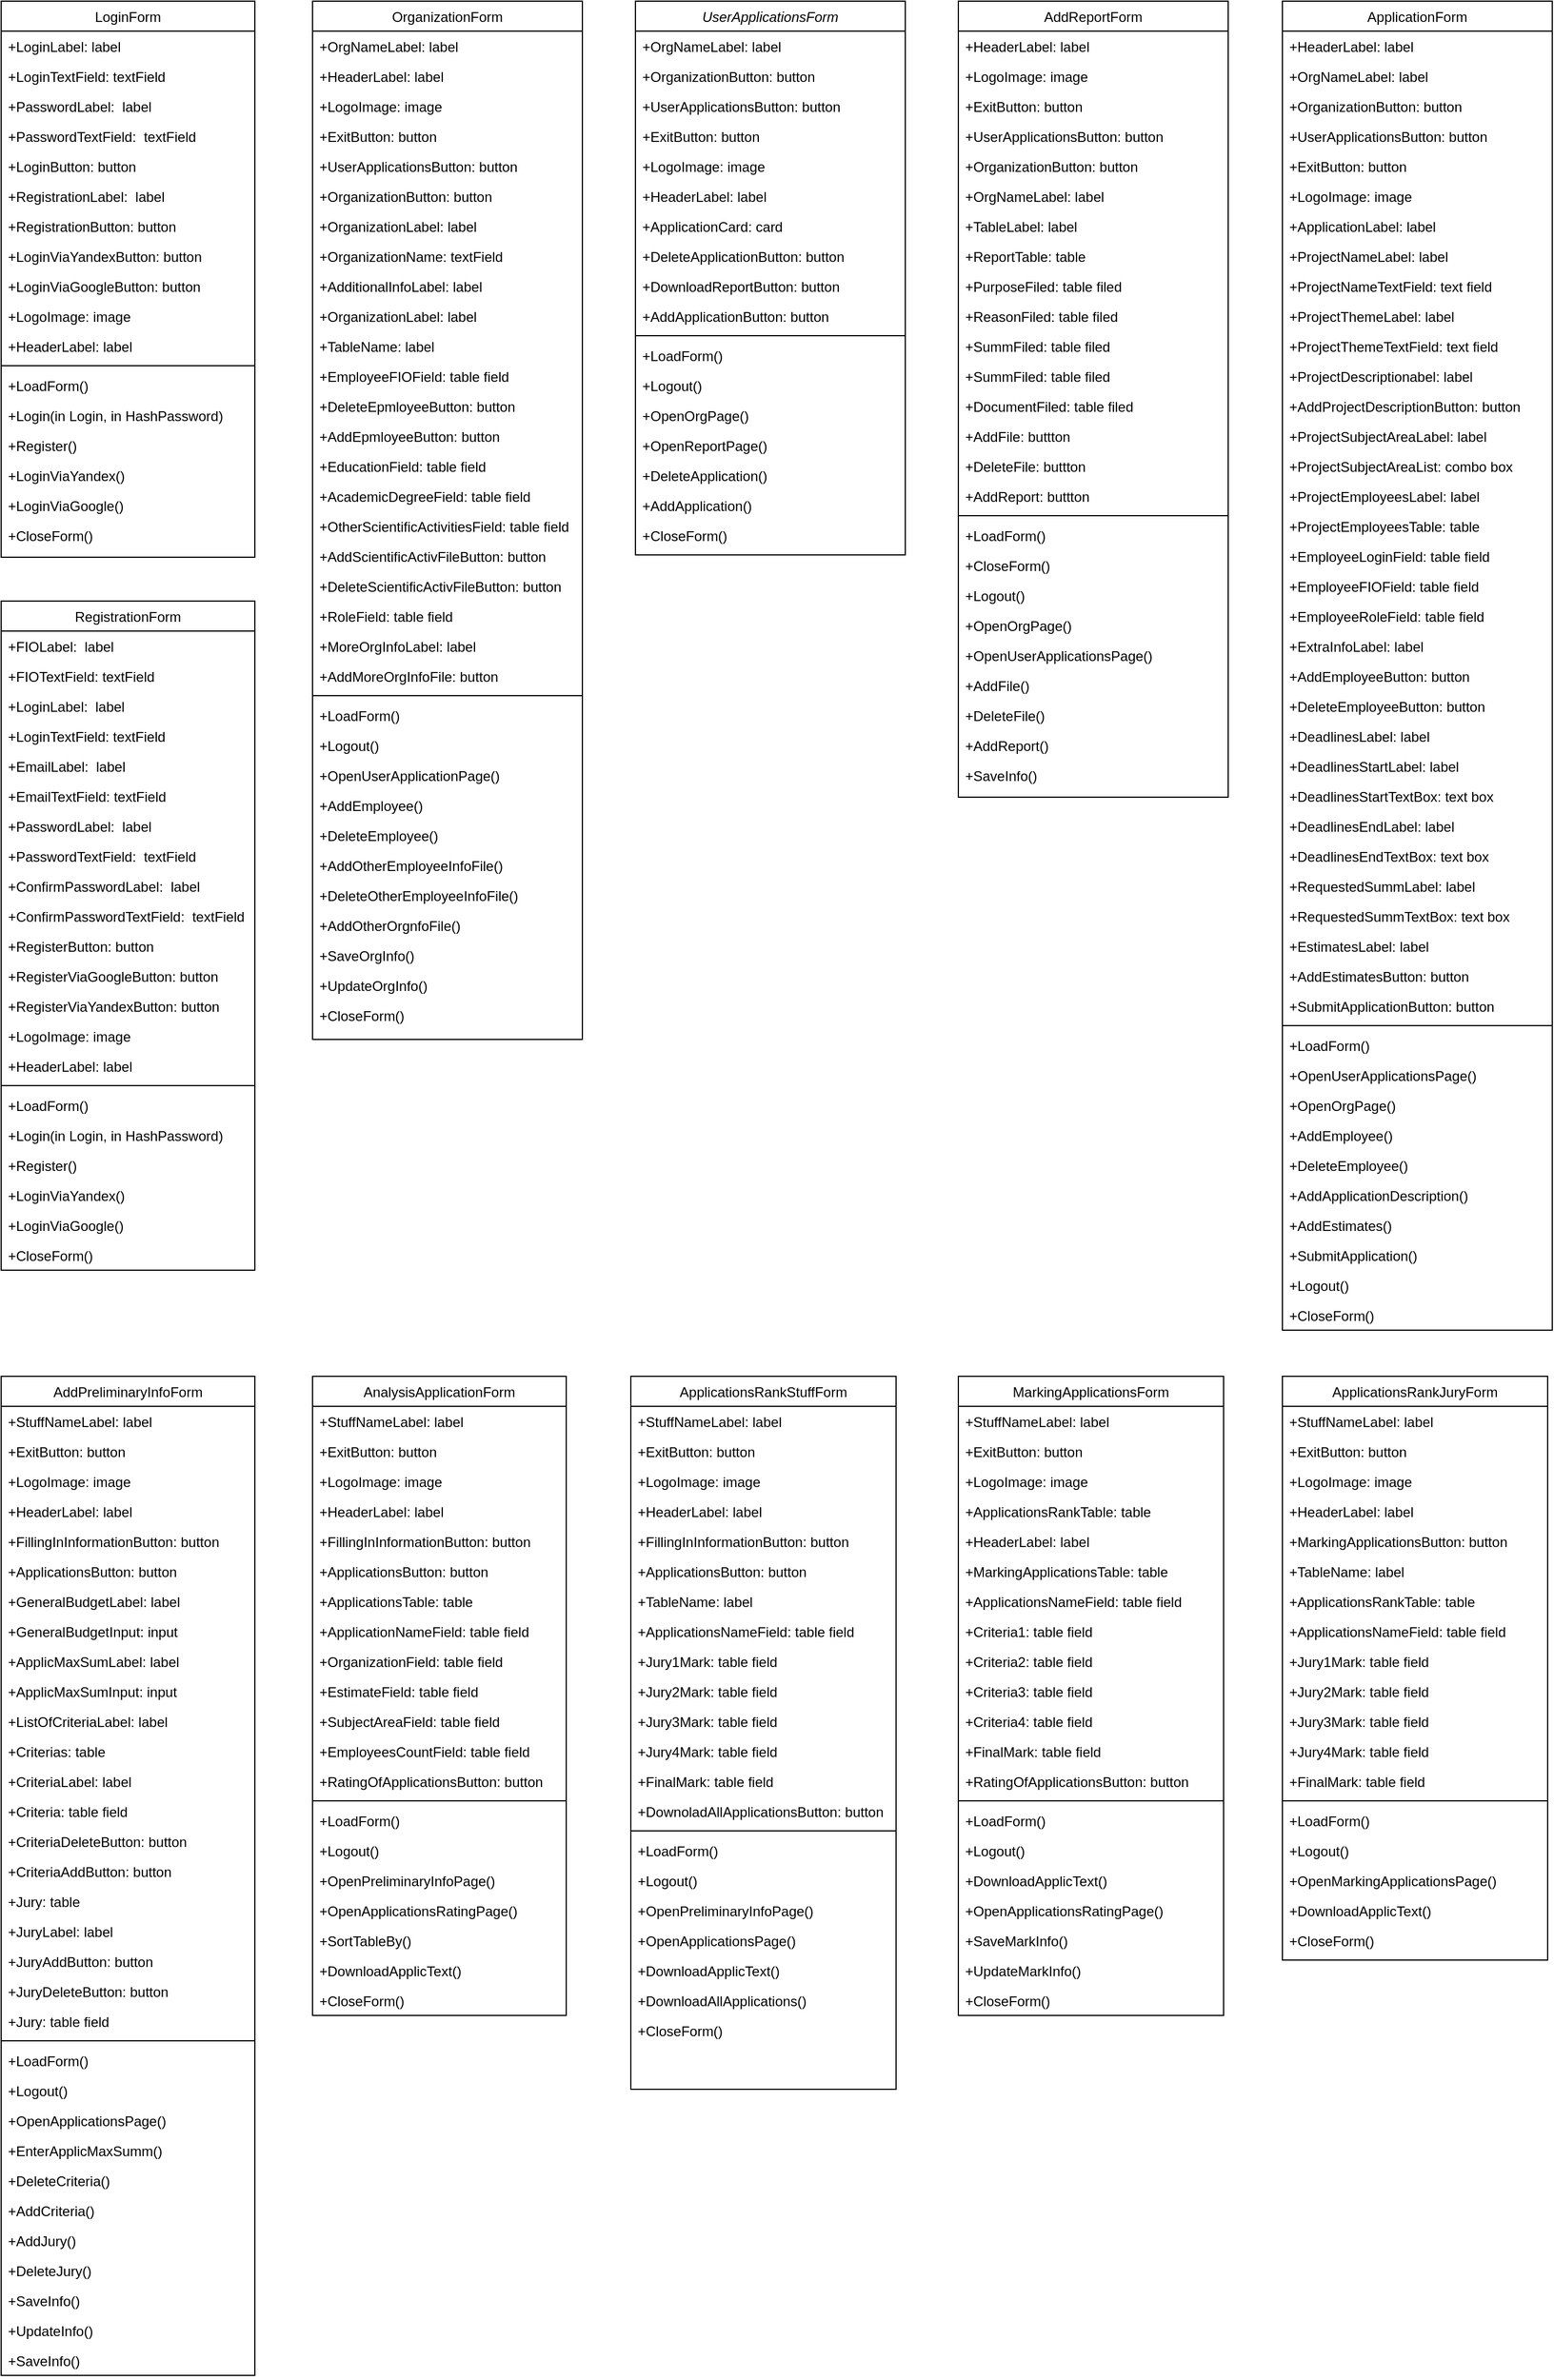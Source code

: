 <mxfile version="24.0.2" type="device" pages="3">
  <diagram id="C5RBs43oDa-KdzZeNtuy" name="Page-1">
    <mxGraphModel dx="1088" dy="1745" grid="1" gridSize="10" guides="1" tooltips="1" connect="1" arrows="1" fold="1" page="1" pageScale="1" pageWidth="827" pageHeight="1169" math="0" shadow="0">
      <root>
        <mxCell id="WIyWlLk6GJQsqaUBKTNV-0" />
        <mxCell id="WIyWlLk6GJQsqaUBKTNV-1" parent="WIyWlLk6GJQsqaUBKTNV-0" />
        <mxCell id="zkfFHV4jXpPFQw0GAbJ--17" value="LoginForm" style="swimlane;fontStyle=0;align=center;verticalAlign=top;childLayout=stackLayout;horizontal=1;startSize=26;horizontalStack=0;resizeParent=1;resizeLast=0;collapsible=1;marginBottom=0;rounded=0;shadow=0;strokeWidth=1;" parent="WIyWlLk6GJQsqaUBKTNV-1" vertex="1">
          <mxGeometry x="130" y="-920" width="220" height="482" as="geometry">
            <mxRectangle x="550" y="140" width="160" height="26" as="alternateBounds" />
          </mxGeometry>
        </mxCell>
        <mxCell id="UXDioaewxrsC8d1dE0oR-112" value="+LoginLabel: label" style="text;align=left;verticalAlign=top;spacingLeft=4;spacingRight=4;overflow=hidden;rotatable=0;points=[[0,0.5],[1,0.5]];portConstraint=eastwest;" parent="zkfFHV4jXpPFQw0GAbJ--17" vertex="1">
          <mxGeometry y="26" width="220" height="26" as="geometry" />
        </mxCell>
        <mxCell id="zkfFHV4jXpPFQw0GAbJ--18" value="+LoginTextField: textField" style="text;align=left;verticalAlign=top;spacingLeft=4;spacingRight=4;overflow=hidden;rotatable=0;points=[[0,0.5],[1,0.5]];portConstraint=eastwest;" parent="zkfFHV4jXpPFQw0GAbJ--17" vertex="1">
          <mxGeometry y="52" width="220" height="26" as="geometry" />
        </mxCell>
        <mxCell id="UXDioaewxrsC8d1dE0oR-113" value="+PasswordLabel:  label" style="text;align=left;verticalAlign=top;spacingLeft=4;spacingRight=4;overflow=hidden;rotatable=0;points=[[0,0.5],[1,0.5]];portConstraint=eastwest;rounded=0;shadow=0;html=0;" parent="zkfFHV4jXpPFQw0GAbJ--17" vertex="1">
          <mxGeometry y="78" width="220" height="26" as="geometry" />
        </mxCell>
        <mxCell id="zkfFHV4jXpPFQw0GAbJ--19" value="+PasswordTextField:  textField" style="text;align=left;verticalAlign=top;spacingLeft=4;spacingRight=4;overflow=hidden;rotatable=0;points=[[0,0.5],[1,0.5]];portConstraint=eastwest;rounded=0;shadow=0;html=0;" parent="zkfFHV4jXpPFQw0GAbJ--17" vertex="1">
          <mxGeometry y="104" width="220" height="26" as="geometry" />
        </mxCell>
        <mxCell id="zkfFHV4jXpPFQw0GAbJ--20" value="+LoginButton: button" style="text;align=left;verticalAlign=top;spacingLeft=4;spacingRight=4;overflow=hidden;rotatable=0;points=[[0,0.5],[1,0.5]];portConstraint=eastwest;rounded=0;shadow=0;html=0;" parent="zkfFHV4jXpPFQw0GAbJ--17" vertex="1">
          <mxGeometry y="130" width="220" height="26" as="geometry" />
        </mxCell>
        <mxCell id="UXDioaewxrsC8d1dE0oR-114" value="+RegistrationLabel:  label" style="text;align=left;verticalAlign=top;spacingLeft=4;spacingRight=4;overflow=hidden;rotatable=0;points=[[0,0.5],[1,0.5]];portConstraint=eastwest;rounded=0;shadow=0;html=0;" parent="zkfFHV4jXpPFQw0GAbJ--17" vertex="1">
          <mxGeometry y="156" width="220" height="26" as="geometry" />
        </mxCell>
        <mxCell id="zkfFHV4jXpPFQw0GAbJ--21" value="+RegistrationButton: button" style="text;align=left;verticalAlign=top;spacingLeft=4;spacingRight=4;overflow=hidden;rotatable=0;points=[[0,0.5],[1,0.5]];portConstraint=eastwest;rounded=0;shadow=0;html=0;" parent="zkfFHV4jXpPFQw0GAbJ--17" vertex="1">
          <mxGeometry y="182" width="220" height="26" as="geometry" />
        </mxCell>
        <mxCell id="zkfFHV4jXpPFQw0GAbJ--22" value="+LoginViaYandexButton: button" style="text;align=left;verticalAlign=top;spacingLeft=4;spacingRight=4;overflow=hidden;rotatable=0;points=[[0,0.5],[1,0.5]];portConstraint=eastwest;rounded=0;shadow=0;html=0;" parent="zkfFHV4jXpPFQw0GAbJ--17" vertex="1">
          <mxGeometry y="208" width="220" height="26" as="geometry" />
        </mxCell>
        <mxCell id="UXDioaewxrsC8d1dE0oR-83" value="+LoginViaGoogleButton: button" style="text;align=left;verticalAlign=top;spacingLeft=4;spacingRight=4;overflow=hidden;rotatable=0;points=[[0,0.5],[1,0.5]];portConstraint=eastwest;rounded=0;shadow=0;html=0;" parent="zkfFHV4jXpPFQw0GAbJ--17" vertex="1">
          <mxGeometry y="234" width="220" height="26" as="geometry" />
        </mxCell>
        <mxCell id="Dim_eWiMRzSfIW2Jhzgd-0" value="+LogoImage: image" style="text;align=left;verticalAlign=top;spacingLeft=4;spacingRight=4;overflow=hidden;rotatable=0;points=[[0,0.5],[1,0.5]];portConstraint=eastwest;rounded=0;shadow=0;html=0;" parent="zkfFHV4jXpPFQw0GAbJ--17" vertex="1">
          <mxGeometry y="260" width="220" height="26" as="geometry" />
        </mxCell>
        <mxCell id="Dim_eWiMRzSfIW2Jhzgd-1" value="+HeaderLabel: label" style="text;align=left;verticalAlign=top;spacingLeft=4;spacingRight=4;overflow=hidden;rotatable=0;points=[[0,0.5],[1,0.5]];portConstraint=eastwest;rounded=0;shadow=0;html=0;" parent="zkfFHV4jXpPFQw0GAbJ--17" vertex="1">
          <mxGeometry y="286" width="220" height="26" as="geometry" />
        </mxCell>
        <mxCell id="zkfFHV4jXpPFQw0GAbJ--23" value="" style="line;html=1;strokeWidth=1;align=left;verticalAlign=middle;spacingTop=-1;spacingLeft=3;spacingRight=3;rotatable=0;labelPosition=right;points=[];portConstraint=eastwest;" parent="zkfFHV4jXpPFQw0GAbJ--17" vertex="1">
          <mxGeometry y="312" width="220" height="8" as="geometry" />
        </mxCell>
        <mxCell id="zkfFHV4jXpPFQw0GAbJ--24" value="+LoadForm()" style="text;align=left;verticalAlign=top;spacingLeft=4;spacingRight=4;overflow=hidden;rotatable=0;points=[[0,0.5],[1,0.5]];portConstraint=eastwest;" parent="zkfFHV4jXpPFQw0GAbJ--17" vertex="1">
          <mxGeometry y="320" width="220" height="26" as="geometry" />
        </mxCell>
        <mxCell id="zkfFHV4jXpPFQw0GAbJ--25" value="+Login(in Login, in HashPassword)" style="text;align=left;verticalAlign=top;spacingLeft=4;spacingRight=4;overflow=hidden;rotatable=0;points=[[0,0.5],[1,0.5]];portConstraint=eastwest;" parent="zkfFHV4jXpPFQw0GAbJ--17" vertex="1">
          <mxGeometry y="346" width="220" height="26" as="geometry" />
        </mxCell>
        <mxCell id="UXDioaewxrsC8d1dE0oR-88" value="+Register()" style="text;align=left;verticalAlign=top;spacingLeft=4;spacingRight=4;overflow=hidden;rotatable=0;points=[[0,0.5],[1,0.5]];portConstraint=eastwest;fillColor=none;" parent="zkfFHV4jXpPFQw0GAbJ--17" vertex="1">
          <mxGeometry y="372" width="220" height="26" as="geometry" />
        </mxCell>
        <mxCell id="UXDioaewxrsC8d1dE0oR-84" value="+LoginViaYandex()" style="text;align=left;verticalAlign=top;spacingLeft=4;spacingRight=4;overflow=hidden;rotatable=0;points=[[0,0.5],[1,0.5]];portConstraint=eastwest;" parent="zkfFHV4jXpPFQw0GAbJ--17" vertex="1">
          <mxGeometry y="398" width="220" height="26" as="geometry" />
        </mxCell>
        <mxCell id="UXDioaewxrsC8d1dE0oR-87" value="+LoginViaGoogle()" style="text;align=left;verticalAlign=top;spacingLeft=4;spacingRight=4;overflow=hidden;rotatable=0;points=[[0,0.5],[1,0.5]];portConstraint=eastwest;" parent="zkfFHV4jXpPFQw0GAbJ--17" vertex="1">
          <mxGeometry y="424" width="220" height="26" as="geometry" />
        </mxCell>
        <mxCell id="UXDioaewxrsC8d1dE0oR-90" value="+CloseForm()" style="text;align=left;verticalAlign=top;spacingLeft=4;spacingRight=4;overflow=hidden;rotatable=0;points=[[0,0.5],[1,0.5]];portConstraint=eastwest;" parent="zkfFHV4jXpPFQw0GAbJ--17" vertex="1">
          <mxGeometry y="450" width="220" height="26" as="geometry" />
        </mxCell>
        <mxCell id="UXDioaewxrsC8d1dE0oR-10" value="AddPreliminaryInfoForm" style="swimlane;fontStyle=0;align=center;verticalAlign=top;childLayout=stackLayout;horizontal=1;startSize=26;horizontalStack=0;resizeParent=1;resizeLast=0;collapsible=1;marginBottom=0;rounded=0;shadow=0;strokeWidth=1;" parent="WIyWlLk6GJQsqaUBKTNV-1" vertex="1">
          <mxGeometry x="130" y="272" width="220" height="866" as="geometry">
            <mxRectangle x="550" y="140" width="160" height="26" as="alternateBounds" />
          </mxGeometry>
        </mxCell>
        <mxCell id="UXDioaewxrsC8d1dE0oR-11" value="+StuffNameLabel: label" style="text;align=left;verticalAlign=top;spacingLeft=4;spacingRight=4;overflow=hidden;rotatable=0;points=[[0,0.5],[1,0.5]];portConstraint=eastwest;" parent="UXDioaewxrsC8d1dE0oR-10" vertex="1">
          <mxGeometry y="26" width="220" height="26" as="geometry" />
        </mxCell>
        <mxCell id="UXDioaewxrsC8d1dE0oR-12" value="+ExitButton: button" style="text;align=left;verticalAlign=top;spacingLeft=4;spacingRight=4;overflow=hidden;rotatable=0;points=[[0,0.5],[1,0.5]];portConstraint=eastwest;rounded=0;shadow=0;html=0;" parent="UXDioaewxrsC8d1dE0oR-10" vertex="1">
          <mxGeometry y="52" width="220" height="26" as="geometry" />
        </mxCell>
        <mxCell id="Dim_eWiMRzSfIW2Jhzgd-4" value="+LogoImage: image" style="text;align=left;verticalAlign=top;spacingLeft=4;spacingRight=4;overflow=hidden;rotatable=0;points=[[0,0.5],[1,0.5]];portConstraint=eastwest;rounded=0;shadow=0;html=0;" parent="UXDioaewxrsC8d1dE0oR-10" vertex="1">
          <mxGeometry y="78" width="220" height="26" as="geometry" />
        </mxCell>
        <mxCell id="Dim_eWiMRzSfIW2Jhzgd-5" value="+HeaderLabel: label" style="text;align=left;verticalAlign=top;spacingLeft=4;spacingRight=4;overflow=hidden;rotatable=0;points=[[0,0.5],[1,0.5]];portConstraint=eastwest;rounded=0;shadow=0;html=0;" parent="UXDioaewxrsC8d1dE0oR-10" vertex="1">
          <mxGeometry y="104" width="220" height="26" as="geometry" />
        </mxCell>
        <mxCell id="UXDioaewxrsC8d1dE0oR-14" value="+FillingInInformationButton: button" style="text;align=left;verticalAlign=top;spacingLeft=4;spacingRight=4;overflow=hidden;rotatable=0;points=[[0,0.5],[1,0.5]];portConstraint=eastwest;rounded=0;shadow=0;html=0;" parent="UXDioaewxrsC8d1dE0oR-10" vertex="1">
          <mxGeometry y="130" width="220" height="26" as="geometry" />
        </mxCell>
        <mxCell id="UXDioaewxrsC8d1dE0oR-15" value="+ApplicationsButton: button" style="text;align=left;verticalAlign=top;spacingLeft=4;spacingRight=4;overflow=hidden;rotatable=0;points=[[0,0.5],[1,0.5]];portConstraint=eastwest;rounded=0;shadow=0;html=0;" parent="UXDioaewxrsC8d1dE0oR-10" vertex="1">
          <mxGeometry y="156" width="220" height="26" as="geometry" />
        </mxCell>
        <mxCell id="Dim_eWiMRzSfIW2Jhzgd-6" value="+GeneralBudgetLabel: label" style="text;align=left;verticalAlign=top;spacingLeft=4;spacingRight=4;overflow=hidden;rotatable=0;points=[[0,0.5],[1,0.5]];portConstraint=eastwest;rounded=0;shadow=0;html=0;" parent="UXDioaewxrsC8d1dE0oR-10" vertex="1">
          <mxGeometry y="182" width="220" height="26" as="geometry" />
        </mxCell>
        <mxCell id="Dim_eWiMRzSfIW2Jhzgd-7" value="+GeneralBudgetInput: input" style="text;align=left;verticalAlign=top;spacingLeft=4;spacingRight=4;overflow=hidden;rotatable=0;points=[[0,0.5],[1,0.5]];portConstraint=eastwest;rounded=0;shadow=0;html=0;" parent="UXDioaewxrsC8d1dE0oR-10" vertex="1">
          <mxGeometry y="208" width="220" height="26" as="geometry" />
        </mxCell>
        <mxCell id="Dim_eWiMRzSfIW2Jhzgd-8" value="+ApplicMaxSumLabel: label" style="text;align=left;verticalAlign=top;spacingLeft=4;spacingRight=4;overflow=hidden;rotatable=0;points=[[0,0.5],[1,0.5]];portConstraint=eastwest;rounded=0;shadow=0;html=0;" parent="UXDioaewxrsC8d1dE0oR-10" vertex="1">
          <mxGeometry y="234" width="220" height="26" as="geometry" />
        </mxCell>
        <mxCell id="Dim_eWiMRzSfIW2Jhzgd-9" value="+ApplicMaxSumInput: input" style="text;align=left;verticalAlign=top;spacingLeft=4;spacingRight=4;overflow=hidden;rotatable=0;points=[[0,0.5],[1,0.5]];portConstraint=eastwest;rounded=0;shadow=0;html=0;" parent="UXDioaewxrsC8d1dE0oR-10" vertex="1">
          <mxGeometry y="260" width="220" height="26" as="geometry" />
        </mxCell>
        <mxCell id="Dim_eWiMRzSfIW2Jhzgd-10" value="+ListOfCriteriaLabel: label" style="text;align=left;verticalAlign=top;spacingLeft=4;spacingRight=4;overflow=hidden;rotatable=0;points=[[0,0.5],[1,0.5]];portConstraint=eastwest;rounded=0;shadow=0;html=0;" parent="UXDioaewxrsC8d1dE0oR-10" vertex="1">
          <mxGeometry y="286" width="220" height="26" as="geometry" />
        </mxCell>
        <mxCell id="Dim_eWiMRzSfIW2Jhzgd-11" value="+Criterias: table" style="text;align=left;verticalAlign=top;spacingLeft=4;spacingRight=4;overflow=hidden;rotatable=0;points=[[0,0.5],[1,0.5]];portConstraint=eastwest;rounded=0;shadow=0;html=0;" parent="UXDioaewxrsC8d1dE0oR-10" vertex="1">
          <mxGeometry y="312" width="220" height="26" as="geometry" />
        </mxCell>
        <mxCell id="Dim_eWiMRzSfIW2Jhzgd-12" value="+CriteriaLabel: label" style="text;align=left;verticalAlign=top;spacingLeft=4;spacingRight=4;overflow=hidden;rotatable=0;points=[[0,0.5],[1,0.5]];portConstraint=eastwest;rounded=0;shadow=0;html=0;" parent="UXDioaewxrsC8d1dE0oR-10" vertex="1">
          <mxGeometry y="338" width="220" height="26" as="geometry" />
        </mxCell>
        <mxCell id="Dim_eWiMRzSfIW2Jhzgd-13" value="+Criteria: table field" style="text;align=left;verticalAlign=top;spacingLeft=4;spacingRight=4;overflow=hidden;rotatable=0;points=[[0,0.5],[1,0.5]];portConstraint=eastwest;rounded=0;shadow=0;html=0;" parent="UXDioaewxrsC8d1dE0oR-10" vertex="1">
          <mxGeometry y="364" width="220" height="26" as="geometry" />
        </mxCell>
        <mxCell id="Dim_eWiMRzSfIW2Jhzgd-14" value="+CriteriaDeleteButton: button" style="text;align=left;verticalAlign=top;spacingLeft=4;spacingRight=4;overflow=hidden;rotatable=0;points=[[0,0.5],[1,0.5]];portConstraint=eastwest;rounded=0;shadow=0;html=0;" parent="UXDioaewxrsC8d1dE0oR-10" vertex="1">
          <mxGeometry y="390" width="220" height="26" as="geometry" />
        </mxCell>
        <mxCell id="Dim_eWiMRzSfIW2Jhzgd-15" value="+CriteriaAddButton: button" style="text;align=left;verticalAlign=top;spacingLeft=4;spacingRight=4;overflow=hidden;rotatable=0;points=[[0,0.5],[1,0.5]];portConstraint=eastwest;rounded=0;shadow=0;html=0;" parent="UXDioaewxrsC8d1dE0oR-10" vertex="1">
          <mxGeometry y="416" width="220" height="26" as="geometry" />
        </mxCell>
        <mxCell id="Dim_eWiMRzSfIW2Jhzgd-16" value="+Jury: table" style="text;align=left;verticalAlign=top;spacingLeft=4;spacingRight=4;overflow=hidden;rotatable=0;points=[[0,0.5],[1,0.5]];portConstraint=eastwest;rounded=0;shadow=0;html=0;" parent="UXDioaewxrsC8d1dE0oR-10" vertex="1">
          <mxGeometry y="442" width="220" height="26" as="geometry" />
        </mxCell>
        <mxCell id="Dim_eWiMRzSfIW2Jhzgd-17" value="+JuryLabel: label" style="text;align=left;verticalAlign=top;spacingLeft=4;spacingRight=4;overflow=hidden;rotatable=0;points=[[0,0.5],[1,0.5]];portConstraint=eastwest;rounded=0;shadow=0;html=0;" parent="UXDioaewxrsC8d1dE0oR-10" vertex="1">
          <mxGeometry y="468" width="220" height="26" as="geometry" />
        </mxCell>
        <mxCell id="Dim_eWiMRzSfIW2Jhzgd-20" value="+JuryAddButton: button" style="text;align=left;verticalAlign=top;spacingLeft=4;spacingRight=4;overflow=hidden;rotatable=0;points=[[0,0.5],[1,0.5]];portConstraint=eastwest;rounded=0;shadow=0;html=0;" parent="UXDioaewxrsC8d1dE0oR-10" vertex="1">
          <mxGeometry y="494" width="220" height="26" as="geometry" />
        </mxCell>
        <mxCell id="Dim_eWiMRzSfIW2Jhzgd-19" value="+JuryDeleteButton: button" style="text;align=left;verticalAlign=top;spacingLeft=4;spacingRight=4;overflow=hidden;rotatable=0;points=[[0,0.5],[1,0.5]];portConstraint=eastwest;rounded=0;shadow=0;html=0;" parent="UXDioaewxrsC8d1dE0oR-10" vertex="1">
          <mxGeometry y="520" width="220" height="26" as="geometry" />
        </mxCell>
        <mxCell id="Dim_eWiMRzSfIW2Jhzgd-18" value="+Jury: table field" style="text;align=left;verticalAlign=top;spacingLeft=4;spacingRight=4;overflow=hidden;rotatable=0;points=[[0,0.5],[1,0.5]];portConstraint=eastwest;rounded=0;shadow=0;html=0;" parent="UXDioaewxrsC8d1dE0oR-10" vertex="1">
          <mxGeometry y="546" width="220" height="26" as="geometry" />
        </mxCell>
        <mxCell id="UXDioaewxrsC8d1dE0oR-16" value="" style="line;html=1;strokeWidth=1;align=left;verticalAlign=middle;spacingTop=-1;spacingLeft=3;spacingRight=3;rotatable=0;labelPosition=right;points=[];portConstraint=eastwest;" parent="UXDioaewxrsC8d1dE0oR-10" vertex="1">
          <mxGeometry y="572" width="220" height="8" as="geometry" />
        </mxCell>
        <mxCell id="Dim_eWiMRzSfIW2Jhzgd-21" value="+LoadForm()" style="text;align=left;verticalAlign=top;spacingLeft=4;spacingRight=4;overflow=hidden;rotatable=0;points=[[0,0.5],[1,0.5]];portConstraint=eastwest;" parent="UXDioaewxrsC8d1dE0oR-10" vertex="1">
          <mxGeometry y="580" width="220" height="26" as="geometry" />
        </mxCell>
        <mxCell id="Dim_eWiMRzSfIW2Jhzgd-22" value="+Logout()" style="text;align=left;verticalAlign=top;spacingLeft=4;spacingRight=4;overflow=hidden;rotatable=0;points=[[0,0.5],[1,0.5]];portConstraint=eastwest;" parent="UXDioaewxrsC8d1dE0oR-10" vertex="1">
          <mxGeometry y="606" width="220" height="26" as="geometry" />
        </mxCell>
        <mxCell id="Dim_eWiMRzSfIW2Jhzgd-26" value="+OpenApplicationsPage()" style="text;align=left;verticalAlign=top;spacingLeft=4;spacingRight=4;overflow=hidden;rotatable=0;points=[[0,0.5],[1,0.5]];portConstraint=eastwest;" parent="UXDioaewxrsC8d1dE0oR-10" vertex="1">
          <mxGeometry y="632" width="220" height="26" as="geometry" />
        </mxCell>
        <mxCell id="Dim_eWiMRzSfIW2Jhzgd-25" value="+EnterApplicMaxSumm()" style="text;align=left;verticalAlign=top;spacingLeft=4;spacingRight=4;overflow=hidden;rotatable=0;points=[[0,0.5],[1,0.5]];portConstraint=eastwest;" parent="UXDioaewxrsC8d1dE0oR-10" vertex="1">
          <mxGeometry y="658" width="220" height="26" as="geometry" />
        </mxCell>
        <mxCell id="Dim_eWiMRzSfIW2Jhzgd-27" value="+DeleteCriteria()" style="text;align=left;verticalAlign=top;spacingLeft=4;spacingRight=4;overflow=hidden;rotatable=0;points=[[0,0.5],[1,0.5]];portConstraint=eastwest;fillColor=none;" parent="UXDioaewxrsC8d1dE0oR-10" vertex="1">
          <mxGeometry y="684" width="220" height="26" as="geometry" />
        </mxCell>
        <mxCell id="Dim_eWiMRzSfIW2Jhzgd-28" value="+AddCriteria()" style="text;align=left;verticalAlign=top;spacingLeft=4;spacingRight=4;overflow=hidden;rotatable=0;points=[[0,0.5],[1,0.5]];portConstraint=eastwest;" parent="UXDioaewxrsC8d1dE0oR-10" vertex="1">
          <mxGeometry y="710" width="220" height="26" as="geometry" />
        </mxCell>
        <mxCell id="Dim_eWiMRzSfIW2Jhzgd-29" value="+AddJury()" style="text;align=left;verticalAlign=top;spacingLeft=4;spacingRight=4;overflow=hidden;rotatable=0;points=[[0,0.5],[1,0.5]];portConstraint=eastwest;" parent="UXDioaewxrsC8d1dE0oR-10" vertex="1">
          <mxGeometry y="736" width="220" height="26" as="geometry" />
        </mxCell>
        <mxCell id="Dim_eWiMRzSfIW2Jhzgd-30" value="+DeleteJury()" style="text;align=left;verticalAlign=top;spacingLeft=4;spacingRight=4;overflow=hidden;rotatable=0;points=[[0,0.5],[1,0.5]];portConstraint=eastwest;fillColor=none;" parent="UXDioaewxrsC8d1dE0oR-10" vertex="1">
          <mxGeometry y="762" width="220" height="26" as="geometry" />
        </mxCell>
        <mxCell id="pxNsq_3SVgK1T-PJEFB6-113" value="+SaveInfo()" style="text;align=left;verticalAlign=top;spacingLeft=4;spacingRight=4;overflow=hidden;rotatable=0;points=[[0,0.5],[1,0.5]];portConstraint=eastwest;fillColor=none;" vertex="1" parent="UXDioaewxrsC8d1dE0oR-10">
          <mxGeometry y="788" width="220" height="26" as="geometry" />
        </mxCell>
        <mxCell id="Dim_eWiMRzSfIW2Jhzgd-23" value="+UpdateInfo()" style="text;align=left;verticalAlign=top;spacingLeft=4;spacingRight=4;overflow=hidden;rotatable=0;points=[[0,0.5],[1,0.5]];portConstraint=eastwest;fillColor=none;" parent="UXDioaewxrsC8d1dE0oR-10" vertex="1">
          <mxGeometry y="814" width="220" height="26" as="geometry" />
        </mxCell>
        <mxCell id="pxNsq_3SVgK1T-PJEFB6-114" value="+SaveInfo()" style="text;align=left;verticalAlign=top;spacingLeft=4;spacingRight=4;overflow=hidden;rotatable=0;points=[[0,0.5],[1,0.5]];portConstraint=eastwest;" vertex="1" parent="UXDioaewxrsC8d1dE0oR-10">
          <mxGeometry y="840" width="220" height="26" as="geometry" />
        </mxCell>
        <mxCell id="UXDioaewxrsC8d1dE0oR-91" value="RegistrationForm" style="swimlane;fontStyle=0;align=center;verticalAlign=top;childLayout=stackLayout;horizontal=1;startSize=26;horizontalStack=0;resizeParent=1;resizeLast=0;collapsible=1;marginBottom=0;rounded=0;shadow=0;strokeWidth=1;" parent="WIyWlLk6GJQsqaUBKTNV-1" vertex="1">
          <mxGeometry x="130" y="-400" width="220" height="580" as="geometry">
            <mxRectangle x="550" y="140" width="160" height="26" as="alternateBounds" />
          </mxGeometry>
        </mxCell>
        <mxCell id="UXDioaewxrsC8d1dE0oR-115" value="+FIOLabel:  label" style="text;align=left;verticalAlign=top;spacingLeft=4;spacingRight=4;overflow=hidden;rotatable=0;points=[[0,0.5],[1,0.5]];portConstraint=eastwest;rounded=0;shadow=0;html=0;" parent="UXDioaewxrsC8d1dE0oR-91" vertex="1">
          <mxGeometry y="26" width="220" height="26" as="geometry" />
        </mxCell>
        <mxCell id="UXDioaewxrsC8d1dE0oR-106" value="+FIOTextField: textField" style="text;align=left;verticalAlign=top;spacingLeft=4;spacingRight=4;overflow=hidden;rotatable=0;points=[[0,0.5],[1,0.5]];portConstraint=eastwest;" parent="UXDioaewxrsC8d1dE0oR-91" vertex="1">
          <mxGeometry y="52" width="220" height="26" as="geometry" />
        </mxCell>
        <mxCell id="UXDioaewxrsC8d1dE0oR-116" value="+LoginLabel:  label" style="text;align=left;verticalAlign=top;spacingLeft=4;spacingRight=4;overflow=hidden;rotatable=0;points=[[0,0.5],[1,0.5]];portConstraint=eastwest;rounded=0;shadow=0;html=0;" parent="UXDioaewxrsC8d1dE0oR-91" vertex="1">
          <mxGeometry y="78" width="220" height="26" as="geometry" />
        </mxCell>
        <mxCell id="UXDioaewxrsC8d1dE0oR-105" value="+LoginTextField: textField" style="text;align=left;verticalAlign=top;spacingLeft=4;spacingRight=4;overflow=hidden;rotatable=0;points=[[0,0.5],[1,0.5]];portConstraint=eastwest;" parent="UXDioaewxrsC8d1dE0oR-91" vertex="1">
          <mxGeometry y="104" width="220" height="26" as="geometry" />
        </mxCell>
        <mxCell id="UXDioaewxrsC8d1dE0oR-117" value="+EmailLabel:  label" style="text;align=left;verticalAlign=top;spacingLeft=4;spacingRight=4;overflow=hidden;rotatable=0;points=[[0,0.5],[1,0.5]];portConstraint=eastwest;rounded=0;shadow=0;html=0;" parent="UXDioaewxrsC8d1dE0oR-91" vertex="1">
          <mxGeometry y="130" width="220" height="26" as="geometry" />
        </mxCell>
        <mxCell id="UXDioaewxrsC8d1dE0oR-92" value="+EmailTextField: textField" style="text;align=left;verticalAlign=top;spacingLeft=4;spacingRight=4;overflow=hidden;rotatable=0;points=[[0,0.5],[1,0.5]];portConstraint=eastwest;" parent="UXDioaewxrsC8d1dE0oR-91" vertex="1">
          <mxGeometry y="156" width="220" height="26" as="geometry" />
        </mxCell>
        <mxCell id="UXDioaewxrsC8d1dE0oR-118" value="+PasswordLabel:  label" style="text;align=left;verticalAlign=top;spacingLeft=4;spacingRight=4;overflow=hidden;rotatable=0;points=[[0,0.5],[1,0.5]];portConstraint=eastwest;rounded=0;shadow=0;html=0;" parent="UXDioaewxrsC8d1dE0oR-91" vertex="1">
          <mxGeometry y="182" width="220" height="26" as="geometry" />
        </mxCell>
        <mxCell id="UXDioaewxrsC8d1dE0oR-93" value="+PasswordTextField:  textField" style="text;align=left;verticalAlign=top;spacingLeft=4;spacingRight=4;overflow=hidden;rotatable=0;points=[[0,0.5],[1,0.5]];portConstraint=eastwest;rounded=0;shadow=0;html=0;" parent="UXDioaewxrsC8d1dE0oR-91" vertex="1">
          <mxGeometry y="208" width="220" height="26" as="geometry" />
        </mxCell>
        <mxCell id="UXDioaewxrsC8d1dE0oR-119" value="+ConfirmPasswordLabel:  label" style="text;align=left;verticalAlign=top;spacingLeft=4;spacingRight=4;overflow=hidden;rotatable=0;points=[[0,0.5],[1,0.5]];portConstraint=eastwest;rounded=0;shadow=0;html=0;" parent="UXDioaewxrsC8d1dE0oR-91" vertex="1">
          <mxGeometry y="234" width="220" height="26" as="geometry" />
        </mxCell>
        <mxCell id="UXDioaewxrsC8d1dE0oR-107" value="+ConfirmPasswordTextField:  textField" style="text;align=left;verticalAlign=top;spacingLeft=4;spacingRight=4;overflow=hidden;rotatable=0;points=[[0,0.5],[1,0.5]];portConstraint=eastwest;rounded=0;shadow=0;html=0;" parent="UXDioaewxrsC8d1dE0oR-91" vertex="1">
          <mxGeometry y="260" width="220" height="26" as="geometry" />
        </mxCell>
        <mxCell id="UXDioaewxrsC8d1dE0oR-111" value="+RegisterButton: button" style="text;align=left;verticalAlign=top;spacingLeft=4;spacingRight=4;overflow=hidden;rotatable=0;points=[[0,0.5],[1,0.5]];portConstraint=eastwest;rounded=0;shadow=0;html=0;" parent="UXDioaewxrsC8d1dE0oR-91" vertex="1">
          <mxGeometry y="286" width="220" height="26" as="geometry" />
        </mxCell>
        <mxCell id="UXDioaewxrsC8d1dE0oR-110" value="+RegisterViaGoogleButton: button" style="text;align=left;verticalAlign=top;spacingLeft=4;spacingRight=4;overflow=hidden;rotatable=0;points=[[0,0.5],[1,0.5]];portConstraint=eastwest;rounded=0;shadow=0;html=0;" parent="UXDioaewxrsC8d1dE0oR-91" vertex="1">
          <mxGeometry y="312" width="220" height="26" as="geometry" />
        </mxCell>
        <mxCell id="UXDioaewxrsC8d1dE0oR-109" value="+RegisterViaYandexButton: button" style="text;align=left;verticalAlign=top;spacingLeft=4;spacingRight=4;overflow=hidden;rotatable=0;points=[[0,0.5],[1,0.5]];portConstraint=eastwest;rounded=0;shadow=0;html=0;" parent="UXDioaewxrsC8d1dE0oR-91" vertex="1">
          <mxGeometry y="338" width="220" height="26" as="geometry" />
        </mxCell>
        <mxCell id="Dim_eWiMRzSfIW2Jhzgd-2" value="+LogoImage: image" style="text;align=left;verticalAlign=top;spacingLeft=4;spacingRight=4;overflow=hidden;rotatable=0;points=[[0,0.5],[1,0.5]];portConstraint=eastwest;rounded=0;shadow=0;html=0;" parent="UXDioaewxrsC8d1dE0oR-91" vertex="1">
          <mxGeometry y="364" width="220" height="26" as="geometry" />
        </mxCell>
        <mxCell id="Dim_eWiMRzSfIW2Jhzgd-3" value="+HeaderLabel: label" style="text;align=left;verticalAlign=top;spacingLeft=4;spacingRight=4;overflow=hidden;rotatable=0;points=[[0,0.5],[1,0.5]];portConstraint=eastwest;rounded=0;shadow=0;html=0;" parent="UXDioaewxrsC8d1dE0oR-91" vertex="1">
          <mxGeometry y="390" width="220" height="26" as="geometry" />
        </mxCell>
        <mxCell id="UXDioaewxrsC8d1dE0oR-98" value="" style="line;html=1;strokeWidth=1;align=left;verticalAlign=middle;spacingTop=-1;spacingLeft=3;spacingRight=3;rotatable=0;labelPosition=right;points=[];portConstraint=eastwest;" parent="UXDioaewxrsC8d1dE0oR-91" vertex="1">
          <mxGeometry y="416" width="220" height="8" as="geometry" />
        </mxCell>
        <mxCell id="UXDioaewxrsC8d1dE0oR-99" value="+LoadForm()" style="text;align=left;verticalAlign=top;spacingLeft=4;spacingRight=4;overflow=hidden;rotatable=0;points=[[0,0.5],[1,0.5]];portConstraint=eastwest;" parent="UXDioaewxrsC8d1dE0oR-91" vertex="1">
          <mxGeometry y="424" width="220" height="26" as="geometry" />
        </mxCell>
        <mxCell id="UXDioaewxrsC8d1dE0oR-100" value="+Login(in Login, in HashPassword)" style="text;align=left;verticalAlign=top;spacingLeft=4;spacingRight=4;overflow=hidden;rotatable=0;points=[[0,0.5],[1,0.5]];portConstraint=eastwest;" parent="UXDioaewxrsC8d1dE0oR-91" vertex="1">
          <mxGeometry y="450" width="220" height="26" as="geometry" />
        </mxCell>
        <mxCell id="UXDioaewxrsC8d1dE0oR-101" value="+Register()" style="text;align=left;verticalAlign=top;spacingLeft=4;spacingRight=4;overflow=hidden;rotatable=0;points=[[0,0.5],[1,0.5]];portConstraint=eastwest;fillColor=none;" parent="UXDioaewxrsC8d1dE0oR-91" vertex="1">
          <mxGeometry y="476" width="220" height="26" as="geometry" />
        </mxCell>
        <mxCell id="UXDioaewxrsC8d1dE0oR-102" value="+LoginViaYandex()" style="text;align=left;verticalAlign=top;spacingLeft=4;spacingRight=4;overflow=hidden;rotatable=0;points=[[0,0.5],[1,0.5]];portConstraint=eastwest;" parent="UXDioaewxrsC8d1dE0oR-91" vertex="1">
          <mxGeometry y="502" width="220" height="26" as="geometry" />
        </mxCell>
        <mxCell id="UXDioaewxrsC8d1dE0oR-103" value="+LoginViaGoogle()" style="text;align=left;verticalAlign=top;spacingLeft=4;spacingRight=4;overflow=hidden;rotatable=0;points=[[0,0.5],[1,0.5]];portConstraint=eastwest;" parent="UXDioaewxrsC8d1dE0oR-91" vertex="1">
          <mxGeometry y="528" width="220" height="26" as="geometry" />
        </mxCell>
        <mxCell id="UXDioaewxrsC8d1dE0oR-104" value="+CloseForm()" style="text;align=left;verticalAlign=top;spacingLeft=4;spacingRight=4;overflow=hidden;rotatable=0;points=[[0,0.5],[1,0.5]];portConstraint=eastwest;" parent="UXDioaewxrsC8d1dE0oR-91" vertex="1">
          <mxGeometry y="554" width="220" height="26" as="geometry" />
        </mxCell>
        <mxCell id="Dim_eWiMRzSfIW2Jhzgd-31" value="AnalysisApplicationForm" style="swimlane;fontStyle=0;align=center;verticalAlign=top;childLayout=stackLayout;horizontal=1;startSize=26;horizontalStack=0;resizeParent=1;resizeLast=0;collapsible=1;marginBottom=0;rounded=0;shadow=0;strokeWidth=1;" parent="WIyWlLk6GJQsqaUBKTNV-1" vertex="1">
          <mxGeometry x="400" y="272" width="220" height="554" as="geometry">
            <mxRectangle x="550" y="140" width="160" height="26" as="alternateBounds" />
          </mxGeometry>
        </mxCell>
        <mxCell id="Dim_eWiMRzSfIW2Jhzgd-32" value="+StuffNameLabel: label" style="text;align=left;verticalAlign=top;spacingLeft=4;spacingRight=4;overflow=hidden;rotatable=0;points=[[0,0.5],[1,0.5]];portConstraint=eastwest;" parent="Dim_eWiMRzSfIW2Jhzgd-31" vertex="1">
          <mxGeometry y="26" width="220" height="26" as="geometry" />
        </mxCell>
        <mxCell id="Dim_eWiMRzSfIW2Jhzgd-33" value="+ExitButton: button" style="text;align=left;verticalAlign=top;spacingLeft=4;spacingRight=4;overflow=hidden;rotatable=0;points=[[0,0.5],[1,0.5]];portConstraint=eastwest;rounded=0;shadow=0;html=0;" parent="Dim_eWiMRzSfIW2Jhzgd-31" vertex="1">
          <mxGeometry y="52" width="220" height="26" as="geometry" />
        </mxCell>
        <mxCell id="Dim_eWiMRzSfIW2Jhzgd-34" value="+LogoImage: image" style="text;align=left;verticalAlign=top;spacingLeft=4;spacingRight=4;overflow=hidden;rotatable=0;points=[[0,0.5],[1,0.5]];portConstraint=eastwest;rounded=0;shadow=0;html=0;" parent="Dim_eWiMRzSfIW2Jhzgd-31" vertex="1">
          <mxGeometry y="78" width="220" height="26" as="geometry" />
        </mxCell>
        <mxCell id="Dim_eWiMRzSfIW2Jhzgd-35" value="+HeaderLabel: label" style="text;align=left;verticalAlign=top;spacingLeft=4;spacingRight=4;overflow=hidden;rotatable=0;points=[[0,0.5],[1,0.5]];portConstraint=eastwest;rounded=0;shadow=0;html=0;" parent="Dim_eWiMRzSfIW2Jhzgd-31" vertex="1">
          <mxGeometry y="104" width="220" height="26" as="geometry" />
        </mxCell>
        <mxCell id="pxNsq_3SVgK1T-PJEFB6-48" value="+FillingInInformationButton: button" style="text;align=left;verticalAlign=top;spacingLeft=4;spacingRight=4;overflow=hidden;rotatable=0;points=[[0,0.5],[1,0.5]];portConstraint=eastwest;rounded=0;shadow=0;html=0;" vertex="1" parent="Dim_eWiMRzSfIW2Jhzgd-31">
          <mxGeometry y="130" width="220" height="26" as="geometry" />
        </mxCell>
        <mxCell id="pxNsq_3SVgK1T-PJEFB6-49" value="+ApplicationsButton: button" style="text;align=left;verticalAlign=top;spacingLeft=4;spacingRight=4;overflow=hidden;rotatable=0;points=[[0,0.5],[1,0.5]];portConstraint=eastwest;rounded=0;shadow=0;html=0;" vertex="1" parent="Dim_eWiMRzSfIW2Jhzgd-31">
          <mxGeometry y="156" width="220" height="26" as="geometry" />
        </mxCell>
        <mxCell id="Dim_eWiMRzSfIW2Jhzgd-64" value="+ApplicationsTable: table" style="text;align=left;verticalAlign=top;spacingLeft=4;spacingRight=4;overflow=hidden;rotatable=0;points=[[0,0.5],[1,0.5]];portConstraint=eastwest;rounded=0;shadow=0;html=0;" parent="Dim_eWiMRzSfIW2Jhzgd-31" vertex="1">
          <mxGeometry y="182" width="220" height="26" as="geometry" />
        </mxCell>
        <mxCell id="Dim_eWiMRzSfIW2Jhzgd-65" value="+ApplicationNameField: table field" style="text;align=left;verticalAlign=top;spacingLeft=4;spacingRight=4;overflow=hidden;rotatable=0;points=[[0,0.5],[1,0.5]];portConstraint=eastwest;rounded=0;shadow=0;html=0;" parent="Dim_eWiMRzSfIW2Jhzgd-31" vertex="1">
          <mxGeometry y="208" width="220" height="26" as="geometry" />
        </mxCell>
        <mxCell id="Dim_eWiMRzSfIW2Jhzgd-66" value="+OrganizationField: table field" style="text;align=left;verticalAlign=top;spacingLeft=4;spacingRight=4;overflow=hidden;rotatable=0;points=[[0,0.5],[1,0.5]];portConstraint=eastwest;rounded=0;shadow=0;html=0;" parent="Dim_eWiMRzSfIW2Jhzgd-31" vertex="1">
          <mxGeometry y="234" width="220" height="26" as="geometry" />
        </mxCell>
        <mxCell id="Dim_eWiMRzSfIW2Jhzgd-67" value="+EstimateField: table field" style="text;align=left;verticalAlign=top;spacingLeft=4;spacingRight=4;overflow=hidden;rotatable=0;points=[[0,0.5],[1,0.5]];portConstraint=eastwest;rounded=0;shadow=0;html=0;" parent="Dim_eWiMRzSfIW2Jhzgd-31" vertex="1">
          <mxGeometry y="260" width="220" height="26" as="geometry" />
        </mxCell>
        <mxCell id="Dim_eWiMRzSfIW2Jhzgd-68" value="+SubjectAreaField: table field" style="text;align=left;verticalAlign=top;spacingLeft=4;spacingRight=4;overflow=hidden;rotatable=0;points=[[0,0.5],[1,0.5]];portConstraint=eastwest;rounded=0;shadow=0;html=0;" parent="Dim_eWiMRzSfIW2Jhzgd-31" vertex="1">
          <mxGeometry y="286" width="220" height="26" as="geometry" />
        </mxCell>
        <mxCell id="Dim_eWiMRzSfIW2Jhzgd-69" value="+EmployeesCountField: table field" style="text;align=left;verticalAlign=top;spacingLeft=4;spacingRight=4;overflow=hidden;rotatable=0;points=[[0,0.5],[1,0.5]];portConstraint=eastwest;rounded=0;shadow=0;html=0;" parent="Dim_eWiMRzSfIW2Jhzgd-31" vertex="1">
          <mxGeometry y="312" width="220" height="26" as="geometry" />
        </mxCell>
        <mxCell id="Dim_eWiMRzSfIW2Jhzgd-86" value="+RatingOfApplicationsButton: button" style="text;align=left;verticalAlign=top;spacingLeft=4;spacingRight=4;overflow=hidden;rotatable=0;points=[[0,0.5],[1,0.5]];portConstraint=eastwest;rounded=0;shadow=0;html=0;" parent="Dim_eWiMRzSfIW2Jhzgd-31" vertex="1">
          <mxGeometry y="338" width="220" height="26" as="geometry" />
        </mxCell>
        <mxCell id="Dim_eWiMRzSfIW2Jhzgd-53" value="" style="line;html=1;strokeWidth=1;align=left;verticalAlign=middle;spacingTop=-1;spacingLeft=3;spacingRight=3;rotatable=0;labelPosition=right;points=[];portConstraint=eastwest;" parent="Dim_eWiMRzSfIW2Jhzgd-31" vertex="1">
          <mxGeometry y="364" width="220" height="8" as="geometry" />
        </mxCell>
        <mxCell id="Dim_eWiMRzSfIW2Jhzgd-54" value="+LoadForm()" style="text;align=left;verticalAlign=top;spacingLeft=4;spacingRight=4;overflow=hidden;rotatable=0;points=[[0,0.5],[1,0.5]];portConstraint=eastwest;" parent="Dim_eWiMRzSfIW2Jhzgd-31" vertex="1">
          <mxGeometry y="372" width="220" height="26" as="geometry" />
        </mxCell>
        <mxCell id="Dim_eWiMRzSfIW2Jhzgd-55" value="+Logout()" style="text;align=left;verticalAlign=top;spacingLeft=4;spacingRight=4;overflow=hidden;rotatable=0;points=[[0,0.5],[1,0.5]];portConstraint=eastwest;" parent="Dim_eWiMRzSfIW2Jhzgd-31" vertex="1">
          <mxGeometry y="398" width="220" height="26" as="geometry" />
        </mxCell>
        <mxCell id="Dim_eWiMRzSfIW2Jhzgd-56" value="+OpenPreliminaryInfoPage()" style="text;align=left;verticalAlign=top;spacingLeft=4;spacingRight=4;overflow=hidden;rotatable=0;points=[[0,0.5],[1,0.5]];portConstraint=eastwest;" parent="Dim_eWiMRzSfIW2Jhzgd-31" vertex="1">
          <mxGeometry y="424" width="220" height="26" as="geometry" />
        </mxCell>
        <mxCell id="pxNsq_3SVgK1T-PJEFB6-4" value="+OpenApplicationsRatingPage()" style="text;align=left;verticalAlign=top;spacingLeft=4;spacingRight=4;overflow=hidden;rotatable=0;points=[[0,0.5],[1,0.5]];portConstraint=eastwest;" vertex="1" parent="Dim_eWiMRzSfIW2Jhzgd-31">
          <mxGeometry y="450" width="220" height="26" as="geometry" />
        </mxCell>
        <mxCell id="Dim_eWiMRzSfIW2Jhzgd-87" value="+SortTableBy()" style="text;align=left;verticalAlign=top;spacingLeft=4;spacingRight=4;overflow=hidden;rotatable=0;points=[[0,0.5],[1,0.5]];portConstraint=eastwest;fillColor=none;" parent="Dim_eWiMRzSfIW2Jhzgd-31" vertex="1">
          <mxGeometry y="476" width="220" height="26" as="geometry" />
        </mxCell>
        <mxCell id="Dim_eWiMRzSfIW2Jhzgd-88" value="+DownloadApplicText()" style="text;align=left;verticalAlign=top;spacingLeft=4;spacingRight=4;overflow=hidden;rotatable=0;points=[[0,0.5],[1,0.5]];portConstraint=eastwest;" parent="Dim_eWiMRzSfIW2Jhzgd-31" vertex="1">
          <mxGeometry y="502" width="220" height="26" as="geometry" />
        </mxCell>
        <mxCell id="Dim_eWiMRzSfIW2Jhzgd-62" value="+CloseForm()" style="text;align=left;verticalAlign=top;spacingLeft=4;spacingRight=4;overflow=hidden;rotatable=0;points=[[0,0.5],[1,0.5]];portConstraint=eastwest;" parent="Dim_eWiMRzSfIW2Jhzgd-31" vertex="1">
          <mxGeometry y="528" width="220" height="26" as="geometry" />
        </mxCell>
        <mxCell id="2Cmuj027piq_wh23kNG2-19" value="ApplicationsRankStuffForm" style="swimlane;fontStyle=0;align=center;verticalAlign=top;childLayout=stackLayout;horizontal=1;startSize=26;horizontalStack=0;resizeParent=1;resizeLast=0;collapsible=1;marginBottom=0;rounded=0;shadow=0;strokeWidth=1;" parent="WIyWlLk6GJQsqaUBKTNV-1" vertex="1">
          <mxGeometry x="676" y="272" width="230" height="618" as="geometry">
            <mxRectangle x="550" y="140" width="160" height="26" as="alternateBounds" />
          </mxGeometry>
        </mxCell>
        <mxCell id="2Cmuj027piq_wh23kNG2-20" value="+StuffNameLabel: label" style="text;align=left;verticalAlign=top;spacingLeft=4;spacingRight=4;overflow=hidden;rotatable=0;points=[[0,0.5],[1,0.5]];portConstraint=eastwest;" parent="2Cmuj027piq_wh23kNG2-19" vertex="1">
          <mxGeometry y="26" width="230" height="26" as="geometry" />
        </mxCell>
        <mxCell id="2Cmuj027piq_wh23kNG2-21" value="+ExitButton: button" style="text;align=left;verticalAlign=top;spacingLeft=4;spacingRight=4;overflow=hidden;rotatable=0;points=[[0,0.5],[1,0.5]];portConstraint=eastwest;rounded=0;shadow=0;html=0;" parent="2Cmuj027piq_wh23kNG2-19" vertex="1">
          <mxGeometry y="52" width="230" height="26" as="geometry" />
        </mxCell>
        <mxCell id="2Cmuj027piq_wh23kNG2-22" value="+LogoImage: image" style="text;align=left;verticalAlign=top;spacingLeft=4;spacingRight=4;overflow=hidden;rotatable=0;points=[[0,0.5],[1,0.5]];portConstraint=eastwest;rounded=0;shadow=0;html=0;" parent="2Cmuj027piq_wh23kNG2-19" vertex="1">
          <mxGeometry y="78" width="230" height="26" as="geometry" />
        </mxCell>
        <mxCell id="2Cmuj027piq_wh23kNG2-23" value="+HeaderLabel: label" style="text;align=left;verticalAlign=top;spacingLeft=4;spacingRight=4;overflow=hidden;rotatable=0;points=[[0,0.5],[1,0.5]];portConstraint=eastwest;rounded=0;shadow=0;html=0;" parent="2Cmuj027piq_wh23kNG2-19" vertex="1">
          <mxGeometry y="104" width="230" height="26" as="geometry" />
        </mxCell>
        <mxCell id="pxNsq_3SVgK1T-PJEFB6-50" value="+FillingInInformationButton: button" style="text;align=left;verticalAlign=top;spacingLeft=4;spacingRight=4;overflow=hidden;rotatable=0;points=[[0,0.5],[1,0.5]];portConstraint=eastwest;rounded=0;shadow=0;html=0;" vertex="1" parent="2Cmuj027piq_wh23kNG2-19">
          <mxGeometry y="130" width="230" height="26" as="geometry" />
        </mxCell>
        <mxCell id="pxNsq_3SVgK1T-PJEFB6-51" value="+ApplicationsButton: button" style="text;align=left;verticalAlign=top;spacingLeft=4;spacingRight=4;overflow=hidden;rotatable=0;points=[[0,0.5],[1,0.5]];portConstraint=eastwest;rounded=0;shadow=0;html=0;" vertex="1" parent="2Cmuj027piq_wh23kNG2-19">
          <mxGeometry y="156" width="230" height="26" as="geometry" />
        </mxCell>
        <mxCell id="pxNsq_3SVgK1T-PJEFB6-61" value="+TableName: label" style="text;align=left;verticalAlign=top;spacingLeft=4;spacingRight=4;overflow=hidden;rotatable=0;points=[[0,0.5],[1,0.5]];portConstraint=eastwest;rounded=0;shadow=0;html=0;" vertex="1" parent="2Cmuj027piq_wh23kNG2-19">
          <mxGeometry y="182" width="230" height="26" as="geometry" />
        </mxCell>
        <mxCell id="2Cmuj027piq_wh23kNG2-25" value="+ApplicationsNameField: table field" style="text;align=left;verticalAlign=top;spacingLeft=4;spacingRight=4;overflow=hidden;rotatable=0;points=[[0,0.5],[1,0.5]];portConstraint=eastwest;rounded=0;shadow=0;html=0;" parent="2Cmuj027piq_wh23kNG2-19" vertex="1">
          <mxGeometry y="208" width="230" height="26" as="geometry" />
        </mxCell>
        <mxCell id="2Cmuj027piq_wh23kNG2-26" value="+Jury1Mark: table field" style="text;align=left;verticalAlign=top;spacingLeft=4;spacingRight=4;overflow=hidden;rotatable=0;points=[[0,0.5],[1,0.5]];portConstraint=eastwest;rounded=0;shadow=0;html=0;" parent="2Cmuj027piq_wh23kNG2-19" vertex="1">
          <mxGeometry y="234" width="230" height="26" as="geometry" />
        </mxCell>
        <mxCell id="2Cmuj027piq_wh23kNG2-38" value="+Jury2Mark: table field" style="text;align=left;verticalAlign=top;spacingLeft=4;spacingRight=4;overflow=hidden;rotatable=0;points=[[0,0.5],[1,0.5]];portConstraint=eastwest;rounded=0;shadow=0;html=0;" parent="2Cmuj027piq_wh23kNG2-19" vertex="1">
          <mxGeometry y="260" width="230" height="26" as="geometry" />
        </mxCell>
        <mxCell id="2Cmuj027piq_wh23kNG2-39" value="+Jury3Mark: table field" style="text;align=left;verticalAlign=top;spacingLeft=4;spacingRight=4;overflow=hidden;rotatable=0;points=[[0,0.5],[1,0.5]];portConstraint=eastwest;rounded=0;shadow=0;html=0;" parent="2Cmuj027piq_wh23kNG2-19" vertex="1">
          <mxGeometry y="286" width="230" height="26" as="geometry" />
        </mxCell>
        <mxCell id="2Cmuj027piq_wh23kNG2-40" value="+Jury4Mark: table field" style="text;align=left;verticalAlign=top;spacingLeft=4;spacingRight=4;overflow=hidden;rotatable=0;points=[[0,0.5],[1,0.5]];portConstraint=eastwest;rounded=0;shadow=0;html=0;" parent="2Cmuj027piq_wh23kNG2-19" vertex="1">
          <mxGeometry y="312" width="230" height="26" as="geometry" />
        </mxCell>
        <mxCell id="2Cmuj027piq_wh23kNG2-41" value="+FinalMark: table field" style="text;align=left;verticalAlign=top;spacingLeft=4;spacingRight=4;overflow=hidden;rotatable=0;points=[[0,0.5],[1,0.5]];portConstraint=eastwest;rounded=0;shadow=0;html=0;" parent="2Cmuj027piq_wh23kNG2-19" vertex="1">
          <mxGeometry y="338" width="230" height="26" as="geometry" />
        </mxCell>
        <mxCell id="2Cmuj027piq_wh23kNG2-30" value="+DownoladAllApplicationsButton: button" style="text;align=left;verticalAlign=top;spacingLeft=4;spacingRight=4;overflow=hidden;rotatable=0;points=[[0,0.5],[1,0.5]];portConstraint=eastwest;rounded=0;shadow=0;html=0;" parent="2Cmuj027piq_wh23kNG2-19" vertex="1">
          <mxGeometry y="364" width="230" height="26" as="geometry" />
        </mxCell>
        <mxCell id="2Cmuj027piq_wh23kNG2-31" value="" style="line;html=1;strokeWidth=1;align=left;verticalAlign=middle;spacingTop=-1;spacingLeft=3;spacingRight=3;rotatable=0;labelPosition=right;points=[];portConstraint=eastwest;" parent="2Cmuj027piq_wh23kNG2-19" vertex="1">
          <mxGeometry y="390" width="230" height="8" as="geometry" />
        </mxCell>
        <mxCell id="2Cmuj027piq_wh23kNG2-32" value="+LoadForm()" style="text;align=left;verticalAlign=top;spacingLeft=4;spacingRight=4;overflow=hidden;rotatable=0;points=[[0,0.5],[1,0.5]];portConstraint=eastwest;" parent="2Cmuj027piq_wh23kNG2-19" vertex="1">
          <mxGeometry y="398" width="230" height="26" as="geometry" />
        </mxCell>
        <mxCell id="2Cmuj027piq_wh23kNG2-33" value="+Logout()" style="text;align=left;verticalAlign=top;spacingLeft=4;spacingRight=4;overflow=hidden;rotatable=0;points=[[0,0.5],[1,0.5]];portConstraint=eastwest;" parent="2Cmuj027piq_wh23kNG2-19" vertex="1">
          <mxGeometry y="424" width="230" height="26" as="geometry" />
        </mxCell>
        <mxCell id="2Cmuj027piq_wh23kNG2-34" value="+OpenPreliminaryInfoPage()" style="text;align=left;verticalAlign=top;spacingLeft=4;spacingRight=4;overflow=hidden;rotatable=0;points=[[0,0.5],[1,0.5]];portConstraint=eastwest;" parent="2Cmuj027piq_wh23kNG2-19" vertex="1">
          <mxGeometry y="450" width="230" height="26" as="geometry" />
        </mxCell>
        <mxCell id="2Cmuj027piq_wh23kNG2-42" value="+OpenApplicationsPage()" style="text;align=left;verticalAlign=top;spacingLeft=4;spacingRight=4;overflow=hidden;rotatable=0;points=[[0,0.5],[1,0.5]];portConstraint=eastwest;" parent="2Cmuj027piq_wh23kNG2-19" vertex="1">
          <mxGeometry y="476" width="230" height="26" as="geometry" />
        </mxCell>
        <mxCell id="2Cmuj027piq_wh23kNG2-36" value="+DownloadApplicText()" style="text;align=left;verticalAlign=top;spacingLeft=4;spacingRight=4;overflow=hidden;rotatable=0;points=[[0,0.5],[1,0.5]];portConstraint=eastwest;" parent="2Cmuj027piq_wh23kNG2-19" vertex="1">
          <mxGeometry y="502" width="230" height="26" as="geometry" />
        </mxCell>
        <mxCell id="2Cmuj027piq_wh23kNG2-43" value="+DownloadAllApplications()" style="text;align=left;verticalAlign=top;spacingLeft=4;spacingRight=4;overflow=hidden;rotatable=0;points=[[0,0.5],[1,0.5]];portConstraint=eastwest;" parent="2Cmuj027piq_wh23kNG2-19" vertex="1">
          <mxGeometry y="528" width="230" height="26" as="geometry" />
        </mxCell>
        <mxCell id="2Cmuj027piq_wh23kNG2-37" value="+CloseForm()" style="text;align=left;verticalAlign=top;spacingLeft=4;spacingRight=4;overflow=hidden;rotatable=0;points=[[0,0.5],[1,0.5]];portConstraint=eastwest;" parent="2Cmuj027piq_wh23kNG2-19" vertex="1">
          <mxGeometry y="554" width="230" height="38" as="geometry" />
        </mxCell>
        <mxCell id="2Cmuj027piq_wh23kNG2-44" value="MarkingApplicationsForm" style="swimlane;fontStyle=0;align=center;verticalAlign=top;childLayout=stackLayout;horizontal=1;startSize=26;horizontalStack=0;resizeParent=1;resizeLast=0;collapsible=1;marginBottom=0;rounded=0;shadow=0;strokeWidth=1;" parent="WIyWlLk6GJQsqaUBKTNV-1" vertex="1">
          <mxGeometry x="960" y="272" width="230" height="554" as="geometry">
            <mxRectangle x="550" y="140" width="160" height="26" as="alternateBounds" />
          </mxGeometry>
        </mxCell>
        <mxCell id="2Cmuj027piq_wh23kNG2-45" value="+StuffNameLabel: label" style="text;align=left;verticalAlign=top;spacingLeft=4;spacingRight=4;overflow=hidden;rotatable=0;points=[[0,0.5],[1,0.5]];portConstraint=eastwest;" parent="2Cmuj027piq_wh23kNG2-44" vertex="1">
          <mxGeometry y="26" width="230" height="26" as="geometry" />
        </mxCell>
        <mxCell id="2Cmuj027piq_wh23kNG2-46" value="+ExitButton: button" style="text;align=left;verticalAlign=top;spacingLeft=4;spacingRight=4;overflow=hidden;rotatable=0;points=[[0,0.5],[1,0.5]];portConstraint=eastwest;rounded=0;shadow=0;html=0;" parent="2Cmuj027piq_wh23kNG2-44" vertex="1">
          <mxGeometry y="52" width="230" height="26" as="geometry" />
        </mxCell>
        <mxCell id="2Cmuj027piq_wh23kNG2-47" value="+LogoImage: image" style="text;align=left;verticalAlign=top;spacingLeft=4;spacingRight=4;overflow=hidden;rotatable=0;points=[[0,0.5],[1,0.5]];portConstraint=eastwest;rounded=0;shadow=0;html=0;" parent="2Cmuj027piq_wh23kNG2-44" vertex="1">
          <mxGeometry y="78" width="230" height="26" as="geometry" />
        </mxCell>
        <mxCell id="2Cmuj027piq_wh23kNG2-24" value="+ApplicationsRankTable: table" style="text;align=left;verticalAlign=top;spacingLeft=4;spacingRight=4;overflow=hidden;rotatable=0;points=[[0,0.5],[1,0.5]];portConstraint=eastwest;rounded=0;shadow=0;html=0;" parent="2Cmuj027piq_wh23kNG2-44" vertex="1">
          <mxGeometry y="104" width="230" height="26" as="geometry" />
        </mxCell>
        <mxCell id="2Cmuj027piq_wh23kNG2-48" value="+HeaderLabel: label" style="text;align=left;verticalAlign=top;spacingLeft=4;spacingRight=4;overflow=hidden;rotatable=0;points=[[0,0.5],[1,0.5]];portConstraint=eastwest;rounded=0;shadow=0;html=0;" parent="2Cmuj027piq_wh23kNG2-44" vertex="1">
          <mxGeometry y="130" width="230" height="26" as="geometry" />
        </mxCell>
        <mxCell id="2Cmuj027piq_wh23kNG2-49" value="+MarkingApplicationsTable: table" style="text;align=left;verticalAlign=top;spacingLeft=4;spacingRight=4;overflow=hidden;rotatable=0;points=[[0,0.5],[1,0.5]];portConstraint=eastwest;rounded=0;shadow=0;html=0;" parent="2Cmuj027piq_wh23kNG2-44" vertex="1">
          <mxGeometry y="156" width="230" height="26" as="geometry" />
        </mxCell>
        <mxCell id="2Cmuj027piq_wh23kNG2-50" value="+ApplicationsNameField: table field" style="text;align=left;verticalAlign=top;spacingLeft=4;spacingRight=4;overflow=hidden;rotatable=0;points=[[0,0.5],[1,0.5]];portConstraint=eastwest;rounded=0;shadow=0;html=0;" parent="2Cmuj027piq_wh23kNG2-44" vertex="1">
          <mxGeometry y="182" width="230" height="26" as="geometry" />
        </mxCell>
        <mxCell id="2Cmuj027piq_wh23kNG2-51" value="+Criteria1: table field" style="text;align=left;verticalAlign=top;spacingLeft=4;spacingRight=4;overflow=hidden;rotatable=0;points=[[0,0.5],[1,0.5]];portConstraint=eastwest;rounded=0;shadow=0;html=0;" parent="2Cmuj027piq_wh23kNG2-44" vertex="1">
          <mxGeometry y="208" width="230" height="26" as="geometry" />
        </mxCell>
        <mxCell id="pxNsq_3SVgK1T-PJEFB6-0" value="+Criteria2: table field" style="text;align=left;verticalAlign=top;spacingLeft=4;spacingRight=4;overflow=hidden;rotatable=0;points=[[0,0.5],[1,0.5]];portConstraint=eastwest;rounded=0;shadow=0;html=0;" vertex="1" parent="2Cmuj027piq_wh23kNG2-44">
          <mxGeometry y="234" width="230" height="26" as="geometry" />
        </mxCell>
        <mxCell id="pxNsq_3SVgK1T-PJEFB6-1" value="+Criteria3: table field" style="text;align=left;verticalAlign=top;spacingLeft=4;spacingRight=4;overflow=hidden;rotatable=0;points=[[0,0.5],[1,0.5]];portConstraint=eastwest;rounded=0;shadow=0;html=0;" vertex="1" parent="2Cmuj027piq_wh23kNG2-44">
          <mxGeometry y="260" width="230" height="26" as="geometry" />
        </mxCell>
        <mxCell id="pxNsq_3SVgK1T-PJEFB6-2" value="+Criteria4: table field" style="text;align=left;verticalAlign=top;spacingLeft=4;spacingRight=4;overflow=hidden;rotatable=0;points=[[0,0.5],[1,0.5]];portConstraint=eastwest;rounded=0;shadow=0;html=0;" vertex="1" parent="2Cmuj027piq_wh23kNG2-44">
          <mxGeometry y="286" width="230" height="26" as="geometry" />
        </mxCell>
        <mxCell id="2Cmuj027piq_wh23kNG2-55" value="+FinalMark: table field" style="text;align=left;verticalAlign=top;spacingLeft=4;spacingRight=4;overflow=hidden;rotatable=0;points=[[0,0.5],[1,0.5]];portConstraint=eastwest;rounded=0;shadow=0;html=0;" parent="2Cmuj027piq_wh23kNG2-44" vertex="1">
          <mxGeometry y="312" width="230" height="26" as="geometry" />
        </mxCell>
        <mxCell id="pxNsq_3SVgK1T-PJEFB6-3" value="+RatingOfApplicationsButton: button" style="text;align=left;verticalAlign=top;spacingLeft=4;spacingRight=4;overflow=hidden;rotatable=0;points=[[0,0.5],[1,0.5]];portConstraint=eastwest;rounded=0;shadow=0;html=0;" vertex="1" parent="2Cmuj027piq_wh23kNG2-44">
          <mxGeometry y="338" width="230" height="26" as="geometry" />
        </mxCell>
        <mxCell id="2Cmuj027piq_wh23kNG2-57" value="" style="line;html=1;strokeWidth=1;align=left;verticalAlign=middle;spacingTop=-1;spacingLeft=3;spacingRight=3;rotatable=0;labelPosition=right;points=[];portConstraint=eastwest;" parent="2Cmuj027piq_wh23kNG2-44" vertex="1">
          <mxGeometry y="364" width="230" height="8" as="geometry" />
        </mxCell>
        <mxCell id="2Cmuj027piq_wh23kNG2-58" value="+LoadForm()" style="text;align=left;verticalAlign=top;spacingLeft=4;spacingRight=4;overflow=hidden;rotatable=0;points=[[0,0.5],[1,0.5]];portConstraint=eastwest;" parent="2Cmuj027piq_wh23kNG2-44" vertex="1">
          <mxGeometry y="372" width="230" height="26" as="geometry" />
        </mxCell>
        <mxCell id="2Cmuj027piq_wh23kNG2-59" value="+Logout()" style="text;align=left;verticalAlign=top;spacingLeft=4;spacingRight=4;overflow=hidden;rotatable=0;points=[[0,0.5],[1,0.5]];portConstraint=eastwest;" parent="2Cmuj027piq_wh23kNG2-44" vertex="1">
          <mxGeometry y="398" width="230" height="26" as="geometry" />
        </mxCell>
        <mxCell id="2Cmuj027piq_wh23kNG2-62" value="+DownloadApplicText()" style="text;align=left;verticalAlign=top;spacingLeft=4;spacingRight=4;overflow=hidden;rotatable=0;points=[[0,0.5],[1,0.5]];portConstraint=eastwest;" parent="2Cmuj027piq_wh23kNG2-44" vertex="1">
          <mxGeometry y="424" width="230" height="26" as="geometry" />
        </mxCell>
        <mxCell id="pxNsq_3SVgK1T-PJEFB6-5" value="+OpenApplicationsRatingPage()" style="text;align=left;verticalAlign=top;spacingLeft=4;spacingRight=4;overflow=hidden;rotatable=0;points=[[0,0.5],[1,0.5]];portConstraint=eastwest;" vertex="1" parent="2Cmuj027piq_wh23kNG2-44">
          <mxGeometry y="450" width="230" height="26" as="geometry" />
        </mxCell>
        <mxCell id="2Cmuj027piq_wh23kNG2-64" value="+SaveMarkInfo()" style="text;align=left;verticalAlign=top;spacingLeft=4;spacingRight=4;overflow=hidden;rotatable=0;points=[[0,0.5],[1,0.5]];portConstraint=eastwest;fillColor=none;" parent="2Cmuj027piq_wh23kNG2-44" vertex="1">
          <mxGeometry y="476" width="230" height="26" as="geometry" />
        </mxCell>
        <mxCell id="pxNsq_3SVgK1T-PJEFB6-116" value="+UpdateMarkInfo()" style="text;align=left;verticalAlign=top;spacingLeft=4;spacingRight=4;overflow=hidden;rotatable=0;points=[[0,0.5],[1,0.5]];portConstraint=eastwest;fillColor=none;" vertex="1" parent="2Cmuj027piq_wh23kNG2-44">
          <mxGeometry y="502" width="230" height="26" as="geometry" />
        </mxCell>
        <mxCell id="pxNsq_3SVgK1T-PJEFB6-115" value="+CloseForm()" style="text;align=left;verticalAlign=top;spacingLeft=4;spacingRight=4;overflow=hidden;rotatable=0;points=[[0,0.5],[1,0.5]];portConstraint=eastwest;" vertex="1" parent="2Cmuj027piq_wh23kNG2-44">
          <mxGeometry y="528" width="230" height="26" as="geometry" />
        </mxCell>
        <mxCell id="pxNsq_3SVgK1T-PJEFB6-26" value="ApplicationsRankJuryForm" style="swimlane;fontStyle=0;align=center;verticalAlign=top;childLayout=stackLayout;horizontal=1;startSize=26;horizontalStack=0;resizeParent=1;resizeLast=0;collapsible=1;marginBottom=0;rounded=0;shadow=0;strokeWidth=1;" vertex="1" parent="WIyWlLk6GJQsqaUBKTNV-1">
          <mxGeometry x="1241" y="272" width="230" height="506" as="geometry">
            <mxRectangle x="550" y="140" width="160" height="26" as="alternateBounds" />
          </mxGeometry>
        </mxCell>
        <mxCell id="pxNsq_3SVgK1T-PJEFB6-27" value="+StuffNameLabel: label" style="text;align=left;verticalAlign=top;spacingLeft=4;spacingRight=4;overflow=hidden;rotatable=0;points=[[0,0.5],[1,0.5]];portConstraint=eastwest;" vertex="1" parent="pxNsq_3SVgK1T-PJEFB6-26">
          <mxGeometry y="26" width="230" height="26" as="geometry" />
        </mxCell>
        <mxCell id="pxNsq_3SVgK1T-PJEFB6-28" value="+ExitButton: button" style="text;align=left;verticalAlign=top;spacingLeft=4;spacingRight=4;overflow=hidden;rotatable=0;points=[[0,0.5],[1,0.5]];portConstraint=eastwest;rounded=0;shadow=0;html=0;" vertex="1" parent="pxNsq_3SVgK1T-PJEFB6-26">
          <mxGeometry y="52" width="230" height="26" as="geometry" />
        </mxCell>
        <mxCell id="pxNsq_3SVgK1T-PJEFB6-29" value="+LogoImage: image" style="text;align=left;verticalAlign=top;spacingLeft=4;spacingRight=4;overflow=hidden;rotatable=0;points=[[0,0.5],[1,0.5]];portConstraint=eastwest;rounded=0;shadow=0;html=0;" vertex="1" parent="pxNsq_3SVgK1T-PJEFB6-26">
          <mxGeometry y="78" width="230" height="26" as="geometry" />
        </mxCell>
        <mxCell id="pxNsq_3SVgK1T-PJEFB6-30" value="+HeaderLabel: label" style="text;align=left;verticalAlign=top;spacingLeft=4;spacingRight=4;overflow=hidden;rotatable=0;points=[[0,0.5],[1,0.5]];portConstraint=eastwest;rounded=0;shadow=0;html=0;" vertex="1" parent="pxNsq_3SVgK1T-PJEFB6-26">
          <mxGeometry y="104" width="230" height="26" as="geometry" />
        </mxCell>
        <mxCell id="pxNsq_3SVgK1T-PJEFB6-52" value="+MarkingApplicationsButton: button" style="text;align=left;verticalAlign=top;spacingLeft=4;spacingRight=4;overflow=hidden;rotatable=0;points=[[0,0.5],[1,0.5]];portConstraint=eastwest;rounded=0;shadow=0;html=0;" vertex="1" parent="pxNsq_3SVgK1T-PJEFB6-26">
          <mxGeometry y="130" width="230" height="26" as="geometry" />
        </mxCell>
        <mxCell id="pxNsq_3SVgK1T-PJEFB6-63" value="+TableName: label" style="text;align=left;verticalAlign=top;spacingLeft=4;spacingRight=4;overflow=hidden;rotatable=0;points=[[0,0.5],[1,0.5]];portConstraint=eastwest;rounded=0;shadow=0;html=0;" vertex="1" parent="pxNsq_3SVgK1T-PJEFB6-26">
          <mxGeometry y="156" width="230" height="26" as="geometry" />
        </mxCell>
        <mxCell id="pxNsq_3SVgK1T-PJEFB6-31" value="+ApplicationsRankTable: table" style="text;align=left;verticalAlign=top;spacingLeft=4;spacingRight=4;overflow=hidden;rotatable=0;points=[[0,0.5],[1,0.5]];portConstraint=eastwest;rounded=0;shadow=0;html=0;" vertex="1" parent="pxNsq_3SVgK1T-PJEFB6-26">
          <mxGeometry y="182" width="230" height="26" as="geometry" />
        </mxCell>
        <mxCell id="pxNsq_3SVgK1T-PJEFB6-32" value="+ApplicationsNameField: table field" style="text;align=left;verticalAlign=top;spacingLeft=4;spacingRight=4;overflow=hidden;rotatable=0;points=[[0,0.5],[1,0.5]];portConstraint=eastwest;rounded=0;shadow=0;html=0;" vertex="1" parent="pxNsq_3SVgK1T-PJEFB6-26">
          <mxGeometry y="208" width="230" height="26" as="geometry" />
        </mxCell>
        <mxCell id="pxNsq_3SVgK1T-PJEFB6-33" value="+Jury1Mark: table field" style="text;align=left;verticalAlign=top;spacingLeft=4;spacingRight=4;overflow=hidden;rotatable=0;points=[[0,0.5],[1,0.5]];portConstraint=eastwest;rounded=0;shadow=0;html=0;" vertex="1" parent="pxNsq_3SVgK1T-PJEFB6-26">
          <mxGeometry y="234" width="230" height="26" as="geometry" />
        </mxCell>
        <mxCell id="pxNsq_3SVgK1T-PJEFB6-34" value="+Jury2Mark: table field" style="text;align=left;verticalAlign=top;spacingLeft=4;spacingRight=4;overflow=hidden;rotatable=0;points=[[0,0.5],[1,0.5]];portConstraint=eastwest;rounded=0;shadow=0;html=0;" vertex="1" parent="pxNsq_3SVgK1T-PJEFB6-26">
          <mxGeometry y="260" width="230" height="26" as="geometry" />
        </mxCell>
        <mxCell id="pxNsq_3SVgK1T-PJEFB6-35" value="+Jury3Mark: table field" style="text;align=left;verticalAlign=top;spacingLeft=4;spacingRight=4;overflow=hidden;rotatable=0;points=[[0,0.5],[1,0.5]];portConstraint=eastwest;rounded=0;shadow=0;html=0;" vertex="1" parent="pxNsq_3SVgK1T-PJEFB6-26">
          <mxGeometry y="286" width="230" height="26" as="geometry" />
        </mxCell>
        <mxCell id="pxNsq_3SVgK1T-PJEFB6-36" value="+Jury4Mark: table field" style="text;align=left;verticalAlign=top;spacingLeft=4;spacingRight=4;overflow=hidden;rotatable=0;points=[[0,0.5],[1,0.5]];portConstraint=eastwest;rounded=0;shadow=0;html=0;" vertex="1" parent="pxNsq_3SVgK1T-PJEFB6-26">
          <mxGeometry y="312" width="230" height="26" as="geometry" />
        </mxCell>
        <mxCell id="pxNsq_3SVgK1T-PJEFB6-37" value="+FinalMark: table field" style="text;align=left;verticalAlign=top;spacingLeft=4;spacingRight=4;overflow=hidden;rotatable=0;points=[[0,0.5],[1,0.5]];portConstraint=eastwest;rounded=0;shadow=0;html=0;" vertex="1" parent="pxNsq_3SVgK1T-PJEFB6-26">
          <mxGeometry y="338" width="230" height="26" as="geometry" />
        </mxCell>
        <mxCell id="pxNsq_3SVgK1T-PJEFB6-39" value="" style="line;html=1;strokeWidth=1;align=left;verticalAlign=middle;spacingTop=-1;spacingLeft=3;spacingRight=3;rotatable=0;labelPosition=right;points=[];portConstraint=eastwest;" vertex="1" parent="pxNsq_3SVgK1T-PJEFB6-26">
          <mxGeometry y="364" width="230" height="8" as="geometry" />
        </mxCell>
        <mxCell id="pxNsq_3SVgK1T-PJEFB6-40" value="+LoadForm()" style="text;align=left;verticalAlign=top;spacingLeft=4;spacingRight=4;overflow=hidden;rotatable=0;points=[[0,0.5],[1,0.5]];portConstraint=eastwest;" vertex="1" parent="pxNsq_3SVgK1T-PJEFB6-26">
          <mxGeometry y="372" width="230" height="26" as="geometry" />
        </mxCell>
        <mxCell id="pxNsq_3SVgK1T-PJEFB6-41" value="+Logout()" style="text;align=left;verticalAlign=top;spacingLeft=4;spacingRight=4;overflow=hidden;rotatable=0;points=[[0,0.5],[1,0.5]];portConstraint=eastwest;" vertex="1" parent="pxNsq_3SVgK1T-PJEFB6-26">
          <mxGeometry y="398" width="230" height="26" as="geometry" />
        </mxCell>
        <mxCell id="pxNsq_3SVgK1T-PJEFB6-47" value="+OpenMarkingApplicationsPage()" style="text;align=left;verticalAlign=top;spacingLeft=4;spacingRight=4;overflow=hidden;rotatable=0;points=[[0,0.5],[1,0.5]];portConstraint=eastwest;" vertex="1" parent="pxNsq_3SVgK1T-PJEFB6-26">
          <mxGeometry y="424" width="230" height="26" as="geometry" />
        </mxCell>
        <mxCell id="pxNsq_3SVgK1T-PJEFB6-44" value="+DownloadApplicText()" style="text;align=left;verticalAlign=top;spacingLeft=4;spacingRight=4;overflow=hidden;rotatable=0;points=[[0,0.5],[1,0.5]];portConstraint=eastwest;" vertex="1" parent="pxNsq_3SVgK1T-PJEFB6-26">
          <mxGeometry y="450" width="230" height="26" as="geometry" />
        </mxCell>
        <mxCell id="pxNsq_3SVgK1T-PJEFB6-46" value="+CloseForm()" style="text;align=left;verticalAlign=top;spacingLeft=4;spacingRight=4;overflow=hidden;rotatable=0;points=[[0,0.5],[1,0.5]];portConstraint=eastwest;" vertex="1" parent="pxNsq_3SVgK1T-PJEFB6-26">
          <mxGeometry y="476" width="230" height="30" as="geometry" />
        </mxCell>
        <mxCell id="UXDioaewxrsC8d1dE0oR-64" value="OrganizationForm" style="swimlane;fontStyle=0;align=center;verticalAlign=top;childLayout=stackLayout;horizontal=1;startSize=26;horizontalStack=0;resizeParent=1;resizeLast=0;collapsible=1;marginBottom=0;rounded=0;shadow=0;strokeWidth=1;" parent="WIyWlLk6GJQsqaUBKTNV-1" vertex="1">
          <mxGeometry x="400" y="-920" width="234" height="900" as="geometry">
            <mxRectangle x="550" y="140" width="160" height="26" as="alternateBounds" />
          </mxGeometry>
        </mxCell>
        <mxCell id="pxNsq_3SVgK1T-PJEFB6-53" value="+OrgNameLabel: label" style="text;align=left;verticalAlign=top;spacingLeft=4;spacingRight=4;overflow=hidden;rotatable=0;points=[[0,0.5],[1,0.5]];portConstraint=eastwest;" vertex="1" parent="UXDioaewxrsC8d1dE0oR-64">
          <mxGeometry y="26" width="234" height="26" as="geometry" />
        </mxCell>
        <mxCell id="pxNsq_3SVgK1T-PJEFB6-56" value="+HeaderLabel: label" style="text;align=left;verticalAlign=top;spacingLeft=4;spacingRight=4;overflow=hidden;rotatable=0;points=[[0,0.5],[1,0.5]];portConstraint=eastwest;rounded=0;shadow=0;html=0;" vertex="1" parent="UXDioaewxrsC8d1dE0oR-64">
          <mxGeometry y="52" width="234" height="26" as="geometry" />
        </mxCell>
        <mxCell id="pxNsq_3SVgK1T-PJEFB6-55" value="+LogoImage: image" style="text;align=left;verticalAlign=top;spacingLeft=4;spacingRight=4;overflow=hidden;rotatable=0;points=[[0,0.5],[1,0.5]];portConstraint=eastwest;rounded=0;shadow=0;html=0;" vertex="1" parent="UXDioaewxrsC8d1dE0oR-64">
          <mxGeometry y="78" width="234" height="26" as="geometry" />
        </mxCell>
        <mxCell id="pxNsq_3SVgK1T-PJEFB6-54" value="+ExitButton: button" style="text;align=left;verticalAlign=top;spacingLeft=4;spacingRight=4;overflow=hidden;rotatable=0;points=[[0,0.5],[1,0.5]];portConstraint=eastwest;rounded=0;shadow=0;html=0;" vertex="1" parent="UXDioaewxrsC8d1dE0oR-64">
          <mxGeometry y="104" width="234" height="26" as="geometry" />
        </mxCell>
        <mxCell id="UXDioaewxrsC8d1dE0oR-68" value="+UserApplicationsButton: button" style="text;align=left;verticalAlign=top;spacingLeft=4;spacingRight=4;overflow=hidden;rotatable=0;points=[[0,0.5],[1,0.5]];portConstraint=eastwest;rounded=0;shadow=0;html=0;" parent="UXDioaewxrsC8d1dE0oR-64" vertex="1">
          <mxGeometry y="130" width="234" height="26" as="geometry" />
        </mxCell>
        <mxCell id="pxNsq_3SVgK1T-PJEFB6-104" value="+OrganizationButton: button" style="text;align=left;verticalAlign=top;spacingLeft=4;spacingRight=4;overflow=hidden;rotatable=0;points=[[0,0.5],[1,0.5]];portConstraint=eastwest;rounded=0;shadow=0;html=0;" vertex="1" parent="UXDioaewxrsC8d1dE0oR-64">
          <mxGeometry y="156" width="234" height="26" as="geometry" />
        </mxCell>
        <mxCell id="pxNsq_3SVgK1T-PJEFB6-57" value="+OrganizationLabel: label" style="text;align=left;verticalAlign=top;spacingLeft=4;spacingRight=4;overflow=hidden;rotatable=0;points=[[0,0.5],[1,0.5]];portConstraint=eastwest;rounded=0;shadow=0;html=0;" vertex="1" parent="UXDioaewxrsC8d1dE0oR-64">
          <mxGeometry y="182" width="234" height="26" as="geometry" />
        </mxCell>
        <mxCell id="pxNsq_3SVgK1T-PJEFB6-58" value="+OrganizationName: textField" style="text;align=left;verticalAlign=top;spacingLeft=4;spacingRight=4;overflow=hidden;rotatable=0;points=[[0,0.5],[1,0.5]];portConstraint=eastwest;rounded=0;shadow=0;html=0;" vertex="1" parent="UXDioaewxrsC8d1dE0oR-64">
          <mxGeometry y="208" width="234" height="26" as="geometry" />
        </mxCell>
        <mxCell id="pxNsq_3SVgK1T-PJEFB6-59" value="+AdditionalInfoLabel: label" style="text;align=left;verticalAlign=top;spacingLeft=4;spacingRight=4;overflow=hidden;rotatable=0;points=[[0,0.5],[1,0.5]];portConstraint=eastwest;rounded=0;shadow=0;html=0;" vertex="1" parent="UXDioaewxrsC8d1dE0oR-64">
          <mxGeometry y="234" width="234" height="26" as="geometry" />
        </mxCell>
        <mxCell id="pxNsq_3SVgK1T-PJEFB6-60" value="+OrganizationLabel: label" style="text;align=left;verticalAlign=top;spacingLeft=4;spacingRight=4;overflow=hidden;rotatable=0;points=[[0,0.5],[1,0.5]];portConstraint=eastwest;rounded=0;shadow=0;html=0;" vertex="1" parent="UXDioaewxrsC8d1dE0oR-64">
          <mxGeometry y="260" width="234" height="26" as="geometry" />
        </mxCell>
        <mxCell id="pxNsq_3SVgK1T-PJEFB6-64" value="+TableName: label" style="text;align=left;verticalAlign=top;spacingLeft=4;spacingRight=4;overflow=hidden;rotatable=0;points=[[0,0.5],[1,0.5]];portConstraint=eastwest;rounded=0;shadow=0;html=0;" vertex="1" parent="UXDioaewxrsC8d1dE0oR-64">
          <mxGeometry y="286" width="234" height="26" as="geometry" />
        </mxCell>
        <mxCell id="pxNsq_3SVgK1T-PJEFB6-65" value="+EmployeeFIOField: table field" style="text;align=left;verticalAlign=top;spacingLeft=4;spacingRight=4;overflow=hidden;rotatable=0;points=[[0,0.5],[1,0.5]];portConstraint=eastwest;rounded=0;shadow=0;html=0;" vertex="1" parent="UXDioaewxrsC8d1dE0oR-64">
          <mxGeometry y="312" width="234" height="26" as="geometry" />
        </mxCell>
        <mxCell id="pxNsq_3SVgK1T-PJEFB6-68" value="+DeleteEpmloyeeButton: button" style="text;align=left;verticalAlign=top;spacingLeft=4;spacingRight=4;overflow=hidden;rotatable=0;points=[[0,0.5],[1,0.5]];portConstraint=eastwest;rounded=0;shadow=0;html=0;" vertex="1" parent="UXDioaewxrsC8d1dE0oR-64">
          <mxGeometry y="338" width="234" height="26" as="geometry" />
        </mxCell>
        <mxCell id="pxNsq_3SVgK1T-PJEFB6-69" value="+AddEpmloyeeButton: button" style="text;align=left;verticalAlign=top;spacingLeft=4;spacingRight=4;overflow=hidden;rotatable=0;points=[[0,0.5],[1,0.5]];portConstraint=eastwest;rounded=0;shadow=0;html=0;" vertex="1" parent="UXDioaewxrsC8d1dE0oR-64">
          <mxGeometry y="364" width="234" height="26" as="geometry" />
        </mxCell>
        <mxCell id="pxNsq_3SVgK1T-PJEFB6-70" value="+EducationField: table field" style="text;align=left;verticalAlign=top;spacingLeft=4;spacingRight=4;overflow=hidden;rotatable=0;points=[[0,0.5],[1,0.5]];portConstraint=eastwest;rounded=0;shadow=0;html=0;" vertex="1" parent="UXDioaewxrsC8d1dE0oR-64">
          <mxGeometry y="390" width="234" height="26" as="geometry" />
        </mxCell>
        <mxCell id="pxNsq_3SVgK1T-PJEFB6-71" value="+AcademicDegreeField: table field" style="text;align=left;verticalAlign=top;spacingLeft=4;spacingRight=4;overflow=hidden;rotatable=0;points=[[0,0.5],[1,0.5]];portConstraint=eastwest;rounded=0;shadow=0;html=0;" vertex="1" parent="UXDioaewxrsC8d1dE0oR-64">
          <mxGeometry y="416" width="234" height="26" as="geometry" />
        </mxCell>
        <mxCell id="pxNsq_3SVgK1T-PJEFB6-72" value="+OtherScientificActivitiesField: table field" style="text;align=left;verticalAlign=top;spacingLeft=4;spacingRight=4;overflow=hidden;rotatable=0;points=[[0,0.5],[1,0.5]];portConstraint=eastwest;rounded=0;shadow=0;html=0;" vertex="1" parent="UXDioaewxrsC8d1dE0oR-64">
          <mxGeometry y="442" width="234" height="26" as="geometry" />
        </mxCell>
        <mxCell id="pxNsq_3SVgK1T-PJEFB6-74" value="+AddScientificActivFileButton: button" style="text;align=left;verticalAlign=top;spacingLeft=4;spacingRight=4;overflow=hidden;rotatable=0;points=[[0,0.5],[1,0.5]];portConstraint=eastwest;rounded=0;shadow=0;html=0;" vertex="1" parent="UXDioaewxrsC8d1dE0oR-64">
          <mxGeometry y="468" width="234" height="26" as="geometry" />
        </mxCell>
        <mxCell id="pxNsq_3SVgK1T-PJEFB6-73" value="+DeleteScientificActivFileButton: button" style="text;align=left;verticalAlign=top;spacingLeft=4;spacingRight=4;overflow=hidden;rotatable=0;points=[[0,0.5],[1,0.5]];portConstraint=eastwest;rounded=0;shadow=0;html=0;" vertex="1" parent="UXDioaewxrsC8d1dE0oR-64">
          <mxGeometry y="494" width="234" height="26" as="geometry" />
        </mxCell>
        <mxCell id="pxNsq_3SVgK1T-PJEFB6-75" value="+RoleField: table field" style="text;align=left;verticalAlign=top;spacingLeft=4;spacingRight=4;overflow=hidden;rotatable=0;points=[[0,0.5],[1,0.5]];portConstraint=eastwest;rounded=0;shadow=0;html=0;" vertex="1" parent="UXDioaewxrsC8d1dE0oR-64">
          <mxGeometry y="520" width="234" height="26" as="geometry" />
        </mxCell>
        <mxCell id="pxNsq_3SVgK1T-PJEFB6-76" value="+MoreOrgInfoLabel: label" style="text;align=left;verticalAlign=top;spacingLeft=4;spacingRight=4;overflow=hidden;rotatable=0;points=[[0,0.5],[1,0.5]];portConstraint=eastwest;rounded=0;shadow=0;html=0;" vertex="1" parent="UXDioaewxrsC8d1dE0oR-64">
          <mxGeometry y="546" width="234" height="26" as="geometry" />
        </mxCell>
        <mxCell id="pxNsq_3SVgK1T-PJEFB6-77" value="+AddMoreOrgInfoFile: button" style="text;align=left;verticalAlign=top;spacingLeft=4;spacingRight=4;overflow=hidden;rotatable=0;points=[[0,0.5],[1,0.5]];portConstraint=eastwest;rounded=0;shadow=0;html=0;" vertex="1" parent="UXDioaewxrsC8d1dE0oR-64">
          <mxGeometry y="572" width="234" height="26" as="geometry" />
        </mxCell>
        <mxCell id="UXDioaewxrsC8d1dE0oR-70" value="" style="line;html=1;strokeWidth=1;align=left;verticalAlign=middle;spacingTop=-1;spacingLeft=3;spacingRight=3;rotatable=0;labelPosition=right;points=[];portConstraint=eastwest;" parent="UXDioaewxrsC8d1dE0oR-64" vertex="1">
          <mxGeometry y="598" width="234" height="8" as="geometry" />
        </mxCell>
        <mxCell id="UXDioaewxrsC8d1dE0oR-71" value="+LoadForm()" style="text;align=left;verticalAlign=top;spacingLeft=4;spacingRight=4;overflow=hidden;rotatable=0;points=[[0,0.5],[1,0.5]];portConstraint=eastwest;" parent="UXDioaewxrsC8d1dE0oR-64" vertex="1">
          <mxGeometry y="606" width="234" height="26" as="geometry" />
        </mxCell>
        <mxCell id="UXDioaewxrsC8d1dE0oR-72" value="+Logout()" style="text;align=left;verticalAlign=top;spacingLeft=4;spacingRight=4;overflow=hidden;rotatable=0;points=[[0,0.5],[1,0.5]];portConstraint=eastwest;" parent="UXDioaewxrsC8d1dE0oR-64" vertex="1">
          <mxGeometry y="632" width="234" height="26" as="geometry" />
        </mxCell>
        <mxCell id="pxNsq_3SVgK1T-PJEFB6-103" value="+OpenUserApplicationPage()" style="text;align=left;verticalAlign=top;spacingLeft=4;spacingRight=4;overflow=hidden;rotatable=0;points=[[0,0.5],[1,0.5]];portConstraint=eastwest;" vertex="1" parent="UXDioaewxrsC8d1dE0oR-64">
          <mxGeometry y="658" width="234" height="26" as="geometry" />
        </mxCell>
        <mxCell id="pxNsq_3SVgK1T-PJEFB6-105" value="+AddEmployee()" style="text;align=left;verticalAlign=top;spacingLeft=4;spacingRight=4;overflow=hidden;rotatable=0;points=[[0,0.5],[1,0.5]];portConstraint=eastwest;" vertex="1" parent="UXDioaewxrsC8d1dE0oR-64">
          <mxGeometry y="684" width="234" height="26" as="geometry" />
        </mxCell>
        <mxCell id="pxNsq_3SVgK1T-PJEFB6-106" value="+DeleteEmployee()" style="text;align=left;verticalAlign=top;spacingLeft=4;spacingRight=4;overflow=hidden;rotatable=0;points=[[0,0.5],[1,0.5]];portConstraint=eastwest;" vertex="1" parent="UXDioaewxrsC8d1dE0oR-64">
          <mxGeometry y="710" width="234" height="26" as="geometry" />
        </mxCell>
        <mxCell id="pxNsq_3SVgK1T-PJEFB6-107" value="+AddOtherEmployeeInfoFile()" style="text;align=left;verticalAlign=top;spacingLeft=4;spacingRight=4;overflow=hidden;rotatable=0;points=[[0,0.5],[1,0.5]];portConstraint=eastwest;" vertex="1" parent="UXDioaewxrsC8d1dE0oR-64">
          <mxGeometry y="736" width="234" height="26" as="geometry" />
        </mxCell>
        <mxCell id="pxNsq_3SVgK1T-PJEFB6-108" value="+DeleteOtherEmployeeInfoFile()" style="text;align=left;verticalAlign=top;spacingLeft=4;spacingRight=4;overflow=hidden;rotatable=0;points=[[0,0.5],[1,0.5]];portConstraint=eastwest;" vertex="1" parent="UXDioaewxrsC8d1dE0oR-64">
          <mxGeometry y="762" width="234" height="26" as="geometry" />
        </mxCell>
        <mxCell id="pxNsq_3SVgK1T-PJEFB6-109" value="+AddOtherOrgnfoFile()" style="text;align=left;verticalAlign=top;spacingLeft=4;spacingRight=4;overflow=hidden;rotatable=0;points=[[0,0.5],[1,0.5]];portConstraint=eastwest;" vertex="1" parent="UXDioaewxrsC8d1dE0oR-64">
          <mxGeometry y="788" width="234" height="26" as="geometry" />
        </mxCell>
        <mxCell id="pxNsq_3SVgK1T-PJEFB6-110" value="+SaveOrgInfo()" style="text;align=left;verticalAlign=top;spacingLeft=4;spacingRight=4;overflow=hidden;rotatable=0;points=[[0,0.5],[1,0.5]];portConstraint=eastwest;fillColor=none;" vertex="1" parent="UXDioaewxrsC8d1dE0oR-64">
          <mxGeometry y="814" width="234" height="26" as="geometry" />
        </mxCell>
        <mxCell id="pxNsq_3SVgK1T-PJEFB6-111" value="+UpdateOrgInfo()" style="text;align=left;verticalAlign=top;spacingLeft=4;spacingRight=4;overflow=hidden;rotatable=0;points=[[0,0.5],[1,0.5]];portConstraint=eastwest;fillColor=none;" vertex="1" parent="UXDioaewxrsC8d1dE0oR-64">
          <mxGeometry y="840" width="234" height="26" as="geometry" />
        </mxCell>
        <mxCell id="pxNsq_3SVgK1T-PJEFB6-112" value="+CloseForm()" style="text;align=left;verticalAlign=top;spacingLeft=4;spacingRight=4;overflow=hidden;rotatable=0;points=[[0,0.5],[1,0.5]];portConstraint=eastwest;" vertex="1" parent="UXDioaewxrsC8d1dE0oR-64">
          <mxGeometry y="866" width="234" height="26" as="geometry" />
        </mxCell>
        <mxCell id="zkfFHV4jXpPFQw0GAbJ--0" value="UserApplicationsForm" style="swimlane;fontStyle=2;align=center;verticalAlign=top;childLayout=stackLayout;horizontal=1;startSize=26;horizontalStack=0;resizeParent=1;resizeLast=0;collapsible=1;marginBottom=0;rounded=0;shadow=0;strokeWidth=1;" parent="WIyWlLk6GJQsqaUBKTNV-1" vertex="1">
          <mxGeometry x="680" y="-920" width="234" height="480" as="geometry">
            <mxRectangle x="230" y="140" width="160" height="26" as="alternateBounds" />
          </mxGeometry>
        </mxCell>
        <mxCell id="pxNsq_3SVgK1T-PJEFB6-123" value="+OrgNameLabel: label" style="text;align=left;verticalAlign=top;spacingLeft=4;spacingRight=4;overflow=hidden;rotatable=0;points=[[0,0.5],[1,0.5]];portConstraint=eastwest;" vertex="1" parent="zkfFHV4jXpPFQw0GAbJ--0">
          <mxGeometry y="26" width="234" height="26" as="geometry" />
        </mxCell>
        <mxCell id="pxNsq_3SVgK1T-PJEFB6-128" value="+OrganizationButton: button" style="text;align=left;verticalAlign=top;spacingLeft=4;spacingRight=4;overflow=hidden;rotatable=0;points=[[0,0.5],[1,0.5]];portConstraint=eastwest;rounded=0;shadow=0;html=0;" vertex="1" parent="zkfFHV4jXpPFQw0GAbJ--0">
          <mxGeometry y="52" width="234" height="26" as="geometry" />
        </mxCell>
        <mxCell id="pxNsq_3SVgK1T-PJEFB6-127" value="+UserApplicationsButton: button" style="text;align=left;verticalAlign=top;spacingLeft=4;spacingRight=4;overflow=hidden;rotatable=0;points=[[0,0.5],[1,0.5]];portConstraint=eastwest;rounded=0;shadow=0;html=0;" vertex="1" parent="zkfFHV4jXpPFQw0GAbJ--0">
          <mxGeometry y="78" width="234" height="26" as="geometry" />
        </mxCell>
        <mxCell id="pxNsq_3SVgK1T-PJEFB6-126" value="+ExitButton: button" style="text;align=left;verticalAlign=top;spacingLeft=4;spacingRight=4;overflow=hidden;rotatable=0;points=[[0,0.5],[1,0.5]];portConstraint=eastwest;rounded=0;shadow=0;html=0;" vertex="1" parent="zkfFHV4jXpPFQw0GAbJ--0">
          <mxGeometry y="104" width="234" height="26" as="geometry" />
        </mxCell>
        <mxCell id="pxNsq_3SVgK1T-PJEFB6-125" value="+LogoImage: image" style="text;align=left;verticalAlign=top;spacingLeft=4;spacingRight=4;overflow=hidden;rotatable=0;points=[[0,0.5],[1,0.5]];portConstraint=eastwest;rounded=0;shadow=0;html=0;" vertex="1" parent="zkfFHV4jXpPFQw0GAbJ--0">
          <mxGeometry y="130" width="234" height="26" as="geometry" />
        </mxCell>
        <mxCell id="pxNsq_3SVgK1T-PJEFB6-124" value="+HeaderLabel: label" style="text;align=left;verticalAlign=top;spacingLeft=4;spacingRight=4;overflow=hidden;rotatable=0;points=[[0,0.5],[1,0.5]];portConstraint=eastwest;rounded=0;shadow=0;html=0;" vertex="1" parent="zkfFHV4jXpPFQw0GAbJ--0">
          <mxGeometry y="156" width="234" height="26" as="geometry" />
        </mxCell>
        <mxCell id="pxNsq_3SVgK1T-PJEFB6-129" value="+ApplicationCard: card" style="text;align=left;verticalAlign=top;spacingLeft=4;spacingRight=4;overflow=hidden;rotatable=0;points=[[0,0.5],[1,0.5]];portConstraint=eastwest;rounded=0;shadow=0;html=0;" vertex="1" parent="zkfFHV4jXpPFQw0GAbJ--0">
          <mxGeometry y="182" width="234" height="26" as="geometry" />
        </mxCell>
        <mxCell id="pxNsq_3SVgK1T-PJEFB6-130" value="+DeleteApplicationButton: button" style="text;align=left;verticalAlign=top;spacingLeft=4;spacingRight=4;overflow=hidden;rotatable=0;points=[[0,0.5],[1,0.5]];portConstraint=eastwest;rounded=0;shadow=0;html=0;" vertex="1" parent="zkfFHV4jXpPFQw0GAbJ--0">
          <mxGeometry y="208" width="234" height="26" as="geometry" />
        </mxCell>
        <mxCell id="pxNsq_3SVgK1T-PJEFB6-131" value="+DownloadReportButton: button" style="text;align=left;verticalAlign=top;spacingLeft=4;spacingRight=4;overflow=hidden;rotatable=0;points=[[0,0.5],[1,0.5]];portConstraint=eastwest;rounded=0;shadow=0;html=0;" vertex="1" parent="zkfFHV4jXpPFQw0GAbJ--0">
          <mxGeometry y="234" width="234" height="26" as="geometry" />
        </mxCell>
        <mxCell id="pxNsq_3SVgK1T-PJEFB6-132" value="+AddApplicationButton: button" style="text;align=left;verticalAlign=top;spacingLeft=4;spacingRight=4;overflow=hidden;rotatable=0;points=[[0,0.5],[1,0.5]];portConstraint=eastwest;rounded=0;shadow=0;html=0;" vertex="1" parent="zkfFHV4jXpPFQw0GAbJ--0">
          <mxGeometry y="260" width="234" height="26" as="geometry" />
        </mxCell>
        <mxCell id="zkfFHV4jXpPFQw0GAbJ--4" value="" style="line;html=1;strokeWidth=1;align=left;verticalAlign=middle;spacingTop=-1;spacingLeft=3;spacingRight=3;rotatable=0;labelPosition=right;points=[];portConstraint=eastwest;" parent="zkfFHV4jXpPFQw0GAbJ--0" vertex="1">
          <mxGeometry y="286" width="234" height="8" as="geometry" />
        </mxCell>
        <mxCell id="pxNsq_3SVgK1T-PJEFB6-133" value="+LoadForm()" style="text;align=left;verticalAlign=top;spacingLeft=4;spacingRight=4;overflow=hidden;rotatable=0;points=[[0,0.5],[1,0.5]];portConstraint=eastwest;" vertex="1" parent="zkfFHV4jXpPFQw0GAbJ--0">
          <mxGeometry y="294" width="234" height="26" as="geometry" />
        </mxCell>
        <mxCell id="pxNsq_3SVgK1T-PJEFB6-134" value="+Logout()" style="text;align=left;verticalAlign=top;spacingLeft=4;spacingRight=4;overflow=hidden;rotatable=0;points=[[0,0.5],[1,0.5]];portConstraint=eastwest;" vertex="1" parent="zkfFHV4jXpPFQw0GAbJ--0">
          <mxGeometry y="320" width="234" height="26" as="geometry" />
        </mxCell>
        <mxCell id="pxNsq_3SVgK1T-PJEFB6-137" value="+OpenOrgPage()" style="text;align=left;verticalAlign=top;spacingLeft=4;spacingRight=4;overflow=hidden;rotatable=0;points=[[0,0.5],[1,0.5]];portConstraint=eastwest;" vertex="1" parent="zkfFHV4jXpPFQw0GAbJ--0">
          <mxGeometry y="346" width="234" height="26" as="geometry" />
        </mxCell>
        <mxCell id="pxNsq_3SVgK1T-PJEFB6-138" value="+OpenReportPage()" style="text;align=left;verticalAlign=top;spacingLeft=4;spacingRight=4;overflow=hidden;rotatable=0;points=[[0,0.5],[1,0.5]];portConstraint=eastwest;" vertex="1" parent="zkfFHV4jXpPFQw0GAbJ--0">
          <mxGeometry y="372" width="234" height="26" as="geometry" />
        </mxCell>
        <mxCell id="pxNsq_3SVgK1T-PJEFB6-139" value="+DeleteApplication()" style="text;align=left;verticalAlign=top;spacingLeft=4;spacingRight=4;overflow=hidden;rotatable=0;points=[[0,0.5],[1,0.5]];portConstraint=eastwest;" vertex="1" parent="zkfFHV4jXpPFQw0GAbJ--0">
          <mxGeometry y="398" width="234" height="26" as="geometry" />
        </mxCell>
        <mxCell id="pxNsq_3SVgK1T-PJEFB6-140" value="+AddApplication()" style="text;align=left;verticalAlign=top;spacingLeft=4;spacingRight=4;overflow=hidden;rotatable=0;points=[[0,0.5],[1,0.5]];portConstraint=eastwest;" vertex="1" parent="zkfFHV4jXpPFQw0GAbJ--0">
          <mxGeometry y="424" width="234" height="26" as="geometry" />
        </mxCell>
        <mxCell id="pxNsq_3SVgK1T-PJEFB6-136" value="+CloseForm()" style="text;align=left;verticalAlign=top;spacingLeft=4;spacingRight=4;overflow=hidden;rotatable=0;points=[[0,0.5],[1,0.5]];portConstraint=eastwest;" vertex="1" parent="zkfFHV4jXpPFQw0GAbJ--0">
          <mxGeometry y="450" width="234" height="26" as="geometry" />
        </mxCell>
        <mxCell id="UXDioaewxrsC8d1dE0oR-73" value="AddReportForm" style="swimlane;fontStyle=0;align=center;verticalAlign=top;childLayout=stackLayout;horizontal=1;startSize=26;horizontalStack=0;resizeParent=1;resizeLast=0;collapsible=1;marginBottom=0;rounded=0;shadow=0;strokeWidth=1;" parent="WIyWlLk6GJQsqaUBKTNV-1" vertex="1">
          <mxGeometry x="960" y="-920" width="234" height="690" as="geometry">
            <mxRectangle x="550" y="140" width="160" height="26" as="alternateBounds" />
          </mxGeometry>
        </mxCell>
        <mxCell id="pxNsq_3SVgK1T-PJEFB6-146" value="+HeaderLabel: label" style="text;align=left;verticalAlign=top;spacingLeft=4;spacingRight=4;overflow=hidden;rotatable=0;points=[[0,0.5],[1,0.5]];portConstraint=eastwest;rounded=0;shadow=0;html=0;" vertex="1" parent="UXDioaewxrsC8d1dE0oR-73">
          <mxGeometry y="26" width="234" height="26" as="geometry" />
        </mxCell>
        <mxCell id="pxNsq_3SVgK1T-PJEFB6-145" value="+LogoImage: image" style="text;align=left;verticalAlign=top;spacingLeft=4;spacingRight=4;overflow=hidden;rotatable=0;points=[[0,0.5],[1,0.5]];portConstraint=eastwest;rounded=0;shadow=0;html=0;" vertex="1" parent="UXDioaewxrsC8d1dE0oR-73">
          <mxGeometry y="52" width="234" height="26" as="geometry" />
        </mxCell>
        <mxCell id="pxNsq_3SVgK1T-PJEFB6-144" value="+ExitButton: button" style="text;align=left;verticalAlign=top;spacingLeft=4;spacingRight=4;overflow=hidden;rotatable=0;points=[[0,0.5],[1,0.5]];portConstraint=eastwest;rounded=0;shadow=0;html=0;" vertex="1" parent="UXDioaewxrsC8d1dE0oR-73">
          <mxGeometry y="78" width="234" height="26" as="geometry" />
        </mxCell>
        <mxCell id="pxNsq_3SVgK1T-PJEFB6-143" value="+UserApplicationsButton: button" style="text;align=left;verticalAlign=top;spacingLeft=4;spacingRight=4;overflow=hidden;rotatable=0;points=[[0,0.5],[1,0.5]];portConstraint=eastwest;rounded=0;shadow=0;html=0;" vertex="1" parent="UXDioaewxrsC8d1dE0oR-73">
          <mxGeometry y="104" width="234" height="26" as="geometry" />
        </mxCell>
        <mxCell id="pxNsq_3SVgK1T-PJEFB6-142" value="+OrganizationButton: button" style="text;align=left;verticalAlign=top;spacingLeft=4;spacingRight=4;overflow=hidden;rotatable=0;points=[[0,0.5],[1,0.5]];portConstraint=eastwest;rounded=0;shadow=0;html=0;" vertex="1" parent="UXDioaewxrsC8d1dE0oR-73">
          <mxGeometry y="130" width="234" height="26" as="geometry" />
        </mxCell>
        <mxCell id="pxNsq_3SVgK1T-PJEFB6-141" value="+OrgNameLabel: label" style="text;align=left;verticalAlign=top;spacingLeft=4;spacingRight=4;overflow=hidden;rotatable=0;points=[[0,0.5],[1,0.5]];portConstraint=eastwest;" vertex="1" parent="UXDioaewxrsC8d1dE0oR-73">
          <mxGeometry y="156" width="234" height="26" as="geometry" />
        </mxCell>
        <mxCell id="pxNsq_3SVgK1T-PJEFB6-147" value="+TableLabel: label" style="text;align=left;verticalAlign=top;spacingLeft=4;spacingRight=4;overflow=hidden;rotatable=0;points=[[0,0.5],[1,0.5]];portConstraint=eastwest;" vertex="1" parent="UXDioaewxrsC8d1dE0oR-73">
          <mxGeometry y="182" width="234" height="26" as="geometry" />
        </mxCell>
        <mxCell id="pxNsq_3SVgK1T-PJEFB6-148" value="+ReportTable: table" style="text;align=left;verticalAlign=top;spacingLeft=4;spacingRight=4;overflow=hidden;rotatable=0;points=[[0,0.5],[1,0.5]];portConstraint=eastwest;" vertex="1" parent="UXDioaewxrsC8d1dE0oR-73">
          <mxGeometry y="208" width="234" height="26" as="geometry" />
        </mxCell>
        <mxCell id="pxNsq_3SVgK1T-PJEFB6-149" value="+PurposeFiled: table filed" style="text;align=left;verticalAlign=top;spacingLeft=4;spacingRight=4;overflow=hidden;rotatable=0;points=[[0,0.5],[1,0.5]];portConstraint=eastwest;" vertex="1" parent="UXDioaewxrsC8d1dE0oR-73">
          <mxGeometry y="234" width="234" height="26" as="geometry" />
        </mxCell>
        <mxCell id="pxNsq_3SVgK1T-PJEFB6-150" value="+ReasonFiled: table filed" style="text;align=left;verticalAlign=top;spacingLeft=4;spacingRight=4;overflow=hidden;rotatable=0;points=[[0,0.5],[1,0.5]];portConstraint=eastwest;" vertex="1" parent="UXDioaewxrsC8d1dE0oR-73">
          <mxGeometry y="260" width="234" height="26" as="geometry" />
        </mxCell>
        <mxCell id="pxNsq_3SVgK1T-PJEFB6-151" value="+SummFiled: table filed" style="text;align=left;verticalAlign=top;spacingLeft=4;spacingRight=4;overflow=hidden;rotatable=0;points=[[0,0.5],[1,0.5]];portConstraint=eastwest;" vertex="1" parent="UXDioaewxrsC8d1dE0oR-73">
          <mxGeometry y="286" width="234" height="26" as="geometry" />
        </mxCell>
        <mxCell id="pxNsq_3SVgK1T-PJEFB6-152" value="+SummFiled: table filed" style="text;align=left;verticalAlign=top;spacingLeft=4;spacingRight=4;overflow=hidden;rotatable=0;points=[[0,0.5],[1,0.5]];portConstraint=eastwest;" vertex="1" parent="UXDioaewxrsC8d1dE0oR-73">
          <mxGeometry y="312" width="234" height="26" as="geometry" />
        </mxCell>
        <mxCell id="pxNsq_3SVgK1T-PJEFB6-158" value="+DocumentFiled: table filed" style="text;align=left;verticalAlign=top;spacingLeft=4;spacingRight=4;overflow=hidden;rotatable=0;points=[[0,0.5],[1,0.5]];portConstraint=eastwest;" vertex="1" parent="UXDioaewxrsC8d1dE0oR-73">
          <mxGeometry y="338" width="234" height="26" as="geometry" />
        </mxCell>
        <mxCell id="pxNsq_3SVgK1T-PJEFB6-159" value="+AddFile: buttton" style="text;align=left;verticalAlign=top;spacingLeft=4;spacingRight=4;overflow=hidden;rotatable=0;points=[[0,0.5],[1,0.5]];portConstraint=eastwest;" vertex="1" parent="UXDioaewxrsC8d1dE0oR-73">
          <mxGeometry y="364" width="234" height="26" as="geometry" />
        </mxCell>
        <mxCell id="pxNsq_3SVgK1T-PJEFB6-160" value="+DeleteFile: buttton" style="text;align=left;verticalAlign=top;spacingLeft=4;spacingRight=4;overflow=hidden;rotatable=0;points=[[0,0.5],[1,0.5]];portConstraint=eastwest;" vertex="1" parent="UXDioaewxrsC8d1dE0oR-73">
          <mxGeometry y="390" width="234" height="26" as="geometry" />
        </mxCell>
        <mxCell id="pxNsq_3SVgK1T-PJEFB6-161" value="+AddReport: buttton" style="text;align=left;verticalAlign=top;spacingLeft=4;spacingRight=4;overflow=hidden;rotatable=0;points=[[0,0.5],[1,0.5]];portConstraint=eastwest;" vertex="1" parent="UXDioaewxrsC8d1dE0oR-73">
          <mxGeometry y="416" width="234" height="26" as="geometry" />
        </mxCell>
        <mxCell id="UXDioaewxrsC8d1dE0oR-79" value="" style="line;html=1;strokeWidth=1;align=left;verticalAlign=middle;spacingTop=-1;spacingLeft=3;spacingRight=3;rotatable=0;labelPosition=right;points=[];portConstraint=eastwest;" parent="UXDioaewxrsC8d1dE0oR-73" vertex="1">
          <mxGeometry y="442" width="234" height="8" as="geometry" />
        </mxCell>
        <mxCell id="pxNsq_3SVgK1T-PJEFB6-153" value="+LoadForm()" style="text;align=left;verticalAlign=top;spacingLeft=4;spacingRight=4;overflow=hidden;rotatable=0;points=[[0,0.5],[1,0.5]];portConstraint=eastwest;" vertex="1" parent="UXDioaewxrsC8d1dE0oR-73">
          <mxGeometry y="450" width="234" height="26" as="geometry" />
        </mxCell>
        <mxCell id="pxNsq_3SVgK1T-PJEFB6-156" value="+CloseForm()" style="text;align=left;verticalAlign=top;spacingLeft=4;spacingRight=4;overflow=hidden;rotatable=0;points=[[0,0.5],[1,0.5]];portConstraint=eastwest;" vertex="1" parent="UXDioaewxrsC8d1dE0oR-73">
          <mxGeometry y="476" width="234" height="26" as="geometry" />
        </mxCell>
        <mxCell id="pxNsq_3SVgK1T-PJEFB6-154" value="+Logout()" style="text;align=left;verticalAlign=top;spacingLeft=4;spacingRight=4;overflow=hidden;rotatable=0;points=[[0,0.5],[1,0.5]];portConstraint=eastwest;" vertex="1" parent="UXDioaewxrsC8d1dE0oR-73">
          <mxGeometry y="502" width="234" height="26" as="geometry" />
        </mxCell>
        <mxCell id="pxNsq_3SVgK1T-PJEFB6-155" value="+OpenOrgPage()" style="text;align=left;verticalAlign=top;spacingLeft=4;spacingRight=4;overflow=hidden;rotatable=0;points=[[0,0.5],[1,0.5]];portConstraint=eastwest;" vertex="1" parent="UXDioaewxrsC8d1dE0oR-73">
          <mxGeometry y="528" width="234" height="26" as="geometry" />
        </mxCell>
        <mxCell id="pxNsq_3SVgK1T-PJEFB6-157" value="+OpenUserApplicationsPage()" style="text;align=left;verticalAlign=top;spacingLeft=4;spacingRight=4;overflow=hidden;rotatable=0;points=[[0,0.5],[1,0.5]];portConstraint=eastwest;" vertex="1" parent="UXDioaewxrsC8d1dE0oR-73">
          <mxGeometry y="554" width="234" height="26" as="geometry" />
        </mxCell>
        <mxCell id="pxNsq_3SVgK1T-PJEFB6-162" value="+AddFile()" style="text;align=left;verticalAlign=top;spacingLeft=4;spacingRight=4;overflow=hidden;rotatable=0;points=[[0,0.5],[1,0.5]];portConstraint=eastwest;" vertex="1" parent="UXDioaewxrsC8d1dE0oR-73">
          <mxGeometry y="580" width="234" height="26" as="geometry" />
        </mxCell>
        <mxCell id="pxNsq_3SVgK1T-PJEFB6-187" value="+DeleteFile()" style="text;align=left;verticalAlign=top;spacingLeft=4;spacingRight=4;overflow=hidden;rotatable=0;points=[[0,0.5],[1,0.5]];portConstraint=eastwest;" vertex="1" parent="UXDioaewxrsC8d1dE0oR-73">
          <mxGeometry y="606" width="234" height="26" as="geometry" />
        </mxCell>
        <mxCell id="pxNsq_3SVgK1T-PJEFB6-188" value="+AddReport()" style="text;align=left;verticalAlign=top;spacingLeft=4;spacingRight=4;overflow=hidden;rotatable=0;points=[[0,0.5],[1,0.5]];portConstraint=eastwest;" vertex="1" parent="UXDioaewxrsC8d1dE0oR-73">
          <mxGeometry y="632" width="234" height="26" as="geometry" />
        </mxCell>
        <mxCell id="pxNsq_3SVgK1T-PJEFB6-189" value="+SaveInfo()" style="text;align=left;verticalAlign=top;spacingLeft=4;spacingRight=4;overflow=hidden;rotatable=0;points=[[0,0.5],[1,0.5]];portConstraint=eastwest;" vertex="1" parent="UXDioaewxrsC8d1dE0oR-73">
          <mxGeometry y="658" width="234" height="26" as="geometry" />
        </mxCell>
        <mxCell id="UXDioaewxrsC8d1dE0oR-55" value="ApplicationForm" style="swimlane;fontStyle=0;align=center;verticalAlign=top;childLayout=stackLayout;horizontal=1;startSize=26;horizontalStack=0;resizeParent=1;resizeLast=0;collapsible=1;marginBottom=0;rounded=0;shadow=0;strokeWidth=1;" parent="WIyWlLk6GJQsqaUBKTNV-1" vertex="1">
          <mxGeometry x="1241" y="-920" width="234" height="1152" as="geometry">
            <mxRectangle x="550" y="140" width="160" height="26" as="alternateBounds" />
          </mxGeometry>
        </mxCell>
        <mxCell id="pxNsq_3SVgK1T-PJEFB6-195" value="+HeaderLabel: label" style="text;align=left;verticalAlign=top;spacingLeft=4;spacingRight=4;overflow=hidden;rotatable=0;points=[[0,0.5],[1,0.5]];portConstraint=eastwest;rounded=0;shadow=0;html=0;" vertex="1" parent="UXDioaewxrsC8d1dE0oR-55">
          <mxGeometry y="26" width="234" height="26" as="geometry" />
        </mxCell>
        <mxCell id="pxNsq_3SVgK1T-PJEFB6-200" value="+OrgNameLabel: label" style="text;align=left;verticalAlign=top;spacingLeft=4;spacingRight=4;overflow=hidden;rotatable=0;points=[[0,0.5],[1,0.5]];portConstraint=eastwest;" vertex="1" parent="UXDioaewxrsC8d1dE0oR-55">
          <mxGeometry y="52" width="234" height="26" as="geometry" />
        </mxCell>
        <mxCell id="pxNsq_3SVgK1T-PJEFB6-199" value="+OrganizationButton: button" style="text;align=left;verticalAlign=top;spacingLeft=4;spacingRight=4;overflow=hidden;rotatable=0;points=[[0,0.5],[1,0.5]];portConstraint=eastwest;rounded=0;shadow=0;html=0;" vertex="1" parent="UXDioaewxrsC8d1dE0oR-55">
          <mxGeometry y="78" width="234" height="26" as="geometry" />
        </mxCell>
        <mxCell id="pxNsq_3SVgK1T-PJEFB6-198" value="+UserApplicationsButton: button" style="text;align=left;verticalAlign=top;spacingLeft=4;spacingRight=4;overflow=hidden;rotatable=0;points=[[0,0.5],[1,0.5]];portConstraint=eastwest;rounded=0;shadow=0;html=0;" vertex="1" parent="UXDioaewxrsC8d1dE0oR-55">
          <mxGeometry y="104" width="234" height="26" as="geometry" />
        </mxCell>
        <mxCell id="pxNsq_3SVgK1T-PJEFB6-197" value="+ExitButton: button" style="text;align=left;verticalAlign=top;spacingLeft=4;spacingRight=4;overflow=hidden;rotatable=0;points=[[0,0.5],[1,0.5]];portConstraint=eastwest;rounded=0;shadow=0;html=0;" vertex="1" parent="UXDioaewxrsC8d1dE0oR-55">
          <mxGeometry y="130" width="234" height="26" as="geometry" />
        </mxCell>
        <mxCell id="pxNsq_3SVgK1T-PJEFB6-196" value="+LogoImage: image" style="text;align=left;verticalAlign=top;spacingLeft=4;spacingRight=4;overflow=hidden;rotatable=0;points=[[0,0.5],[1,0.5]];portConstraint=eastwest;rounded=0;shadow=0;html=0;" vertex="1" parent="UXDioaewxrsC8d1dE0oR-55">
          <mxGeometry y="156" width="234" height="26" as="geometry" />
        </mxCell>
        <mxCell id="pxNsq_3SVgK1T-PJEFB6-201" value="+ApplicationLabel: label" style="text;align=left;verticalAlign=top;spacingLeft=4;spacingRight=4;overflow=hidden;rotatable=0;points=[[0,0.5],[1,0.5]];portConstraint=eastwest;" vertex="1" parent="UXDioaewxrsC8d1dE0oR-55">
          <mxGeometry y="182" width="234" height="26" as="geometry" />
        </mxCell>
        <mxCell id="pxNsq_3SVgK1T-PJEFB6-202" value="+ProjectNameLabel: label" style="text;align=left;verticalAlign=top;spacingLeft=4;spacingRight=4;overflow=hidden;rotatable=0;points=[[0,0.5],[1,0.5]];portConstraint=eastwest;" vertex="1" parent="UXDioaewxrsC8d1dE0oR-55">
          <mxGeometry y="208" width="234" height="26" as="geometry" />
        </mxCell>
        <mxCell id="pxNsq_3SVgK1T-PJEFB6-203" value="+ProjectNameTextField: text field" style="text;align=left;verticalAlign=top;spacingLeft=4;spacingRight=4;overflow=hidden;rotatable=0;points=[[0,0.5],[1,0.5]];portConstraint=eastwest;" vertex="1" parent="UXDioaewxrsC8d1dE0oR-55">
          <mxGeometry y="234" width="234" height="26" as="geometry" />
        </mxCell>
        <mxCell id="pxNsq_3SVgK1T-PJEFB6-204" value="+ProjectThemeLabel: label" style="text;align=left;verticalAlign=top;spacingLeft=4;spacingRight=4;overflow=hidden;rotatable=0;points=[[0,0.5],[1,0.5]];portConstraint=eastwest;" vertex="1" parent="UXDioaewxrsC8d1dE0oR-55">
          <mxGeometry y="260" width="234" height="26" as="geometry" />
        </mxCell>
        <mxCell id="pxNsq_3SVgK1T-PJEFB6-205" value="+ProjectThemeTextField: text field" style="text;align=left;verticalAlign=top;spacingLeft=4;spacingRight=4;overflow=hidden;rotatable=0;points=[[0,0.5],[1,0.5]];portConstraint=eastwest;" vertex="1" parent="UXDioaewxrsC8d1dE0oR-55">
          <mxGeometry y="286" width="234" height="26" as="geometry" />
        </mxCell>
        <mxCell id="pxNsq_3SVgK1T-PJEFB6-206" value="+ProjectDescriptionabel: label" style="text;align=left;verticalAlign=top;spacingLeft=4;spacingRight=4;overflow=hidden;rotatable=0;points=[[0,0.5],[1,0.5]];portConstraint=eastwest;" vertex="1" parent="UXDioaewxrsC8d1dE0oR-55">
          <mxGeometry y="312" width="234" height="26" as="geometry" />
        </mxCell>
        <mxCell id="pxNsq_3SVgK1T-PJEFB6-207" value="+AddProjectDescriptionButton: button" style="text;align=left;verticalAlign=top;spacingLeft=4;spacingRight=4;overflow=hidden;rotatable=0;points=[[0,0.5],[1,0.5]];portConstraint=eastwest;" vertex="1" parent="UXDioaewxrsC8d1dE0oR-55">
          <mxGeometry y="338" width="234" height="26" as="geometry" />
        </mxCell>
        <mxCell id="pxNsq_3SVgK1T-PJEFB6-208" value="+ProjectSubjectAreaLabel: label" style="text;align=left;verticalAlign=top;spacingLeft=4;spacingRight=4;overflow=hidden;rotatable=0;points=[[0,0.5],[1,0.5]];portConstraint=eastwest;" vertex="1" parent="UXDioaewxrsC8d1dE0oR-55">
          <mxGeometry y="364" width="234" height="26" as="geometry" />
        </mxCell>
        <mxCell id="pxNsq_3SVgK1T-PJEFB6-209" value="+ProjectSubjectAreaList: combo box" style="text;align=left;verticalAlign=top;spacingLeft=4;spacingRight=4;overflow=hidden;rotatable=0;points=[[0,0.5],[1,0.5]];portConstraint=eastwest;" vertex="1" parent="UXDioaewxrsC8d1dE0oR-55">
          <mxGeometry y="390" width="234" height="26" as="geometry" />
        </mxCell>
        <mxCell id="pxNsq_3SVgK1T-PJEFB6-210" value="+ProjectEmployeesLabel: label" style="text;align=left;verticalAlign=top;spacingLeft=4;spacingRight=4;overflow=hidden;rotatable=0;points=[[0,0.5],[1,0.5]];portConstraint=eastwest;" vertex="1" parent="UXDioaewxrsC8d1dE0oR-55">
          <mxGeometry y="416" width="234" height="26" as="geometry" />
        </mxCell>
        <mxCell id="pxNsq_3SVgK1T-PJEFB6-211" value="+ProjectEmployeesTable: table" style="text;align=left;verticalAlign=top;spacingLeft=4;spacingRight=4;overflow=hidden;rotatable=0;points=[[0,0.5],[1,0.5]];portConstraint=eastwest;" vertex="1" parent="UXDioaewxrsC8d1dE0oR-55">
          <mxGeometry y="442" width="234" height="26" as="geometry" />
        </mxCell>
        <mxCell id="pxNsq_3SVgK1T-PJEFB6-213" value="+EmployeeLoginField: table field" style="text;align=left;verticalAlign=top;spacingLeft=4;spacingRight=4;overflow=hidden;rotatable=0;points=[[0,0.5],[1,0.5]];portConstraint=eastwest;" vertex="1" parent="UXDioaewxrsC8d1dE0oR-55">
          <mxGeometry y="468" width="234" height="26" as="geometry" />
        </mxCell>
        <mxCell id="pxNsq_3SVgK1T-PJEFB6-212" value="+EmployeeFIOField: table field" style="text;align=left;verticalAlign=top;spacingLeft=4;spacingRight=4;overflow=hidden;rotatable=0;points=[[0,0.5],[1,0.5]];portConstraint=eastwest;" vertex="1" parent="UXDioaewxrsC8d1dE0oR-55">
          <mxGeometry y="494" width="234" height="26" as="geometry" />
        </mxCell>
        <mxCell id="pxNsq_3SVgK1T-PJEFB6-214" value="+EmployeeRoleField: table field" style="text;align=left;verticalAlign=top;spacingLeft=4;spacingRight=4;overflow=hidden;rotatable=0;points=[[0,0.5],[1,0.5]];portConstraint=eastwest;" vertex="1" parent="UXDioaewxrsC8d1dE0oR-55">
          <mxGeometry y="520" width="234" height="26" as="geometry" />
        </mxCell>
        <mxCell id="pxNsq_3SVgK1T-PJEFB6-242" value="+ExtraInfoLabel: label" style="text;align=left;verticalAlign=top;spacingLeft=4;spacingRight=4;overflow=hidden;rotatable=0;points=[[0,0.5],[1,0.5]];portConstraint=eastwest;" vertex="1" parent="UXDioaewxrsC8d1dE0oR-55">
          <mxGeometry y="546" width="234" height="26" as="geometry" />
        </mxCell>
        <mxCell id="pxNsq_3SVgK1T-PJEFB6-244" value="+AddEmployeeButton: button" style="text;align=left;verticalAlign=top;spacingLeft=4;spacingRight=4;overflow=hidden;rotatable=0;points=[[0,0.5],[1,0.5]];portConstraint=eastwest;" vertex="1" parent="UXDioaewxrsC8d1dE0oR-55">
          <mxGeometry y="572" width="234" height="26" as="geometry" />
        </mxCell>
        <mxCell id="pxNsq_3SVgK1T-PJEFB6-243" value="+DeleteEmployeeButton: button" style="text;align=left;verticalAlign=top;spacingLeft=4;spacingRight=4;overflow=hidden;rotatable=0;points=[[0,0.5],[1,0.5]];portConstraint=eastwest;" vertex="1" parent="UXDioaewxrsC8d1dE0oR-55">
          <mxGeometry y="598" width="234" height="26" as="geometry" />
        </mxCell>
        <mxCell id="pxNsq_3SVgK1T-PJEFB6-275" value="+DeadlinesLabel: label" style="text;align=left;verticalAlign=top;spacingLeft=4;spacingRight=4;overflow=hidden;rotatable=0;points=[[0,0.5],[1,0.5]];portConstraint=eastwest;" vertex="1" parent="UXDioaewxrsC8d1dE0oR-55">
          <mxGeometry y="624" width="234" height="26" as="geometry" />
        </mxCell>
        <mxCell id="pxNsq_3SVgK1T-PJEFB6-276" value="+DeadlinesStartLabel: label" style="text;align=left;verticalAlign=top;spacingLeft=4;spacingRight=4;overflow=hidden;rotatable=0;points=[[0,0.5],[1,0.5]];portConstraint=eastwest;" vertex="1" parent="UXDioaewxrsC8d1dE0oR-55">
          <mxGeometry y="650" width="234" height="26" as="geometry" />
        </mxCell>
        <mxCell id="pxNsq_3SVgK1T-PJEFB6-277" value="+DeadlinesStartTextBox: text box" style="text;align=left;verticalAlign=top;spacingLeft=4;spacingRight=4;overflow=hidden;rotatable=0;points=[[0,0.5],[1,0.5]];portConstraint=eastwest;" vertex="1" parent="UXDioaewxrsC8d1dE0oR-55">
          <mxGeometry y="676" width="234" height="26" as="geometry" />
        </mxCell>
        <mxCell id="pxNsq_3SVgK1T-PJEFB6-279" value="+DeadlinesEndLabel: label" style="text;align=left;verticalAlign=top;spacingLeft=4;spacingRight=4;overflow=hidden;rotatable=0;points=[[0,0.5],[1,0.5]];portConstraint=eastwest;" vertex="1" parent="UXDioaewxrsC8d1dE0oR-55">
          <mxGeometry y="702" width="234" height="26" as="geometry" />
        </mxCell>
        <mxCell id="pxNsq_3SVgK1T-PJEFB6-278" value="+DeadlinesEndTextBox: text box" style="text;align=left;verticalAlign=top;spacingLeft=4;spacingRight=4;overflow=hidden;rotatable=0;points=[[0,0.5],[1,0.5]];portConstraint=eastwest;" vertex="1" parent="UXDioaewxrsC8d1dE0oR-55">
          <mxGeometry y="728" width="234" height="26" as="geometry" />
        </mxCell>
        <mxCell id="pxNsq_3SVgK1T-PJEFB6-281" value="+RequestedSummLabel: label" style="text;align=left;verticalAlign=top;spacingLeft=4;spacingRight=4;overflow=hidden;rotatable=0;points=[[0,0.5],[1,0.5]];portConstraint=eastwest;" vertex="1" parent="UXDioaewxrsC8d1dE0oR-55">
          <mxGeometry y="754" width="234" height="26" as="geometry" />
        </mxCell>
        <mxCell id="pxNsq_3SVgK1T-PJEFB6-280" value="+RequestedSummTextBox: text box" style="text;align=left;verticalAlign=top;spacingLeft=4;spacingRight=4;overflow=hidden;rotatable=0;points=[[0,0.5],[1,0.5]];portConstraint=eastwest;" vertex="1" parent="UXDioaewxrsC8d1dE0oR-55">
          <mxGeometry y="780" width="234" height="26" as="geometry" />
        </mxCell>
        <mxCell id="pxNsq_3SVgK1T-PJEFB6-282" value="+EstimatesLabel: label" style="text;align=left;verticalAlign=top;spacingLeft=4;spacingRight=4;overflow=hidden;rotatable=0;points=[[0,0.5],[1,0.5]];portConstraint=eastwest;" vertex="1" parent="UXDioaewxrsC8d1dE0oR-55">
          <mxGeometry y="806" width="234" height="26" as="geometry" />
        </mxCell>
        <mxCell id="pxNsq_3SVgK1T-PJEFB6-283" value="+AddEstimatesButton: button" style="text;align=left;verticalAlign=top;spacingLeft=4;spacingRight=4;overflow=hidden;rotatable=0;points=[[0,0.5],[1,0.5]];portConstraint=eastwest;" vertex="1" parent="UXDioaewxrsC8d1dE0oR-55">
          <mxGeometry y="832" width="234" height="26" as="geometry" />
        </mxCell>
        <mxCell id="pxNsq_3SVgK1T-PJEFB6-284" value="+SubmitApplicationButton: button" style="text;align=left;verticalAlign=top;spacingLeft=4;spacingRight=4;overflow=hidden;rotatable=0;points=[[0,0.5],[1,0.5]];portConstraint=eastwest;" vertex="1" parent="UXDioaewxrsC8d1dE0oR-55">
          <mxGeometry y="858" width="234" height="26" as="geometry" />
        </mxCell>
        <mxCell id="UXDioaewxrsC8d1dE0oR-61" value="" style="line;html=1;strokeWidth=1;align=left;verticalAlign=middle;spacingTop=-1;spacingLeft=3;spacingRight=3;rotatable=0;labelPosition=right;points=[];portConstraint=eastwest;" parent="UXDioaewxrsC8d1dE0oR-55" vertex="1">
          <mxGeometry y="884" width="234" height="8" as="geometry" />
        </mxCell>
        <mxCell id="pxNsq_3SVgK1T-PJEFB6-190" value="+LoadForm()" style="text;align=left;verticalAlign=top;spacingLeft=4;spacingRight=4;overflow=hidden;rotatable=0;points=[[0,0.5],[1,0.5]];portConstraint=eastwest;" vertex="1" parent="UXDioaewxrsC8d1dE0oR-55">
          <mxGeometry y="892" width="234" height="26" as="geometry" />
        </mxCell>
        <mxCell id="pxNsq_3SVgK1T-PJEFB6-194" value="+OpenUserApplicationsPage()" style="text;align=left;verticalAlign=top;spacingLeft=4;spacingRight=4;overflow=hidden;rotatable=0;points=[[0,0.5],[1,0.5]];portConstraint=eastwest;" vertex="1" parent="UXDioaewxrsC8d1dE0oR-55">
          <mxGeometry y="918" width="234" height="26" as="geometry" />
        </mxCell>
        <mxCell id="pxNsq_3SVgK1T-PJEFB6-193" value="+OpenOrgPage()" style="text;align=left;verticalAlign=top;spacingLeft=4;spacingRight=4;overflow=hidden;rotatable=0;points=[[0,0.5],[1,0.5]];portConstraint=eastwest;" vertex="1" parent="UXDioaewxrsC8d1dE0oR-55">
          <mxGeometry y="944" width="234" height="26" as="geometry" />
        </mxCell>
        <mxCell id="pxNsq_3SVgK1T-PJEFB6-289" value="+AddEmployee()" style="text;align=left;verticalAlign=top;spacingLeft=4;spacingRight=4;overflow=hidden;rotatable=0;points=[[0,0.5],[1,0.5]];portConstraint=eastwest;" vertex="1" parent="UXDioaewxrsC8d1dE0oR-55">
          <mxGeometry y="970" width="234" height="26" as="geometry" />
        </mxCell>
        <mxCell id="pxNsq_3SVgK1T-PJEFB6-288" value="+DeleteEmployee()" style="text;align=left;verticalAlign=top;spacingLeft=4;spacingRight=4;overflow=hidden;rotatable=0;points=[[0,0.5],[1,0.5]];portConstraint=eastwest;" vertex="1" parent="UXDioaewxrsC8d1dE0oR-55">
          <mxGeometry y="996" width="234" height="26" as="geometry" />
        </mxCell>
        <mxCell id="pxNsq_3SVgK1T-PJEFB6-287" value="+AddApplicationDescription()" style="text;align=left;verticalAlign=top;spacingLeft=4;spacingRight=4;overflow=hidden;rotatable=0;points=[[0,0.5],[1,0.5]];portConstraint=eastwest;" vertex="1" parent="UXDioaewxrsC8d1dE0oR-55">
          <mxGeometry y="1022" width="234" height="26" as="geometry" />
        </mxCell>
        <mxCell id="pxNsq_3SVgK1T-PJEFB6-286" value="+AddEstimates()" style="text;align=left;verticalAlign=top;spacingLeft=4;spacingRight=4;overflow=hidden;rotatable=0;points=[[0,0.5],[1,0.5]];portConstraint=eastwest;" vertex="1" parent="UXDioaewxrsC8d1dE0oR-55">
          <mxGeometry y="1048" width="234" height="26" as="geometry" />
        </mxCell>
        <mxCell id="pxNsq_3SVgK1T-PJEFB6-285" value="+SubmitApplication()" style="text;align=left;verticalAlign=top;spacingLeft=4;spacingRight=4;overflow=hidden;rotatable=0;points=[[0,0.5],[1,0.5]];portConstraint=eastwest;" vertex="1" parent="UXDioaewxrsC8d1dE0oR-55">
          <mxGeometry y="1074" width="234" height="26" as="geometry" />
        </mxCell>
        <mxCell id="pxNsq_3SVgK1T-PJEFB6-192" value="+Logout()" style="text;align=left;verticalAlign=top;spacingLeft=4;spacingRight=4;overflow=hidden;rotatable=0;points=[[0,0.5],[1,0.5]];portConstraint=eastwest;" vertex="1" parent="UXDioaewxrsC8d1dE0oR-55">
          <mxGeometry y="1100" width="234" height="26" as="geometry" />
        </mxCell>
        <mxCell id="pxNsq_3SVgK1T-PJEFB6-191" value="+CloseForm()" style="text;align=left;verticalAlign=top;spacingLeft=4;spacingRight=4;overflow=hidden;rotatable=0;points=[[0,0.5],[1,0.5]];portConstraint=eastwest;" vertex="1" parent="UXDioaewxrsC8d1dE0oR-55">
          <mxGeometry y="1126" width="234" height="26" as="geometry" />
        </mxCell>
      </root>
    </mxGraphModel>
  </diagram>
  <diagram id="vmDtcyW-2PM9ImQMfoiH" name="Общая">
    <mxGraphModel dx="5997" dy="3904" grid="1" gridSize="10" guides="1" tooltips="1" connect="1" arrows="1" fold="1" page="1" pageScale="1" pageWidth="827" pageHeight="1169" math="0" shadow="0">
      <root>
        <mxCell id="0" />
        <mxCell id="1" parent="0" />
        <mxCell id="6HpE2NYKxq-WDf9DnoA8-1" style="edgeStyle=orthogonalEdgeStyle;rounded=0;orthogonalLoop=1;jettySize=auto;html=1;entryX=0.474;entryY=0;entryDx=0;entryDy=0;entryPerimeter=0;endArrow=none;endFill=0;startArrow=block;startFill=0;sourcePerimeterSpacing=20;targetPerimeterSpacing=20;endSize=20;startSize=20;exitX=0.705;exitY=0.994;exitDx=0;exitDy=0;exitPerimeter=0;" edge="1" parent="1" source="6HpE2NYKxq-WDf9DnoA8-5" target="6HpE2NYKxq-WDf9DnoA8-50">
          <mxGeometry relative="1" as="geometry">
            <mxPoint x="450" y="700" as="sourcePoint" />
            <mxPoint x="451" y="750" as="targetPoint" />
            <Array as="points" />
          </mxGeometry>
        </mxCell>
        <mxCell id="6HpE2NYKxq-WDf9DnoA8-2" value="User" style="swimlane;fontStyle=1;align=center;verticalAlign=top;childLayout=stackLayout;horizontal=1;startSize=26;horizontalStack=0;resizeParent=1;resizeParentMax=0;resizeLast=0;collapsible=1;marginBottom=0;whiteSpace=wrap;html=1;" vertex="1" parent="1">
          <mxGeometry x="230" y="500" width="310" height="200" as="geometry" />
        </mxCell>
        <mxCell id="6HpE2NYKxq-WDf9DnoA8-3" value="&lt;div&gt;+ UserId: int[1..]&lt;/div&gt;&lt;div&gt;- FIO: string&lt;/div&gt;&lt;div&gt;- HashPassword: string (encrypted)&lt;/div&gt;&lt;div&gt;- mailAddress: string&lt;/div&gt;&lt;div&gt;- Login: string&lt;/div&gt;&lt;div&gt;&lt;br&gt;&lt;/div&gt;" style="text;strokeColor=none;fillColor=none;align=left;verticalAlign=top;spacingLeft=4;spacingRight=4;overflow=hidden;rotatable=0;points=[[0,0.5],[1,0.5]];portConstraint=eastwest;whiteSpace=wrap;html=1;" vertex="1" parent="6HpE2NYKxq-WDf9DnoA8-2">
          <mxGeometry y="26" width="310" height="84" as="geometry" />
        </mxCell>
        <mxCell id="6HpE2NYKxq-WDf9DnoA8-4" value="" style="line;strokeWidth=1;fillColor=none;align=left;verticalAlign=middle;spacingTop=-1;spacingLeft=3;spacingRight=3;rotatable=0;labelPosition=right;points=[];portConstraint=eastwest;strokeColor=inherit;" vertex="1" parent="6HpE2NYKxq-WDf9DnoA8-2">
          <mxGeometry y="110" width="310" height="8" as="geometry" />
        </mxCell>
        <mxCell id="6HpE2NYKxq-WDf9DnoA8-5" value="&lt;div&gt;+ CreateAccount(in mailAddress, in FIO, in Login, in Password)&lt;/div&gt;&lt;div&gt;+ Login(in Login, in Password)&lt;/div&gt;&lt;div&gt;+ DeleteUserById(in UserId)&lt;/div&gt;&lt;div&gt;+ DeleteUserByLogin(in Login)&lt;/div&gt;&lt;div&gt;&lt;br&gt;&lt;/div&gt;" style="text;strokeColor=none;fillColor=none;align=left;verticalAlign=top;spacingLeft=4;spacingRight=4;overflow=hidden;rotatable=0;points=[[0,0.5],[1,0.5]];portConstraint=eastwest;whiteSpace=wrap;html=1;" vertex="1" parent="6HpE2NYKxq-WDf9DnoA8-2">
          <mxGeometry y="118" width="310" height="82" as="geometry" />
        </mxCell>
        <mxCell id="6HpE2NYKxq-WDf9DnoA8-6" style="edgeStyle=orthogonalEdgeStyle;rounded=0;orthogonalLoop=1;jettySize=auto;html=1;endArrow=diamondThin;endFill=1;endSize=20;" edge="1" parent="1" source="6HpE2NYKxq-WDf9DnoA8-8" target="6HpE2NYKxq-WDf9DnoA8-27">
          <mxGeometry relative="1" as="geometry" />
        </mxCell>
        <mxCell id="6HpE2NYKxq-WDf9DnoA8-7" style="edgeStyle=orthogonalEdgeStyle;rounded=0;orthogonalLoop=1;jettySize=auto;html=1;endArrow=block;endFill=0;endSize=20;" edge="1" parent="1" source="6HpE2NYKxq-WDf9DnoA8-8" target="6HpE2NYKxq-WDf9DnoA8-50">
          <mxGeometry relative="1" as="geometry" />
        </mxCell>
        <mxCell id="6HpE2NYKxq-WDf9DnoA8-8" value="CompetitionJuryMember" style="swimlane;fontStyle=1;align=center;verticalAlign=top;childLayout=stackLayout;horizontal=1;startSize=26;horizontalStack=0;resizeParent=1;resizeParentMax=0;resizeLast=0;collapsible=1;marginBottom=0;whiteSpace=wrap;html=1;" vertex="1" parent="1">
          <mxGeometry x="732" y="829" width="328" height="130" as="geometry" />
        </mxCell>
        <mxCell id="6HpE2NYKxq-WDf9DnoA8-9" value="&lt;div&gt;&lt;div&gt;&lt;div&gt;+ CompetitionJuryMemberId: int[1..]&lt;/div&gt;&lt;div&gt;- CompetitionId: ref(CompetitionId)&lt;/div&gt;&lt;div&gt;- JuryMemberId: ref(JuryId)&lt;/div&gt;&lt;/div&gt;&lt;/div&gt;&lt;div&gt;&lt;br&gt;&lt;/div&gt;" style="text;strokeColor=none;fillColor=none;align=left;verticalAlign=top;spacingLeft=4;spacingRight=4;overflow=hidden;rotatable=0;points=[[0,0.5],[1,0.5]];portConstraint=eastwest;whiteSpace=wrap;html=1;" vertex="1" parent="6HpE2NYKxq-WDf9DnoA8-8">
          <mxGeometry y="26" width="328" height="54" as="geometry" />
        </mxCell>
        <mxCell id="6HpE2NYKxq-WDf9DnoA8-10" value="" style="line;strokeWidth=1;fillColor=none;align=left;verticalAlign=middle;spacingTop=-1;spacingLeft=3;spacingRight=3;rotatable=0;labelPosition=right;points=[];portConstraint=eastwest;strokeColor=inherit;" vertex="1" parent="6HpE2NYKxq-WDf9DnoA8-8">
          <mxGeometry y="80" width="328" height="8" as="geometry" />
        </mxCell>
        <mxCell id="6HpE2NYKxq-WDf9DnoA8-11" value="&lt;div&gt;&lt;span style=&quot;background-color: initial;&quot;&gt;+ GetListOfUserCompetitions(in UserId)&lt;/span&gt;&lt;br&gt;&lt;/div&gt;&lt;div&gt;+AddMark(in JuryMemberId, in CriterionId, in MarkValue)&lt;/div&gt;" style="text;strokeColor=none;fillColor=none;align=left;verticalAlign=top;spacingLeft=4;spacingRight=4;overflow=hidden;rotatable=0;points=[[0,0.5],[1,0.5]];portConstraint=eastwest;whiteSpace=wrap;html=1;" vertex="1" parent="6HpE2NYKxq-WDf9DnoA8-8">
          <mxGeometry y="88" width="328" height="42" as="geometry" />
        </mxCell>
        <mxCell id="6HpE2NYKxq-WDf9DnoA8-12" style="edgeStyle=orthogonalEdgeStyle;rounded=0;orthogonalLoop=1;jettySize=auto;html=1;endArrow=block;endFill=0;endSize=20;entryX=0.399;entryY=0.007;entryDx=0;entryDy=0;entryPerimeter=0;" edge="1" parent="1" source="6HpE2NYKxq-WDf9DnoA8-14" target="6HpE2NYKxq-WDf9DnoA8-46">
          <mxGeometry relative="1" as="geometry">
            <Array as="points">
              <mxPoint x="776" y="450" />
              <mxPoint x="776" y="450" />
            </Array>
          </mxGeometry>
        </mxCell>
        <mxCell id="6HpE2NYKxq-WDf9DnoA8-13" style="edgeStyle=orthogonalEdgeStyle;rounded=0;orthogonalLoop=1;jettySize=auto;html=1;endArrow=diamondThin;endFill=1;endSize=22;" edge="1" parent="1" source="6HpE2NYKxq-WDf9DnoA8-14" target="6HpE2NYKxq-WDf9DnoA8-18">
          <mxGeometry relative="1" as="geometry" />
        </mxCell>
        <mxCell id="6HpE2NYKxq-WDf9DnoA8-14" value="OrganisationMember" style="swimlane;fontStyle=1;align=center;verticalAlign=top;childLayout=stackLayout;horizontal=1;startSize=26;horizontalStack=0;resizeParent=1;resizeParentMax=0;resizeLast=0;collapsible=1;marginBottom=0;whiteSpace=wrap;html=1;" vertex="1" parent="1">
          <mxGeometry x="621" y="116" width="310" height="320" as="geometry" />
        </mxCell>
        <mxCell id="6HpE2NYKxq-WDf9DnoA8-15" value="&lt;div&gt;+ MemberId: int[1..]&lt;/div&gt;&lt;div&gt;- PartisipantId: ref(ParticipantId)&lt;/div&gt;&lt;div&gt;- OrganisationId: ref(OrganisationId)&lt;/div&gt;&lt;div&gt;- MemberName: string&lt;/div&gt;&lt;div&gt;- MemberDescription: string | null&lt;/div&gt;&lt;div&gt;- University: string&lt;/div&gt;&lt;div&gt;- Education: enum(HigherEducation, SecondaryEducation, Bachelor, Graduate)&lt;/div&gt;&lt;div&gt;- Degree: enum(Candidate, Doctor, null)&lt;/div&gt;&lt;div&gt;- Role: string&lt;/div&gt;&lt;div&gt;&lt;br&gt;&lt;/div&gt;" style="text;strokeColor=none;fillColor=none;align=left;verticalAlign=top;spacingLeft=4;spacingRight=4;overflow=hidden;rotatable=0;points=[[0,0.5],[1,0.5]];portConstraint=eastwest;whiteSpace=wrap;html=1;" vertex="1" parent="6HpE2NYKxq-WDf9DnoA8-14">
          <mxGeometry y="26" width="310" height="154" as="geometry" />
        </mxCell>
        <mxCell id="6HpE2NYKxq-WDf9DnoA8-16" value="" style="line;strokeWidth=1;fillColor=none;align=left;verticalAlign=middle;spacingTop=-1;spacingLeft=3;spacingRight=3;rotatable=0;labelPosition=right;points=[];portConstraint=eastwest;strokeColor=inherit;" vertex="1" parent="6HpE2NYKxq-WDf9DnoA8-14">
          <mxGeometry y="180" width="310" height="8" as="geometry" />
        </mxCell>
        <mxCell id="6HpE2NYKxq-WDf9DnoA8-17" value="&lt;div&gt;&lt;div&gt;+ CreateMember(in OrganisationId, in MemberName, in MemberDescription = null, in University, in Education, in Degree, in Role)&lt;/div&gt;&lt;div&gt;+ DeleteMember(in OrganisationId, in MemberId)&lt;/div&gt;&lt;div&gt;+ SetMemberDescription(in MemberId, in MemberDescription)&lt;/div&gt;&lt;div&gt;+ GetMemberDescription(in MemberId, out MemberDescription)&lt;/div&gt;&lt;/div&gt;&lt;div&gt;&lt;br&gt;&lt;/div&gt;&lt;div&gt;&lt;br&gt;&lt;/div&gt;" style="text;strokeColor=none;fillColor=none;align=left;verticalAlign=top;spacingLeft=4;spacingRight=4;overflow=hidden;rotatable=0;points=[[0,0.5],[1,0.5]];portConstraint=eastwest;whiteSpace=wrap;html=1;" vertex="1" parent="6HpE2NYKxq-WDf9DnoA8-14">
          <mxGeometry y="188" width="310" height="132" as="geometry" />
        </mxCell>
        <mxCell id="6HpE2NYKxq-WDf9DnoA8-18" value="Organisation" style="swimlane;fontStyle=1;align=center;verticalAlign=top;childLayout=stackLayout;horizontal=1;startSize=26;horizontalStack=0;resizeParent=1;resizeParentMax=0;resizeLast=0;collapsible=1;marginBottom=0;whiteSpace=wrap;html=1;" vertex="1" parent="1">
          <mxGeometry x="220" y="171" width="310" height="98" as="geometry" />
        </mxCell>
        <mxCell id="6HpE2NYKxq-WDf9DnoA8-19" value="&lt;div&gt;+ OrganisationId: int[1..]&lt;/div&gt;&lt;div&gt;- OrganisationName: string&lt;/div&gt;&lt;div&gt;- OrganisationDescription: string | null&lt;/div&gt;" style="text;strokeColor=none;fillColor=none;align=left;verticalAlign=top;spacingLeft=4;spacingRight=4;overflow=hidden;rotatable=0;points=[[0,0.5],[1,0.5]];portConstraint=eastwest;whiteSpace=wrap;html=1;" vertex="1" parent="6HpE2NYKxq-WDf9DnoA8-18">
          <mxGeometry y="26" width="310" height="64" as="geometry" />
        </mxCell>
        <mxCell id="6HpE2NYKxq-WDf9DnoA8-20" value="" style="line;strokeWidth=1;fillColor=none;align=left;verticalAlign=middle;spacingTop=-1;spacingLeft=3;spacingRight=3;rotatable=0;labelPosition=right;points=[];portConstraint=eastwest;strokeColor=inherit;" vertex="1" parent="6HpE2NYKxq-WDf9DnoA8-18">
          <mxGeometry y="90" width="310" height="8" as="geometry" />
        </mxCell>
        <mxCell id="6HpE2NYKxq-WDf9DnoA8-22" style="edgeStyle=orthogonalEdgeStyle;rounded=0;orthogonalLoop=1;jettySize=auto;html=1;endArrow=diamondThin;endFill=1;endSize=20;" edge="1" parent="1" source="6HpE2NYKxq-WDf9DnoA8-23" target="6HpE2NYKxq-WDf9DnoA8-27">
          <mxGeometry relative="1" as="geometry" />
        </mxCell>
        <mxCell id="6HpE2NYKxq-WDf9DnoA8-23" value="CompetitionCriterion" style="swimlane;fontStyle=1;align=center;verticalAlign=top;childLayout=stackLayout;horizontal=1;startSize=26;horizontalStack=0;resizeParent=1;resizeParentMax=0;resizeLast=0;collapsible=1;marginBottom=0;whiteSpace=wrap;html=1;" vertex="1" parent="1">
          <mxGeometry x="1560" y="819" width="340" height="150" as="geometry" />
        </mxCell>
        <mxCell id="6HpE2NYKxq-WDf9DnoA8-24" value="&lt;div&gt;&lt;div&gt;+ CriterionId: int[1..]&lt;/div&gt;&lt;div&gt;- CompetitionId: ref(CompetitionId)&lt;/div&gt;&lt;div&gt;- CriterionName: string&lt;/div&gt;&lt;/div&gt;&lt;div&gt;&lt;br&gt;&lt;/div&gt;" style="text;strokeColor=none;fillColor=none;align=left;verticalAlign=top;spacingLeft=4;spacingRight=4;overflow=hidden;rotatable=0;points=[[0,0.5],[1,0.5]];portConstraint=eastwest;whiteSpace=wrap;html=1;" vertex="1" parent="6HpE2NYKxq-WDf9DnoA8-23">
          <mxGeometry y="26" width="340" height="54" as="geometry" />
        </mxCell>
        <mxCell id="6HpE2NYKxq-WDf9DnoA8-25" value="" style="line;strokeWidth=1;fillColor=none;align=left;verticalAlign=middle;spacingTop=-1;spacingLeft=3;spacingRight=3;rotatable=0;labelPosition=right;points=[];portConstraint=eastwest;strokeColor=inherit;" vertex="1" parent="6HpE2NYKxq-WDf9DnoA8-23">
          <mxGeometry y="80" width="340" height="8" as="geometry" />
        </mxCell>
        <mxCell id="6HpE2NYKxq-WDf9DnoA8-26" value="&lt;div&gt;+ GetCriteriaByID(in CriterionId)&lt;/div&gt;&lt;div&gt;+GetCompetitionCriterions(in CompetitionId, out ListCriterions)&lt;/div&gt;&lt;div&gt;+GetMarksOfCriterion(in CompetitionCriterionId, out ListMarks)&lt;/div&gt;" style="text;strokeColor=none;fillColor=none;align=left;verticalAlign=top;spacingLeft=4;spacingRight=4;overflow=hidden;rotatable=0;points=[[0,0.5],[1,0.5]];portConstraint=eastwest;whiteSpace=wrap;html=1;" vertex="1" parent="6HpE2NYKxq-WDf9DnoA8-23">
          <mxGeometry y="88" width="340" height="62" as="geometry" />
        </mxCell>
        <mxCell id="6HpE2NYKxq-WDf9DnoA8-27" value="Competition" style="swimlane;fontStyle=1;align=center;verticalAlign=top;childLayout=stackLayout;horizontal=1;startSize=26;horizontalStack=0;resizeParent=1;resizeParentMax=0;resizeLast=0;collapsible=1;marginBottom=0;whiteSpace=wrap;html=1;" vertex="1" parent="1">
          <mxGeometry x="1144" y="809" width="310" height="170" as="geometry" />
        </mxCell>
        <mxCell id="6HpE2NYKxq-WDf9DnoA8-28" value="&lt;div&gt;+ CompetitionId: int[1..]&lt;/div&gt;&lt;div&gt;- MaxPayment: float&lt;/div&gt;&lt;div&gt;- OrganisationId: ref(OrganisationId)&lt;/div&gt;&lt;div&gt;&lt;br&gt;&lt;/div&gt;" style="text;strokeColor=none;fillColor=none;align=left;verticalAlign=top;spacingLeft=4;spacingRight=4;overflow=hidden;rotatable=0;points=[[0,0.5],[1,0.5]];portConstraint=eastwest;whiteSpace=wrap;html=1;" vertex="1" parent="6HpE2NYKxq-WDf9DnoA8-27">
          <mxGeometry y="26" width="310" height="54" as="geometry" />
        </mxCell>
        <mxCell id="6HpE2NYKxq-WDf9DnoA8-29" value="" style="line;strokeWidth=1;fillColor=none;align=left;verticalAlign=middle;spacingTop=-1;spacingLeft=3;spacingRight=3;rotatable=0;labelPosition=right;points=[];portConstraint=eastwest;strokeColor=inherit;" vertex="1" parent="6HpE2NYKxq-WDf9DnoA8-27">
          <mxGeometry y="80" width="310" height="8" as="geometry" />
        </mxCell>
        <mxCell id="6HpE2NYKxq-WDf9DnoA8-30" value="&lt;div&gt;&lt;div&gt;+ CreateCompetition(in MaxPayment, in OrganisationId)&lt;/div&gt;&lt;div&gt;+ DeleteCompetitionById(in CompetitionId)&lt;/div&gt;&lt;div&gt;+ ChangeMaxPayment(in CompetitionId, in MaxPayment)&lt;/div&gt;&lt;/div&gt;&lt;div&gt;+ GetMaxPayment(in ConstestId, out MaxPayment)&lt;/div&gt;" style="text;strokeColor=none;fillColor=none;align=left;verticalAlign=top;spacingLeft=4;spacingRight=4;overflow=hidden;rotatable=0;points=[[0,0.5],[1,0.5]];portConstraint=eastwest;whiteSpace=wrap;html=1;" vertex="1" parent="6HpE2NYKxq-WDf9DnoA8-27">
          <mxGeometry y="88" width="310" height="82" as="geometry" />
        </mxCell>
        <mxCell id="6HpE2NYKxq-WDf9DnoA8-31" style="edgeStyle=orthogonalEdgeStyle;rounded=0;orthogonalLoop=1;jettySize=auto;html=1;entryX=0.5;entryY=0;entryDx=0;entryDy=0;endArrow=block;endFill=0;endSize=20;exitX=0.471;exitY=1;exitDx=0;exitDy=0;exitPerimeter=0;" edge="1" parent="1" source="6HpE2NYKxq-WDf9DnoA8-36" target="6HpE2NYKxq-WDf9DnoA8-27">
          <mxGeometry relative="1" as="geometry">
            <Array as="points" />
          </mxGeometry>
        </mxCell>
        <mxCell id="6HpE2NYKxq-WDf9DnoA8-32" style="edgeStyle=orthogonalEdgeStyle;rounded=0;orthogonalLoop=1;jettySize=auto;html=1;endArrow=diamondThin;endFill=1;endSize=20;exitX=0.006;exitY=0.323;exitDx=0;exitDy=0;exitPerimeter=0;entryX=1;entryY=0.114;entryDx=0;entryDy=0;entryPerimeter=0;" edge="1" parent="1" source="6HpE2NYKxq-WDf9DnoA8-34" target="6HpE2NYKxq-WDf9DnoA8-17">
          <mxGeometry relative="1" as="geometry" />
        </mxCell>
        <mxCell id="6HpE2NYKxq-WDf9DnoA8-33" value="Application" style="swimlane;fontStyle=1;align=center;verticalAlign=top;childLayout=stackLayout;horizontal=1;startSize=26;horizontalStack=0;resizeParent=1;resizeParentMax=0;resizeLast=0;collapsible=1;marginBottom=0;whiteSpace=wrap;html=1;" vertex="1" parent="1">
          <mxGeometry x="1112" y="240" width="399" height="370" as="geometry" />
        </mxCell>
        <mxCell id="6HpE2NYKxq-WDf9DnoA8-34" value="&lt;div&gt;+ ApplicationId: int[1..]&lt;/div&gt;&lt;div&gt;- ApplicationName: string&lt;/div&gt;&lt;div&gt;- Theme: string&lt;/div&gt;&lt;div&gt;- ApplicationDescription: string&lt;/div&gt;&lt;div&gt;- Subject: string&lt;/div&gt;&lt;div&gt;- DateBegins: date&lt;/div&gt;&lt;div&gt;- DateEnds: date&lt;/div&gt;&lt;div&gt;&lt;span style=&quot;background-color: initial;&quot;&gt;- AskedPayment: float&lt;/span&gt;&lt;br&gt;&lt;/div&gt;&lt;div&gt;- Smeta: string&lt;/div&gt;&lt;div&gt;- Participants: list[ref(OrganisationMemberId)]&lt;/div&gt;&lt;div&gt;- Applicant: ref(ParticipantId)&lt;/div&gt;" style="text;strokeColor=none;fillColor=none;align=left;verticalAlign=top;spacingLeft=4;spacingRight=4;overflow=hidden;rotatable=0;points=[[0,0.5],[1,0.5]];portConstraint=eastwest;whiteSpace=wrap;html=1;" vertex="1" parent="6HpE2NYKxq-WDf9DnoA8-33">
          <mxGeometry y="26" width="399" height="164" as="geometry" />
        </mxCell>
        <mxCell id="6HpE2NYKxq-WDf9DnoA8-35" value="" style="line;strokeWidth=1;fillColor=none;align=left;verticalAlign=middle;spacingTop=-1;spacingLeft=3;spacingRight=3;rotatable=0;labelPosition=right;points=[];portConstraint=eastwest;strokeColor=inherit;" vertex="1" parent="6HpE2NYKxq-WDf9DnoA8-33">
          <mxGeometry y="190" width="399" height="8" as="geometry" />
        </mxCell>
        <mxCell id="6HpE2NYKxq-WDf9DnoA8-36" value="&lt;div&gt;&lt;span style=&quot;background-color: initial;&quot;&gt;+ ChangeParticipants(in ParticipantIds)&lt;/span&gt;&lt;br&gt;&lt;/div&gt;&lt;div&gt;+ GetParticipants(out ParticipantIds)&lt;/div&gt;&lt;div&gt;+ SetApplicationDescription(in ApplicationId, in ApplicationDescription)&lt;/div&gt;&lt;div&gt;+ GetApplicationDescription(in ApplicationId, out ApplicationDescription)&lt;/div&gt;&lt;div&gt;+GetApplicationsByTheme(in Theme, out ApplicationId)&lt;/div&gt;&lt;div&gt;+SortApplicationsByDateBegins(in DateBegins, out ListApplicationId)&lt;br&gt;&lt;/div&gt;&lt;div&gt;+SortApplicationsByDateEnds(in DateEnds, out&amp;nbsp;&lt;/div&gt;List&lt;span style=&quot;background-color: initial;&quot;&gt;ApplicationId)&lt;/span&gt;&lt;br&gt;&lt;div&gt;+SortApplicationsByAskedPayment(in AskedPayment, out ListApplicationIds)&lt;/div&gt;&lt;div&gt;+DownloadInfo(ApplicationId, out WordDocument)&lt;/div&gt;" style="text;strokeColor=none;fillColor=none;align=left;verticalAlign=top;spacingLeft=4;spacingRight=4;overflow=hidden;rotatable=0;points=[[0,0.5],[1,0.5]];portConstraint=eastwest;whiteSpace=wrap;html=1;" vertex="1" parent="6HpE2NYKxq-WDf9DnoA8-33">
          <mxGeometry y="198" width="399" height="172" as="geometry" />
        </mxCell>
        <mxCell id="6HpE2NYKxq-WDf9DnoA8-37" style="edgeStyle=orthogonalEdgeStyle;rounded=0;orthogonalLoop=1;jettySize=auto;html=1;endArrow=none;endFill=0;endSize=22;" edge="1" parent="1" source="6HpE2NYKxq-WDf9DnoA8-40" target="6HpE2NYKxq-WDf9DnoA8-8">
          <mxGeometry relative="1" as="geometry" />
        </mxCell>
        <mxCell id="6HpE2NYKxq-WDf9DnoA8-38" value="Adds" style="edgeLabel;html=1;align=center;verticalAlign=middle;resizable=0;points=[];" vertex="1" connectable="0" parent="6HpE2NYKxq-WDf9DnoA8-37">
          <mxGeometry x="-0.319" relative="1" as="geometry">
            <mxPoint y="-8" as="offset" />
          </mxGeometry>
        </mxCell>
        <mxCell id="6HpE2NYKxq-WDf9DnoA8-39" style="edgeStyle=orthogonalEdgeStyle;rounded=0;orthogonalLoop=1;jettySize=auto;html=1;endArrow=diamondThin;endFill=1;endSize=22;" edge="1" parent="1" source="6HpE2NYKxq-WDf9DnoA8-40" target="6HpE2NYKxq-WDf9DnoA8-23">
          <mxGeometry relative="1" as="geometry" />
        </mxCell>
        <mxCell id="6HpE2NYKxq-WDf9DnoA8-40" value="Mark" style="swimlane;fontStyle=1;align=center;verticalAlign=top;childLayout=stackLayout;horizontal=1;startSize=26;horizontalStack=0;resizeParent=1;resizeParentMax=0;resizeLast=0;collapsible=1;marginBottom=0;whiteSpace=wrap;html=1;" vertex="1" parent="1">
          <mxGeometry x="1144" y="1019" width="310" height="150" as="geometry" />
        </mxCell>
        <mxCell id="6HpE2NYKxq-WDf9DnoA8-41" value="&lt;div&gt;&lt;div&gt;+ MarkId: int[1..]&lt;/div&gt;&lt;div&gt;- CompetitionJuryMemberId: ref(CompetitionJuryId)&lt;/div&gt;&lt;div&gt;-CriterionId: ref(CriterionId)&lt;/div&gt;&lt;div&gt;- MarkValue: int[1..10]&lt;/div&gt;&lt;/div&gt;&lt;div&gt;&lt;br&gt;&lt;/div&gt;" style="text;strokeColor=none;fillColor=none;align=left;verticalAlign=top;spacingLeft=4;spacingRight=4;overflow=hidden;rotatable=0;points=[[0,0.5],[1,0.5]];portConstraint=eastwest;whiteSpace=wrap;html=1;" vertex="1" parent="6HpE2NYKxq-WDf9DnoA8-40">
          <mxGeometry y="26" width="310" height="64" as="geometry" />
        </mxCell>
        <mxCell id="6HpE2NYKxq-WDf9DnoA8-42" value="" style="line;strokeWidth=1;fillColor=none;align=left;verticalAlign=middle;spacingTop=-1;spacingLeft=3;spacingRight=3;rotatable=0;labelPosition=right;points=[];portConstraint=eastwest;strokeColor=inherit;" vertex="1" parent="6HpE2NYKxq-WDf9DnoA8-40">
          <mxGeometry y="90" width="310" height="8" as="geometry" />
        </mxCell>
        <mxCell id="6HpE2NYKxq-WDf9DnoA8-43" value="&lt;div&gt;&lt;span style=&quot;background-color: initial;&quot;&gt;+ DeleteMark(in MarkId)&lt;/span&gt;&lt;br&gt;&lt;/div&gt;&lt;div&gt;&lt;span style=&quot;background-color: initial;&quot;&gt;+ GetCriterionMarks(in CompetitionCriterionId, out ListMarks)&lt;/span&gt;&lt;/div&gt;" style="text;strokeColor=none;fillColor=none;align=left;verticalAlign=top;spacingLeft=4;spacingRight=4;overflow=hidden;rotatable=0;points=[[0,0.5],[1,0.5]];portConstraint=eastwest;whiteSpace=wrap;html=1;" vertex="1" parent="6HpE2NYKxq-WDf9DnoA8-40">
          <mxGeometry y="98" width="310" height="52" as="geometry" />
        </mxCell>
        <mxCell id="6HpE2NYKxq-WDf9DnoA8-44" style="edgeStyle=orthogonalEdgeStyle;rounded=0;orthogonalLoop=1;jettySize=auto;html=1;exitX=1;exitY=0.5;exitDx=0;exitDy=0;endArrow=diamondThin;endFill=0;endSize=20;entryX=-0.001;entryY=0.692;entryDx=0;entryDy=0;entryPerimeter=0;" edge="1" parent="1" source="6HpE2NYKxq-WDf9DnoA8-47">
          <mxGeometry relative="1" as="geometry">
            <Array as="points" />
            <mxPoint x="1111.601" y="518.184" as="targetPoint" />
          </mxGeometry>
        </mxCell>
        <mxCell id="6HpE2NYKxq-WDf9DnoA8-45" style="edgeStyle=orthogonalEdgeStyle;rounded=0;orthogonalLoop=1;jettySize=auto;html=1;endArrow=block;endFill=0;endSize=20;entryX=1.001;entryY=0.212;entryDx=0;entryDy=0;entryPerimeter=0;exitX=0;exitY=0.5;exitDx=0;exitDy=0;" edge="1" parent="1" source="6HpE2NYKxq-WDf9DnoA8-47">
          <mxGeometry relative="1" as="geometry">
            <Array as="points">
              <mxPoint x="580" y="519" />
            </Array>
            <mxPoint x="540.31" y="518.808" as="targetPoint" />
          </mxGeometry>
        </mxCell>
        <mxCell id="6HpE2NYKxq-WDf9DnoA8-46" value="Participant" style="swimlane;fontStyle=1;align=center;verticalAlign=top;childLayout=stackLayout;horizontal=1;startSize=26;horizontalStack=0;resizeParent=1;resizeParentMax=0;resizeLast=0;collapsible=1;marginBottom=0;whiteSpace=wrap;html=1;" vertex="1" parent="1">
          <mxGeometry x="621" y="475" width="389" height="150" as="geometry" />
        </mxCell>
        <mxCell id="6HpE2NYKxq-WDf9DnoA8-47" value="&lt;div&gt;+ ParticipantId: int[1..]&lt;/div&gt;" style="text;strokeColor=none;fillColor=none;align=left;verticalAlign=top;spacingLeft=4;spacingRight=4;overflow=hidden;rotatable=0;points=[[0,0.5],[1,0.5]];portConstraint=eastwest;whiteSpace=wrap;html=1;" vertex="1" parent="6HpE2NYKxq-WDf9DnoA8-46">
          <mxGeometry y="26" width="389" height="34" as="geometry" />
        </mxCell>
        <mxCell id="6HpE2NYKxq-WDf9DnoA8-48" value="" style="line;strokeWidth=1;fillColor=none;align=left;verticalAlign=middle;spacingTop=-1;spacingLeft=3;spacingRight=3;rotatable=0;labelPosition=right;points=[];portConstraint=eastwest;strokeColor=inherit;" vertex="1" parent="6HpE2NYKxq-WDf9DnoA8-46">
          <mxGeometry y="60" width="389" height="8" as="geometry" />
        </mxCell>
        <mxCell id="6HpE2NYKxq-WDf9DnoA8-49" value="&lt;div&gt;&lt;div style=&quot;border-color: var(--border-color);&quot;&gt;+ CreateApplication(in ApplicationName, in Theme, in ApplicationDescription, in Subject, in DateBegins, in DateEnds, in AskedPayment, in ParticipantIds, in Smeta)&lt;/div&gt;&lt;div style=&quot;border-color: var(--border-color);&quot;&gt;+ DeleteApplicationById(in ApplicationId)&lt;/div&gt;&lt;/div&gt;&lt;div style=&quot;border-color: var(--border-color);&quot;&gt;+AddApplicationDescription(in ApplicationId, in ApplicationDescription)&lt;/div&gt;" style="text;strokeColor=none;fillColor=none;align=left;verticalAlign=top;spacingLeft=4;spacingRight=4;overflow=hidden;rotatable=0;points=[[0,0.5],[1,0.5]];portConstraint=eastwest;whiteSpace=wrap;html=1;" vertex="1" parent="6HpE2NYKxq-WDf9DnoA8-46">
          <mxGeometry y="68" width="389" height="82" as="geometry" />
        </mxCell>
        <mxCell id="6HpE2NYKxq-WDf9DnoA8-50" value="Jury" style="swimlane;fontStyle=1;align=center;verticalAlign=top;childLayout=stackLayout;horizontal=1;startSize=26;horizontalStack=0;resizeParent=1;resizeParentMax=0;resizeLast=0;collapsible=1;marginBottom=0;whiteSpace=wrap;html=1;" vertex="1" parent="1">
          <mxGeometry x="330" y="839" width="250" height="110" as="geometry" />
        </mxCell>
        <mxCell id="6HpE2NYKxq-WDf9DnoA8-51" value="&lt;div&gt;+ JuryId: int[1..]&lt;/div&gt;" style="text;strokeColor=none;fillColor=none;align=left;verticalAlign=top;spacingLeft=4;spacingRight=4;overflow=hidden;rotatable=0;points=[[0,0.5],[1,0.5]];portConstraint=eastwest;whiteSpace=wrap;html=1;" vertex="1" parent="6HpE2NYKxq-WDf9DnoA8-50">
          <mxGeometry y="26" width="250" height="34" as="geometry" />
        </mxCell>
        <mxCell id="6HpE2NYKxq-WDf9DnoA8-52" value="" style="line;strokeWidth=1;fillColor=none;align=left;verticalAlign=middle;spacingTop=-1;spacingLeft=3;spacingRight=3;rotatable=0;labelPosition=right;points=[];portConstraint=eastwest;strokeColor=inherit;" vertex="1" parent="6HpE2NYKxq-WDf9DnoA8-50">
          <mxGeometry y="60" width="250" height="8" as="geometry" />
        </mxCell>
        <mxCell id="6HpE2NYKxq-WDf9DnoA8-53" value="&lt;div&gt;&lt;div style=&quot;border-color: var(--border-color);&quot;&gt;+LeaveCompetition(in CompetitionId, in JuryId)&lt;/div&gt;&lt;/div&gt;" style="text;strokeColor=none;fillColor=none;align=left;verticalAlign=top;spacingLeft=4;spacingRight=4;overflow=hidden;rotatable=0;points=[[0,0.5],[1,0.5]];portConstraint=eastwest;whiteSpace=wrap;html=1;" vertex="1" parent="6HpE2NYKxq-WDf9DnoA8-50">
          <mxGeometry y="68" width="250" height="42" as="geometry" />
        </mxCell>
        <mxCell id="6HpE2NYKxq-WDf9DnoA8-54" style="edgeStyle=orthogonalEdgeStyle;rounded=0;orthogonalLoop=1;jettySize=auto;html=1;endArrow=none;endFill=0;entryX=0.077;entryY=0;entryDx=0;entryDy=0;entryPerimeter=0;" edge="1" parent="1" source="6HpE2NYKxq-WDf9DnoA8-62" target="6HpE2NYKxq-WDf9DnoA8-8">
          <mxGeometry relative="1" as="geometry" />
        </mxCell>
        <mxCell id="6HpE2NYKxq-WDf9DnoA8-55" value="Assigns" style="edgeLabel;html=1;align=center;verticalAlign=middle;resizable=0;points=[];" vertex="1" connectable="0" parent="6HpE2NYKxq-WDf9DnoA8-54">
          <mxGeometry x="-0.382" y="1" relative="1" as="geometry">
            <mxPoint x="-9" y="-10" as="offset" />
          </mxGeometry>
        </mxCell>
        <mxCell id="6HpE2NYKxq-WDf9DnoA8-56" style="edgeStyle=orthogonalEdgeStyle;rounded=0;orthogonalLoop=1;jettySize=auto;html=1;entryX=0.997;entryY=0.578;entryDx=0;entryDy=0;exitX=-0.002;exitY=0.178;exitDx=0;exitDy=0;exitPerimeter=0;entryPerimeter=0;endArrow=block;endFill=0;endSize=22;" edge="1" parent="1" source="6HpE2NYKxq-WDf9DnoA8-60" target="6HpE2NYKxq-WDf9DnoA8-5">
          <mxGeometry relative="1" as="geometry" />
        </mxCell>
        <mxCell id="6HpE2NYKxq-WDf9DnoA8-57" style="edgeStyle=orthogonalEdgeStyle;rounded=0;orthogonalLoop=1;jettySize=auto;html=1;exitX=0.998;exitY=0.781;exitDx=0;exitDy=0;exitPerimeter=0;entryX=0.25;entryY=0;entryDx=0;entryDy=0;endArrow=none;endFill=0;" edge="1" parent="1" source="6HpE2NYKxq-WDf9DnoA8-62" target="6HpE2NYKxq-WDf9DnoA8-27">
          <mxGeometry relative="1" as="geometry">
            <mxPoint x="1290" y="810" as="targetPoint" />
          </mxGeometry>
        </mxCell>
        <mxCell id="6HpE2NYKxq-WDf9DnoA8-58" value="Manages" style="edgeLabel;html=1;align=center;verticalAlign=middle;resizable=0;points=[];" vertex="1" connectable="0" parent="6HpE2NYKxq-WDf9DnoA8-57">
          <mxGeometry x="-0.014" y="-1" relative="1" as="geometry">
            <mxPoint y="-9" as="offset" />
          </mxGeometry>
        </mxCell>
        <mxCell id="6HpE2NYKxq-WDf9DnoA8-59" value="Staff" style="swimlane;fontStyle=1;align=center;verticalAlign=top;childLayout=stackLayout;horizontal=1;startSize=26;horizontalStack=0;resizeParent=1;resizeParentMax=0;resizeLast=0;collapsible=1;marginBottom=0;whiteSpace=wrap;html=1;" vertex="1" parent="1">
          <mxGeometry x="810" y="634" width="297" height="180" as="geometry" />
        </mxCell>
        <mxCell id="6HpE2NYKxq-WDf9DnoA8-60" value="&lt;div&gt;+ StaffId: int[1..]&lt;/div&gt;" style="text;strokeColor=none;fillColor=none;align=left;verticalAlign=top;spacingLeft=4;spacingRight=4;overflow=hidden;rotatable=0;points=[[0,0.5],[1,0.5]];portConstraint=eastwest;whiteSpace=wrap;html=1;" vertex="1" parent="6HpE2NYKxq-WDf9DnoA8-59">
          <mxGeometry y="26" width="297" height="34" as="geometry" />
        </mxCell>
        <mxCell id="6HpE2NYKxq-WDf9DnoA8-61" value="" style="line;strokeWidth=1;fillColor=none;align=left;verticalAlign=middle;spacingTop=-1;spacingLeft=3;spacingRight=3;rotatable=0;labelPosition=right;points=[];portConstraint=eastwest;strokeColor=inherit;" vertex="1" parent="6HpE2NYKxq-WDf9DnoA8-59">
          <mxGeometry y="60" width="297" height="8" as="geometry" />
        </mxCell>
        <mxCell id="6HpE2NYKxq-WDf9DnoA8-62" value="&lt;div&gt;&lt;div style=&quot;border-color: var(--border-color);&quot;&gt;+ AssignJuryMember(in CompetitionId, in JuryId)&lt;/div&gt;&lt;/div&gt;&lt;div&gt;&lt;div style=&quot;border-color: var(--border-color);&quot;&gt;+ UnassignJury&lt;span style=&quot;background-color: initial;&quot;&gt;Member&lt;/span&gt;&lt;span style=&quot;background-color: initial;&quot;&gt;(in CompetitionId, in JuryId)&lt;/span&gt;&lt;/div&gt;&lt;/div&gt;&lt;div&gt;+ TerminateJuryMember(in JuryMemberId)&lt;/div&gt;&lt;div&gt;&lt;div style=&quot;border-color: var(--border-color);&quot;&gt;&lt;div style=&quot;border-color: var(--border-color);&quot;&gt;+ CreateCriterion(in CompetitionId, in CriterionName)&lt;/div&gt;&lt;/div&gt;&lt;/div&gt;&lt;div&gt;+ DeleteCriterion(in CriterionId)&lt;/div&gt;&lt;div&gt;+ChangeCompetitionPayment(in CompetitionId, in MaxPayment)&lt;/div&gt;" style="text;strokeColor=none;fillColor=none;align=left;verticalAlign=top;spacingLeft=4;spacingRight=4;overflow=hidden;rotatable=0;points=[[0,0.5],[1,0.5]];portConstraint=eastwest;whiteSpace=wrap;html=1;" vertex="1" parent="6HpE2NYKxq-WDf9DnoA8-59">
          <mxGeometry y="68" width="297" height="112" as="geometry" />
        </mxCell>
        <mxCell id="6HpE2NYKxq-WDf9DnoA8-63" value="1" style="text;html=1;align=center;verticalAlign=middle;resizable=0;points=[];autosize=1;strokeColor=none;fillColor=none;fontSize=15;" vertex="1" parent="1">
          <mxGeometry x="781" y="728" width="30" height="30" as="geometry" />
        </mxCell>
        <mxCell id="6HpE2NYKxq-WDf9DnoA8-64" value="*" style="text;html=1;align=center;verticalAlign=middle;resizable=0;points=[];autosize=1;strokeColor=none;fillColor=none;fontSize=15;" vertex="1" parent="1">
          <mxGeometry x="732" y="808" width="30" height="30" as="geometry" />
        </mxCell>
        <mxCell id="6HpE2NYKxq-WDf9DnoA8-65" style="edgeStyle=orthogonalEdgeStyle;rounded=0;orthogonalLoop=1;jettySize=auto;html=1;endArrow=none;endFill=0;" edge="1" parent="1" source="6HpE2NYKxq-WDf9DnoA8-62" target="6HpE2NYKxq-WDf9DnoA8-23">
          <mxGeometry relative="1" as="geometry" />
        </mxCell>
        <mxCell id="6HpE2NYKxq-WDf9DnoA8-66" value="Creates" style="edgeLabel;html=1;align=center;verticalAlign=middle;resizable=0;points=[];" vertex="1" connectable="0" parent="6HpE2NYKxq-WDf9DnoA8-65">
          <mxGeometry x="-0.167" relative="1" as="geometry">
            <mxPoint x="6" y="-12" as="offset" />
          </mxGeometry>
        </mxCell>
        <mxCell id="6HpE2NYKxq-WDf9DnoA8-67" value="*" style="text;html=1;align=center;verticalAlign=middle;resizable=0;points=[];autosize=1;strokeColor=none;fillColor=none;fontSize=15;" vertex="1" parent="1">
          <mxGeometry x="1699" y="795" width="30" height="30" as="geometry" />
        </mxCell>
        <mxCell id="6HpE2NYKxq-WDf9DnoA8-68" value="1" style="text;html=1;align=center;verticalAlign=middle;resizable=0;points=[];autosize=1;strokeColor=none;fillColor=none;fontSize=15;" vertex="1" parent="1">
          <mxGeometry x="1107" y="727" width="30" height="30" as="geometry" />
        </mxCell>
        <mxCell id="6HpE2NYKxq-WDf9DnoA8-69" value="*" style="text;html=1;align=center;verticalAlign=middle;resizable=0;points=[];autosize=1;strokeColor=none;fillColor=none;fontSize=15;" vertex="1" parent="1">
          <mxGeometry x="1114" y="1070" width="30" height="30" as="geometry" />
        </mxCell>
        <mxCell id="6HpE2NYKxq-WDf9DnoA8-70" value="1" style="text;html=1;align=center;verticalAlign=middle;resizable=0;points=[];autosize=1;strokeColor=none;fillColor=none;fontSize=15;" vertex="1" parent="1">
          <mxGeometry x="890" y="962" width="30" height="30" as="geometry" />
        </mxCell>
        <mxCell id="6HpE2NYKxq-WDf9DnoA8-71" value="1" style="text;html=1;align=center;verticalAlign=middle;resizable=0;points=[];autosize=1;strokeColor=none;fillColor=none;fontSize=15;" vertex="1" parent="1">
          <mxGeometry x="1107" y="758" width="30" height="30" as="geometry" />
        </mxCell>
        <mxCell id="6HpE2NYKxq-WDf9DnoA8-72" value="*" style="text;html=1;align=center;verticalAlign=middle;resizable=0;points=[];autosize=1;strokeColor=none;fillColor=none;fontSize=15;" vertex="1" parent="1">
          <mxGeometry x="1220" y="786" width="30" height="30" as="geometry" />
        </mxCell>
        <mxCell id="SNOXBdCg3Hy9wsgX5DUS-1" value="LoginForm" style="swimlane;fontStyle=0;align=center;verticalAlign=top;childLayout=stackLayout;horizontal=1;startSize=26;horizontalStack=0;resizeParent=1;resizeLast=0;collapsible=1;marginBottom=0;rounded=0;shadow=0;strokeWidth=1;" vertex="1" parent="1">
          <mxGeometry x="-190" y="495" width="220" height="180" as="geometry">
            <mxRectangle x="550" y="140" width="160" height="26" as="alternateBounds" />
          </mxGeometry>
        </mxCell>
        <mxCell id="SNOXBdCg3Hy9wsgX5DUS-2" value="+LoginLabel: label" style="text;align=left;verticalAlign=top;spacingLeft=4;spacingRight=4;overflow=hidden;rotatable=0;points=[[0,0.5],[1,0.5]];portConstraint=eastwest;" vertex="1" parent="SNOXBdCg3Hy9wsgX5DUS-1">
          <mxGeometry y="26" width="220" height="26" as="geometry" />
        </mxCell>
        <mxCell id="SNOXBdCg3Hy9wsgX5DUS-3" value="+LoginTextField: textField" style="text;align=left;verticalAlign=top;spacingLeft=4;spacingRight=4;overflow=hidden;rotatable=0;points=[[0,0.5],[1,0.5]];portConstraint=eastwest;" vertex="1" parent="SNOXBdCg3Hy9wsgX5DUS-1">
          <mxGeometry y="52" width="220" height="26" as="geometry" />
        </mxCell>
        <mxCell id="SNOXBdCg3Hy9wsgX5DUS-4" value="...&#xa;" style="text;align=left;verticalAlign=top;spacingLeft=4;spacingRight=4;overflow=hidden;rotatable=0;points=[[0,0.5],[1,0.5]];portConstraint=eastwest;rounded=0;shadow=0;html=0;" vertex="1" parent="SNOXBdCg3Hy9wsgX5DUS-1">
          <mxGeometry y="78" width="220" height="26" as="geometry" />
        </mxCell>
        <mxCell id="SNOXBdCg3Hy9wsgX5DUS-11" value="+LogoImage: image" style="text;align=left;verticalAlign=top;spacingLeft=4;spacingRight=4;overflow=hidden;rotatable=0;points=[[0,0.5],[1,0.5]];portConstraint=eastwest;rounded=0;shadow=0;html=0;" vertex="1" parent="SNOXBdCg3Hy9wsgX5DUS-1">
          <mxGeometry y="104" width="220" height="26" as="geometry" />
        </mxCell>
        <mxCell id="SNOXBdCg3Hy9wsgX5DUS-12" value="+HeaderLabel: label" style="text;align=left;verticalAlign=top;spacingLeft=4;spacingRight=4;overflow=hidden;rotatable=0;points=[[0,0.5],[1,0.5]];portConstraint=eastwest;rounded=0;shadow=0;html=0;" vertex="1" parent="SNOXBdCg3Hy9wsgX5DUS-1">
          <mxGeometry y="130" width="220" height="26" as="geometry" />
        </mxCell>
        <mxCell id="SNOXBdCg3Hy9wsgX5DUS-13" value="" style="line;html=1;strokeWidth=1;align=left;verticalAlign=middle;spacingTop=-1;spacingLeft=3;spacingRight=3;rotatable=0;labelPosition=right;points=[];portConstraint=eastwest;" vertex="1" parent="SNOXBdCg3Hy9wsgX5DUS-1">
          <mxGeometry y="156" width="220" height="8" as="geometry" />
        </mxCell>
        <mxCell id="SNOXBdCg3Hy9wsgX5DUS-21" style="edgeStyle=orthogonalEdgeStyle;rounded=0;orthogonalLoop=1;jettySize=auto;html=1;entryX=-0.02;entryY=0.711;entryDx=0;entryDy=0;entryPerimeter=0;dashed=1;" edge="1" parent="1" source="SNOXBdCg3Hy9wsgX5DUS-1" target="6HpE2NYKxq-WDf9DnoA8-3">
          <mxGeometry relative="1" as="geometry" />
        </mxCell>
        <mxCell id="zuJNraZPDGYxYTjaElFa-1" value="RegistrationForm" style="swimlane;fontStyle=0;align=center;verticalAlign=top;childLayout=stackLayout;horizontal=1;startSize=26;horizontalStack=0;resizeParent=1;resizeLast=0;collapsible=1;marginBottom=0;rounded=0;shadow=0;strokeWidth=1;" vertex="1" parent="1">
          <mxGeometry x="-190" y="270" width="220" height="210" as="geometry">
            <mxRectangle x="550" y="140" width="160" height="26" as="alternateBounds" />
          </mxGeometry>
        </mxCell>
        <mxCell id="zuJNraZPDGYxYTjaElFa-2" value="+FIOLabel:  label" style="text;align=left;verticalAlign=top;spacingLeft=4;spacingRight=4;overflow=hidden;rotatable=0;points=[[0,0.5],[1,0.5]];portConstraint=eastwest;rounded=0;shadow=0;html=0;" vertex="1" parent="zuJNraZPDGYxYTjaElFa-1">
          <mxGeometry y="26" width="220" height="26" as="geometry" />
        </mxCell>
        <mxCell id="zuJNraZPDGYxYTjaElFa-3" value="+FIOTextField: textField" style="text;align=left;verticalAlign=top;spacingLeft=4;spacingRight=4;overflow=hidden;rotatable=0;points=[[0,0.5],[1,0.5]];portConstraint=eastwest;" vertex="1" parent="zuJNraZPDGYxYTjaElFa-1">
          <mxGeometry y="52" width="220" height="26" as="geometry" />
        </mxCell>
        <mxCell id="zuJNraZPDGYxYTjaElFa-5" value="..." style="text;align=left;verticalAlign=top;spacingLeft=4;spacingRight=4;overflow=hidden;rotatable=0;points=[[0,0.5],[1,0.5]];portConstraint=eastwest;" vertex="1" parent="zuJNraZPDGYxYTjaElFa-1">
          <mxGeometry y="78" width="220" height="26" as="geometry" />
        </mxCell>
        <mxCell id="zuJNraZPDGYxYTjaElFa-6" value="+EmailLabel:  label" style="text;align=left;verticalAlign=top;spacingLeft=4;spacingRight=4;overflow=hidden;rotatable=0;points=[[0,0.5],[1,0.5]];portConstraint=eastwest;rounded=0;shadow=0;html=0;" vertex="1" parent="zuJNraZPDGYxYTjaElFa-1">
          <mxGeometry y="104" width="220" height="26" as="geometry" />
        </mxCell>
        <mxCell id="zuJNraZPDGYxYTjaElFa-16" value="+HeaderLabel: label" style="text;align=left;verticalAlign=top;spacingLeft=4;spacingRight=4;overflow=hidden;rotatable=0;points=[[0,0.5],[1,0.5]];portConstraint=eastwest;rounded=0;shadow=0;html=0;" vertex="1" parent="zuJNraZPDGYxYTjaElFa-1">
          <mxGeometry y="130" width="220" height="26" as="geometry" />
        </mxCell>
        <mxCell id="zuJNraZPDGYxYTjaElFa-17" value="" style="line;html=1;strokeWidth=1;align=left;verticalAlign=middle;spacingTop=-1;spacingLeft=3;spacingRight=3;rotatable=0;labelPosition=right;points=[];portConstraint=eastwest;" vertex="1" parent="zuJNraZPDGYxYTjaElFa-1">
          <mxGeometry y="156" width="220" height="8" as="geometry" />
        </mxCell>
        <mxCell id="zuJNraZPDGYxYTjaElFa-26" style="edgeStyle=orthogonalEdgeStyle;rounded=0;orthogonalLoop=1;jettySize=auto;html=1;exitX=1;exitY=0.5;exitDx=0;exitDy=0;dashed=1;entryX=0.5;entryY=0;entryDx=0;entryDy=0;" edge="1" parent="1" source="zuJNraZPDGYxYTjaElFa-6" target="6HpE2NYKxq-WDf9DnoA8-2">
          <mxGeometry relative="1" as="geometry">
            <mxPoint x="385" y="490" as="targetPoint" />
            <Array as="points">
              <mxPoint x="385" y="387" />
            </Array>
          </mxGeometry>
        </mxCell>
        <mxCell id="q1oNOkFtJlpu8WWo-X7a-37" style="edgeStyle=orthogonalEdgeStyle;rounded=0;orthogonalLoop=1;jettySize=auto;html=1;exitX=0.5;exitY=0;exitDx=0;exitDy=0;dashed=1;" edge="1" parent="1" source="q1oNOkFtJlpu8WWo-X7a-1">
          <mxGeometry relative="1" as="geometry">
            <mxPoint x="810" y="710" as="targetPoint" />
            <Array as="points">
              <mxPoint x="220" y="760" />
              <mxPoint x="690" y="760" />
              <mxPoint x="690" y="710" />
            </Array>
          </mxGeometry>
        </mxCell>
        <mxCell id="q1oNOkFtJlpu8WWo-X7a-38" style="edgeStyle=orthogonalEdgeStyle;rounded=0;orthogonalLoop=1;jettySize=auto;html=1;exitX=1;exitY=0.75;exitDx=0;exitDy=0;entryX=0.824;entryY=1.016;entryDx=0;entryDy=0;entryPerimeter=0;dashed=1;" edge="1" parent="1" source="q1oNOkFtJlpu8WWo-X7a-1" target="6HpE2NYKxq-WDf9DnoA8-26">
          <mxGeometry relative="1" as="geometry">
            <mxPoint x="1860" y="990.0" as="targetPoint" />
            <Array as="points">
              <mxPoint x="330" y="1300" />
              <mxPoint x="1840" y="1300" />
            </Array>
          </mxGeometry>
        </mxCell>
        <mxCell id="q1oNOkFtJlpu8WWo-X7a-1" value="AddPreliminaryInfoForm" style="swimlane;fontStyle=0;align=center;verticalAlign=top;childLayout=stackLayout;horizontal=1;startSize=26;horizontalStack=0;resizeParent=1;resizeLast=0;collapsible=1;marginBottom=0;rounded=0;shadow=0;strokeWidth=1;" vertex="1" parent="1">
          <mxGeometry x="110" y="1225" width="220" height="180" as="geometry">
            <mxRectangle x="550" y="140" width="160" height="26" as="alternateBounds" />
          </mxGeometry>
        </mxCell>
        <mxCell id="q1oNOkFtJlpu8WWo-X7a-2" value="+StuffNameLabel: label" style="text;align=left;verticalAlign=top;spacingLeft=4;spacingRight=4;overflow=hidden;rotatable=0;points=[[0,0.5],[1,0.5]];portConstraint=eastwest;" vertex="1" parent="q1oNOkFtJlpu8WWo-X7a-1">
          <mxGeometry y="26" width="220" height="26" as="geometry" />
        </mxCell>
        <mxCell id="q1oNOkFtJlpu8WWo-X7a-3" value="+ExitButton: button" style="text;align=left;verticalAlign=top;spacingLeft=4;spacingRight=4;overflow=hidden;rotatable=0;points=[[0,0.5],[1,0.5]];portConstraint=eastwest;rounded=0;shadow=0;html=0;" vertex="1" parent="q1oNOkFtJlpu8WWo-X7a-1">
          <mxGeometry y="52" width="220" height="26" as="geometry" />
        </mxCell>
        <mxCell id="q1oNOkFtJlpu8WWo-X7a-20" value="...&#xa;" style="text;align=left;verticalAlign=top;spacingLeft=4;spacingRight=4;overflow=hidden;rotatable=0;points=[[0,0.5],[1,0.5]];portConstraint=eastwest;rounded=0;shadow=0;html=0;" vertex="1" parent="q1oNOkFtJlpu8WWo-X7a-1">
          <mxGeometry y="78" width="220" height="26" as="geometry" />
        </mxCell>
        <mxCell id="q1oNOkFtJlpu8WWo-X7a-21" value="+JuryDeleteButton: button" style="text;align=left;verticalAlign=top;spacingLeft=4;spacingRight=4;overflow=hidden;rotatable=0;points=[[0,0.5],[1,0.5]];portConstraint=eastwest;rounded=0;shadow=0;html=0;" vertex="1" parent="q1oNOkFtJlpu8WWo-X7a-1">
          <mxGeometry y="104" width="220" height="26" as="geometry" />
        </mxCell>
        <mxCell id="q1oNOkFtJlpu8WWo-X7a-22" value="+Jury: table field" style="text;align=left;verticalAlign=top;spacingLeft=4;spacingRight=4;overflow=hidden;rotatable=0;points=[[0,0.5],[1,0.5]];portConstraint=eastwest;rounded=0;shadow=0;html=0;" vertex="1" parent="q1oNOkFtJlpu8WWo-X7a-1">
          <mxGeometry y="130" width="220" height="26" as="geometry" />
        </mxCell>
        <mxCell id="q1oNOkFtJlpu8WWo-X7a-23" value="" style="line;html=1;strokeWidth=1;align=left;verticalAlign=middle;spacingTop=-1;spacingLeft=3;spacingRight=3;rotatable=0;labelPosition=right;points=[];portConstraint=eastwest;" vertex="1" parent="q1oNOkFtJlpu8WWo-X7a-1">
          <mxGeometry y="156" width="220" height="8" as="geometry" />
        </mxCell>
        <mxCell id="q1oNOkFtJlpu8WWo-X7a-36" style="edgeStyle=orthogonalEdgeStyle;rounded=0;orthogonalLoop=1;jettySize=auto;html=1;exitX=1;exitY=0.5;exitDx=0;exitDy=0;dashed=1;" edge="1" parent="1" source="q1oNOkFtJlpu8WWo-X7a-20" target="6HpE2NYKxq-WDf9DnoA8-30">
          <mxGeometry relative="1" as="geometry">
            <Array as="points">
              <mxPoint x="330" y="1250" />
              <mxPoint x="1090" y="1250" />
              <mxPoint x="1090" y="938" />
            </Array>
          </mxGeometry>
        </mxCell>
        <mxCell id="UWsw6EzmjBvjbkG24ax7-1" value="AnalysisApplicationForm" style="swimlane;fontStyle=0;align=center;verticalAlign=top;childLayout=stackLayout;horizontal=1;startSize=26;horizontalStack=0;resizeParent=1;resizeLast=0;collapsible=1;marginBottom=0;rounded=0;shadow=0;strokeWidth=1;" vertex="1" parent="1">
          <mxGeometry x="1680" y="270" width="220" height="190" as="geometry">
            <mxRectangle x="550" y="140" width="160" height="26" as="alternateBounds" />
          </mxGeometry>
        </mxCell>
        <mxCell id="UWsw6EzmjBvjbkG24ax7-2" value="+StuffNameLabel: label" style="text;align=left;verticalAlign=top;spacingLeft=4;spacingRight=4;overflow=hidden;rotatable=0;points=[[0,0.5],[1,0.5]];portConstraint=eastwest;" vertex="1" parent="UWsw6EzmjBvjbkG24ax7-1">
          <mxGeometry y="26" width="220" height="26" as="geometry" />
        </mxCell>
        <mxCell id="UWsw6EzmjBvjbkG24ax7-3" value="+ExitButton: button" style="text;align=left;verticalAlign=top;spacingLeft=4;spacingRight=4;overflow=hidden;rotatable=0;points=[[0,0.5],[1,0.5]];portConstraint=eastwest;rounded=0;shadow=0;html=0;" vertex="1" parent="UWsw6EzmjBvjbkG24ax7-1">
          <mxGeometry y="52" width="220" height="26" as="geometry" />
        </mxCell>
        <mxCell id="UWsw6EzmjBvjbkG24ax7-12" value="..." style="text;align=left;verticalAlign=top;spacingLeft=4;spacingRight=4;overflow=hidden;rotatable=0;points=[[0,0.5],[1,0.5]];portConstraint=eastwest;rounded=0;shadow=0;html=0;" vertex="1" parent="UWsw6EzmjBvjbkG24ax7-1">
          <mxGeometry y="78" width="220" height="26" as="geometry" />
        </mxCell>
        <mxCell id="UWsw6EzmjBvjbkG24ax7-13" value="+EmployeesCountField: table field" style="text;align=left;verticalAlign=top;spacingLeft=4;spacingRight=4;overflow=hidden;rotatable=0;points=[[0,0.5],[1,0.5]];portConstraint=eastwest;rounded=0;shadow=0;html=0;" vertex="1" parent="UWsw6EzmjBvjbkG24ax7-1">
          <mxGeometry y="104" width="220" height="26" as="geometry" />
        </mxCell>
        <mxCell id="UWsw6EzmjBvjbkG24ax7-14" value="+RatingOfApplicationsButton: button" style="text;align=left;verticalAlign=top;spacingLeft=4;spacingRight=4;overflow=hidden;rotatable=0;points=[[0,0.5],[1,0.5]];portConstraint=eastwest;rounded=0;shadow=0;html=0;" vertex="1" parent="UWsw6EzmjBvjbkG24ax7-1">
          <mxGeometry y="130" width="220" height="26" as="geometry" />
        </mxCell>
        <mxCell id="UWsw6EzmjBvjbkG24ax7-15" value="" style="line;html=1;strokeWidth=1;align=left;verticalAlign=middle;spacingTop=-1;spacingLeft=3;spacingRight=3;rotatable=0;labelPosition=right;points=[];portConstraint=eastwest;" vertex="1" parent="UWsw6EzmjBvjbkG24ax7-1">
          <mxGeometry y="156" width="220" height="8" as="geometry" />
        </mxCell>
        <mxCell id="UWsw6EzmjBvjbkG24ax7-23" style="edgeStyle=orthogonalEdgeStyle;rounded=0;orthogonalLoop=1;jettySize=auto;html=1;entryX=1.01;entryY=0.339;entryDx=0;entryDy=0;entryPerimeter=0;dashed=1;" edge="1" parent="1" source="UWsw6EzmjBvjbkG24ax7-1" target="6HpE2NYKxq-WDf9DnoA8-36">
          <mxGeometry relative="1" as="geometry" />
        </mxCell>
        <mxCell id="UWsw6EzmjBvjbkG24ax7-24" style="edgeStyle=orthogonalEdgeStyle;rounded=0;orthogonalLoop=1;jettySize=auto;html=1;exitX=0;exitY=0.5;exitDx=0;exitDy=0;dashed=1;entryX=1.006;entryY=0.086;entryDx=0;entryDy=0;entryPerimeter=0;" edge="1" parent="1" source="UWsw6EzmjBvjbkG24ax7-13" target="6HpE2NYKxq-WDf9DnoA8-59">
          <mxGeometry relative="1" as="geometry">
            <Array as="points">
              <mxPoint x="1630" y="387" />
              <mxPoint x="1630" y="649" />
            </Array>
          </mxGeometry>
        </mxCell>
        <mxCell id="W-kGPRW2-4GlQ2p5adkr-28" style="edgeStyle=orthogonalEdgeStyle;rounded=0;orthogonalLoop=1;jettySize=auto;html=1;exitX=0.5;exitY=1;exitDx=0;exitDy=0;entryX=1;entryY=0.5;entryDx=0;entryDy=0;dashed=1;" edge="1" parent="1" source="W-kGPRW2-4GlQ2p5adkr-1" target="6HpE2NYKxq-WDf9DnoA8-60">
          <mxGeometry relative="1" as="geometry" />
        </mxCell>
        <mxCell id="W-kGPRW2-4GlQ2p5adkr-29" style="edgeStyle=orthogonalEdgeStyle;rounded=0;orthogonalLoop=1;jettySize=auto;html=1;exitX=1;exitY=0.5;exitDx=0;exitDy=0;entryX=1;entryY=0.5;entryDx=0;entryDy=0;dashed=1;" edge="1" parent="1" source="W-kGPRW2-4GlQ2p5adkr-1" target="6HpE2NYKxq-WDf9DnoA8-43">
          <mxGeometry relative="1" as="geometry" />
        </mxCell>
        <mxCell id="W-kGPRW2-4GlQ2p5adkr-1" value="ApplicationsRankStuffForm" style="swimlane;fontStyle=0;align=center;verticalAlign=top;childLayout=stackLayout;horizontal=1;startSize=26;horizontalStack=0;resizeParent=1;resizeLast=0;collapsible=1;marginBottom=0;rounded=0;shadow=0;strokeWidth=1;" vertex="1" parent="1">
          <mxGeometry x="1690" y="485" width="230" height="140" as="geometry">
            <mxRectangle x="550" y="140" width="160" height="26" as="alternateBounds" />
          </mxGeometry>
        </mxCell>
        <mxCell id="W-kGPRW2-4GlQ2p5adkr-2" value="+StuffNameLabel: label" style="text;align=left;verticalAlign=top;spacingLeft=4;spacingRight=4;overflow=hidden;rotatable=0;points=[[0,0.5],[1,0.5]];portConstraint=eastwest;" vertex="1" parent="W-kGPRW2-4GlQ2p5adkr-1">
          <mxGeometry y="26" width="230" height="26" as="geometry" />
        </mxCell>
        <mxCell id="W-kGPRW2-4GlQ2p5adkr-14" value="..." style="text;align=left;verticalAlign=top;spacingLeft=4;spacingRight=4;overflow=hidden;rotatable=0;points=[[0,0.5],[1,0.5]];portConstraint=eastwest;rounded=0;shadow=0;html=0;" vertex="1" parent="W-kGPRW2-4GlQ2p5adkr-1">
          <mxGeometry y="52" width="230" height="26" as="geometry" />
        </mxCell>
        <mxCell id="W-kGPRW2-4GlQ2p5adkr-15" value="+DownoladAllApplicationsButton: button" style="text;align=left;verticalAlign=top;spacingLeft=4;spacingRight=4;overflow=hidden;rotatable=0;points=[[0,0.5],[1,0.5]];portConstraint=eastwest;rounded=0;shadow=0;html=0;" vertex="1" parent="W-kGPRW2-4GlQ2p5adkr-1">
          <mxGeometry y="78" width="230" height="26" as="geometry" />
        </mxCell>
        <mxCell id="W-kGPRW2-4GlQ2p5adkr-16" value="" style="line;html=1;strokeWidth=1;align=left;verticalAlign=middle;spacingTop=-1;spacingLeft=3;spacingRight=3;rotatable=0;labelPosition=right;points=[];portConstraint=eastwest;" vertex="1" parent="W-kGPRW2-4GlQ2p5adkr-1">
          <mxGeometry y="104" width="230" height="8" as="geometry" />
        </mxCell>
        <mxCell id="W-kGPRW2-4GlQ2p5adkr-26" style="edgeStyle=orthogonalEdgeStyle;rounded=0;orthogonalLoop=1;jettySize=auto;html=1;exitX=0;exitY=0.5;exitDx=0;exitDy=0;dashed=1;" edge="1" parent="1" source="W-kGPRW2-4GlQ2p5adkr-14" target="6HpE2NYKxq-WDf9DnoA8-36">
          <mxGeometry relative="1" as="geometry">
            <Array as="points">
              <mxPoint x="1550" y="550" />
              <mxPoint x="1550" y="550" />
            </Array>
          </mxGeometry>
        </mxCell>
        <mxCell id="qg24ksjk8hTNbXI45gjL-2" style="edgeStyle=orthogonalEdgeStyle;rounded=0;orthogonalLoop=1;jettySize=auto;html=1;entryX=0;entryY=0.5;entryDx=0;entryDy=0;dashed=1;" edge="1" parent="1" source="l05u6cpVztDZDrmmSyXD-1" target="6HpE2NYKxq-WDf9DnoA8-11">
          <mxGeometry relative="1" as="geometry">
            <Array as="points">
              <mxPoint x="700" y="938" />
            </Array>
          </mxGeometry>
        </mxCell>
        <mxCell id="qg24ksjk8hTNbXI45gjL-4" style="edgeStyle=orthogonalEdgeStyle;rounded=0;orthogonalLoop=1;jettySize=auto;html=1;exitX=0.5;exitY=1;exitDx=0;exitDy=0;dashed=1;" edge="1" parent="1" source="l05u6cpVztDZDrmmSyXD-1" target="6HpE2NYKxq-WDf9DnoA8-30">
          <mxGeometry relative="1" as="geometry">
            <Array as="points">
              <mxPoint x="705" y="1230" />
              <mxPoint x="1070" y="1230" />
              <mxPoint x="1070" y="920" />
            </Array>
          </mxGeometry>
        </mxCell>
        <mxCell id="l05u6cpVztDZDrmmSyXD-1" value="MarkingApplicationsForm" style="swimlane;fontStyle=0;align=center;verticalAlign=top;childLayout=stackLayout;horizontal=1;startSize=26;horizontalStack=0;resizeParent=1;resizeLast=0;collapsible=1;marginBottom=0;rounded=0;shadow=0;strokeWidth=1;" vertex="1" parent="1">
          <mxGeometry x="590" y="1050" width="230" height="165" as="geometry">
            <mxRectangle x="550" y="140" width="160" height="26" as="alternateBounds" />
          </mxGeometry>
        </mxCell>
        <mxCell id="l05u6cpVztDZDrmmSyXD-2" value="+StuffNameLabel: label" style="text;align=left;verticalAlign=top;spacingLeft=4;spacingRight=4;overflow=hidden;rotatable=0;points=[[0,0.5],[1,0.5]];portConstraint=eastwest;" vertex="1" parent="l05u6cpVztDZDrmmSyXD-1">
          <mxGeometry y="26" width="230" height="26" as="geometry" />
        </mxCell>
        <mxCell id="l05u6cpVztDZDrmmSyXD-3" value="+ExitButton: button" style="text;align=left;verticalAlign=top;spacingLeft=4;spacingRight=4;overflow=hidden;rotatable=0;points=[[0,0.5],[1,0.5]];portConstraint=eastwest;rounded=0;shadow=0;html=0;" vertex="1" parent="l05u6cpVztDZDrmmSyXD-1">
          <mxGeometry y="52" width="230" height="26" as="geometry" />
        </mxCell>
        <mxCell id="l05u6cpVztDZDrmmSyXD-13" value="...&#xa;" style="text;align=left;verticalAlign=top;spacingLeft=4;spacingRight=4;overflow=hidden;rotatable=0;points=[[0,0.5],[1,0.5]];portConstraint=eastwest;rounded=0;shadow=0;html=0;" vertex="1" parent="l05u6cpVztDZDrmmSyXD-1">
          <mxGeometry y="78" width="230" height="26" as="geometry" />
        </mxCell>
        <mxCell id="l05u6cpVztDZDrmmSyXD-14" value="+RatingOfApplicationsButton: button" style="text;align=left;verticalAlign=top;spacingLeft=4;spacingRight=4;overflow=hidden;rotatable=0;points=[[0,0.5],[1,0.5]];portConstraint=eastwest;rounded=0;shadow=0;html=0;" vertex="1" parent="l05u6cpVztDZDrmmSyXD-1">
          <mxGeometry y="104" width="230" height="26" as="geometry" />
        </mxCell>
        <mxCell id="l05u6cpVztDZDrmmSyXD-15" value="" style="line;html=1;strokeWidth=1;align=left;verticalAlign=middle;spacingTop=-1;spacingLeft=3;spacingRight=3;rotatable=0;labelPosition=right;points=[];portConstraint=eastwest;" vertex="1" parent="l05u6cpVztDZDrmmSyXD-1">
          <mxGeometry y="130" width="230" height="8" as="geometry" />
        </mxCell>
        <mxCell id="qg24ksjk8hTNbXI45gjL-5" style="edgeStyle=orthogonalEdgeStyle;rounded=0;orthogonalLoop=1;jettySize=auto;html=1;exitX=1;exitY=0.5;exitDx=0;exitDy=0;dashed=1;" edge="1" parent="1" target="6HpE2NYKxq-WDf9DnoA8-43">
          <mxGeometry relative="1" as="geometry">
            <mxPoint x="1144" y="1152" as="targetPoint" />
            <mxPoint x="820" y="1150" as="sourcePoint" />
            <Array as="points">
              <mxPoint x="1060" y="1150" />
              <mxPoint x="1060" y="1150" />
            </Array>
          </mxGeometry>
        </mxCell>
        <mxCell id="yQHF5aFdIaDTdQx2nDTn-1" value="OrganizationForm" style="swimlane;fontStyle=0;align=center;verticalAlign=top;childLayout=stackLayout;horizontal=1;startSize=26;horizontalStack=0;resizeParent=1;resizeLast=0;collapsible=1;marginBottom=0;rounded=0;shadow=0;strokeWidth=1;" vertex="1" parent="1">
          <mxGeometry x="460" y="-100" width="234" height="130" as="geometry">
            <mxRectangle x="550" y="140" width="160" height="26" as="alternateBounds" />
          </mxGeometry>
        </mxCell>
        <mxCell id="yQHF5aFdIaDTdQx2nDTn-2" value="+OrgNameLabel: label" style="text;align=left;verticalAlign=top;spacingLeft=4;spacingRight=4;overflow=hidden;rotatable=0;points=[[0,0.5],[1,0.5]];portConstraint=eastwest;" vertex="1" parent="yQHF5aFdIaDTdQx2nDTn-1">
          <mxGeometry y="26" width="234" height="26" as="geometry" />
        </mxCell>
        <mxCell id="yQHF5aFdIaDTdQx2nDTn-22" value="..." style="text;align=left;verticalAlign=top;spacingLeft=4;spacingRight=4;overflow=hidden;rotatable=0;points=[[0,0.5],[1,0.5]];portConstraint=eastwest;rounded=0;shadow=0;html=0;" vertex="1" parent="yQHF5aFdIaDTdQx2nDTn-1">
          <mxGeometry y="52" width="234" height="26" as="geometry" />
        </mxCell>
        <mxCell id="yQHF5aFdIaDTdQx2nDTn-23" value="+AddMoreOrgInfoFile: button" style="text;align=left;verticalAlign=top;spacingLeft=4;spacingRight=4;overflow=hidden;rotatable=0;points=[[0,0.5],[1,0.5]];portConstraint=eastwest;rounded=0;shadow=0;html=0;" vertex="1" parent="yQHF5aFdIaDTdQx2nDTn-1">
          <mxGeometry y="78" width="234" height="26" as="geometry" />
        </mxCell>
        <mxCell id="yQHF5aFdIaDTdQx2nDTn-24" value="" style="line;html=1;strokeWidth=1;align=left;verticalAlign=middle;spacingTop=-1;spacingLeft=3;spacingRight=3;rotatable=0;labelPosition=right;points=[];portConstraint=eastwest;" vertex="1" parent="yQHF5aFdIaDTdQx2nDTn-1">
          <mxGeometry y="104" width="234" height="8" as="geometry" />
        </mxCell>
        <mxCell id="yQHF5aFdIaDTdQx2nDTn-38" style="edgeStyle=orthogonalEdgeStyle;rounded=0;orthogonalLoop=1;jettySize=auto;html=1;exitX=0;exitY=0.5;exitDx=0;exitDy=0;entryX=0.5;entryY=0;entryDx=0;entryDy=0;dashed=1;" edge="1" parent="1" source="yQHF5aFdIaDTdQx2nDTn-22" target="6HpE2NYKxq-WDf9DnoA8-18">
          <mxGeometry relative="1" as="geometry" />
        </mxCell>
        <mxCell id="yQHF5aFdIaDTdQx2nDTn-39" style="edgeStyle=orthogonalEdgeStyle;rounded=0;orthogonalLoop=1;jettySize=auto;html=1;exitX=1;exitY=0.5;exitDx=0;exitDy=0;entryX=0.5;entryY=0;entryDx=0;entryDy=0;dashed=1;" edge="1" parent="1" source="yQHF5aFdIaDTdQx2nDTn-22" target="6HpE2NYKxq-WDf9DnoA8-14">
          <mxGeometry relative="1" as="geometry" />
        </mxCell>
        <mxCell id="yQHF5aFdIaDTdQx2nDTn-40" style="edgeStyle=orthogonalEdgeStyle;rounded=0;orthogonalLoop=1;jettySize=auto;html=1;exitX=1;exitY=0.5;exitDx=0;exitDy=0;entryX=0.906;entryY=0.014;entryDx=0;entryDy=0;entryPerimeter=0;dashed=1;" edge="1" parent="1" source="yQHF5aFdIaDTdQx2nDTn-22" target="6HpE2NYKxq-WDf9DnoA8-46">
          <mxGeometry relative="1" as="geometry">
            <Array as="points">
              <mxPoint x="694" y="-60" />
              <mxPoint x="973" y="-60" />
            </Array>
          </mxGeometry>
        </mxCell>
        <mxCell id="Bk3D9LRLOlpe23UBeqB9-46" style="edgeStyle=orthogonalEdgeStyle;rounded=0;orthogonalLoop=1;jettySize=auto;html=1;entryX=0.5;entryY=0;entryDx=0;entryDy=0;dashed=1;" edge="1" parent="1" source="Bk3D9LRLOlpe23UBeqB9-1" target="6HpE2NYKxq-WDf9DnoA8-33">
          <mxGeometry relative="1" as="geometry" />
        </mxCell>
        <mxCell id="Bk3D9LRLOlpe23UBeqB9-47" style="edgeStyle=orthogonalEdgeStyle;rounded=0;orthogonalLoop=1;jettySize=auto;html=1;exitX=0;exitY=0.5;exitDx=0;exitDy=0;entryX=0.75;entryY=0;entryDx=0;entryDy=0;dashed=1;" edge="1" parent="1" source="Bk3D9LRLOlpe23UBeqB9-1" target="6HpE2NYKxq-WDf9DnoA8-14">
          <mxGeometry relative="1" as="geometry" />
        </mxCell>
        <mxCell id="Bk3D9LRLOlpe23UBeqB9-1" value="ApplicationForm" style="swimlane;fontStyle=0;align=center;verticalAlign=top;childLayout=stackLayout;horizontal=1;startSize=26;horizontalStack=0;resizeParent=1;resizeLast=0;collapsible=1;marginBottom=0;rounded=0;shadow=0;strokeWidth=1;" vertex="1" parent="1">
          <mxGeometry x="1194.5" y="-50" width="234" height="120" as="geometry">
            <mxRectangle x="550" y="140" width="160" height="26" as="alternateBounds" />
          </mxGeometry>
        </mxCell>
        <mxCell id="Bk3D9LRLOlpe23UBeqB9-2" value="+HeaderLabel: label" style="text;align=left;verticalAlign=top;spacingLeft=4;spacingRight=4;overflow=hidden;rotatable=0;points=[[0,0.5],[1,0.5]];portConstraint=eastwest;rounded=0;shadow=0;html=0;" vertex="1" parent="Bk3D9LRLOlpe23UBeqB9-1">
          <mxGeometry y="26" width="234" height="26" as="geometry" />
        </mxCell>
        <mxCell id="Bk3D9LRLOlpe23UBeqB9-34" value="..." style="text;align=left;verticalAlign=top;spacingLeft=4;spacingRight=4;overflow=hidden;rotatable=0;points=[[0,0.5],[1,0.5]];portConstraint=eastwest;" vertex="1" parent="Bk3D9LRLOlpe23UBeqB9-1">
          <mxGeometry y="52" width="234" height="26" as="geometry" />
        </mxCell>
        <mxCell id="Bk3D9LRLOlpe23UBeqB9-35" value="" style="line;html=1;strokeWidth=1;align=left;verticalAlign=middle;spacingTop=-1;spacingLeft=3;spacingRight=3;rotatable=0;labelPosition=right;points=[];portConstraint=eastwest;" vertex="1" parent="Bk3D9LRLOlpe23UBeqB9-1">
          <mxGeometry y="78" width="234" height="8" as="geometry" />
        </mxCell>
        <mxCell id="7pmNzTo2GbXeJt6WcFdX-22" style="edgeStyle=orthogonalEdgeStyle;rounded=0;orthogonalLoop=1;jettySize=auto;html=1;entryX=1;entryY=0;entryDx=0;entryDy=0;dashed=1;" edge="1" parent="1" source="7pmNzTo2GbXeJt6WcFdX-1" target="6HpE2NYKxq-WDf9DnoA8-33">
          <mxGeometry relative="1" as="geometry" />
        </mxCell>
        <mxCell id="7pmNzTo2GbXeJt6WcFdX-1" value="UserApplicationsForm" style="swimlane;fontStyle=2;align=center;verticalAlign=top;childLayout=stackLayout;horizontal=1;startSize=26;horizontalStack=0;resizeParent=1;resizeLast=0;collapsible=1;marginBottom=0;rounded=0;shadow=0;strokeWidth=1;" vertex="1" parent="1">
          <mxGeometry x="776" y="-300" width="234" height="160" as="geometry">
            <mxRectangle x="230" y="140" width="160" height="26" as="alternateBounds" />
          </mxGeometry>
        </mxCell>
        <mxCell id="7pmNzTo2GbXeJt6WcFdX-2" value="+OrgNameLabel: label" style="text;align=left;verticalAlign=top;spacingLeft=4;spacingRight=4;overflow=hidden;rotatable=0;points=[[0,0.5],[1,0.5]];portConstraint=eastwest;" vertex="1" parent="7pmNzTo2GbXeJt6WcFdX-1">
          <mxGeometry y="26" width="234" height="26" as="geometry" />
        </mxCell>
        <mxCell id="7pmNzTo2GbXeJt6WcFdX-3" value="+OrganizationButton: button" style="text;align=left;verticalAlign=top;spacingLeft=4;spacingRight=4;overflow=hidden;rotatable=0;points=[[0,0.5],[1,0.5]];portConstraint=eastwest;rounded=0;shadow=0;html=0;" vertex="1" parent="7pmNzTo2GbXeJt6WcFdX-1">
          <mxGeometry y="52" width="234" height="26" as="geometry" />
        </mxCell>
        <mxCell id="7pmNzTo2GbXeJt6WcFdX-4" value="..." style="text;align=left;verticalAlign=top;spacingLeft=4;spacingRight=4;overflow=hidden;rotatable=0;points=[[0,0.5],[1,0.5]];portConstraint=eastwest;rounded=0;shadow=0;html=0;" vertex="1" parent="7pmNzTo2GbXeJt6WcFdX-1">
          <mxGeometry y="78" width="234" height="26" as="geometry" />
        </mxCell>
        <mxCell id="7pmNzTo2GbXeJt6WcFdX-11" value="+AddApplicationButton: button" style="text;align=left;verticalAlign=top;spacingLeft=4;spacingRight=4;overflow=hidden;rotatable=0;points=[[0,0.5],[1,0.5]];portConstraint=eastwest;rounded=0;shadow=0;html=0;" vertex="1" parent="7pmNzTo2GbXeJt6WcFdX-1">
          <mxGeometry y="104" width="234" height="26" as="geometry" />
        </mxCell>
        <mxCell id="7pmNzTo2GbXeJt6WcFdX-12" value="" style="line;html=1;strokeWidth=1;align=left;verticalAlign=middle;spacingTop=-1;spacingLeft=3;spacingRight=3;rotatable=0;labelPosition=right;points=[];portConstraint=eastwest;" vertex="1" parent="7pmNzTo2GbXeJt6WcFdX-1">
          <mxGeometry y="130" width="234" height="8" as="geometry" />
        </mxCell>
        <mxCell id="7pmNzTo2GbXeJt6WcFdX-23" style="edgeStyle=orthogonalEdgeStyle;rounded=0;orthogonalLoop=1;jettySize=auto;html=1;exitX=0;exitY=0.5;exitDx=0;exitDy=0;entryX=0;entryY=0;entryDx=0;entryDy=0;dashed=1;" edge="1" parent="1" source="7pmNzTo2GbXeJt6WcFdX-4" target="6HpE2NYKxq-WDf9DnoA8-18">
          <mxGeometry relative="1" as="geometry" />
        </mxCell>
        <mxCell id="aV-F_H7M80Ve9l9vLnru-28" style="edgeStyle=orthogonalEdgeStyle;rounded=0;orthogonalLoop=1;jettySize=auto;html=1;dashed=1;" edge="1" parent="1" source="aV-F_H7M80Ve9l9vLnru-1">
          <mxGeometry relative="1" as="geometry">
            <mxPoint x="1510" y="245.455" as="targetPoint" />
          </mxGeometry>
        </mxCell>
        <mxCell id="aV-F_H7M80Ve9l9vLnru-29" style="edgeStyle=orthogonalEdgeStyle;rounded=0;orthogonalLoop=1;jettySize=auto;html=1;exitX=0;exitY=0.5;exitDx=0;exitDy=0;entryX=0;entryY=0;entryDx=0;entryDy=0;dashed=1;" edge="1" parent="1" source="aV-F_H7M80Ve9l9vLnru-1" target="6HpE2NYKxq-WDf9DnoA8-18">
          <mxGeometry relative="1" as="geometry" />
        </mxCell>
        <mxCell id="aV-F_H7M80Ve9l9vLnru-1" value="AddReportForm" style="swimlane;fontStyle=0;align=center;verticalAlign=top;childLayout=stackLayout;horizontal=1;startSize=26;horizontalStack=0;resizeParent=1;resizeLast=0;collapsible=1;marginBottom=0;rounded=0;shadow=0;strokeWidth=1;" vertex="1" parent="1">
          <mxGeometry x="779" y="-480" width="234" height="140" as="geometry">
            <mxRectangle x="550" y="140" width="160" height="26" as="alternateBounds" />
          </mxGeometry>
        </mxCell>
        <mxCell id="aV-F_H7M80Ve9l9vLnru-2" value="+HeaderLabel: label" style="text;align=left;verticalAlign=top;spacingLeft=4;spacingRight=4;overflow=hidden;rotatable=0;points=[[0,0.5],[1,0.5]];portConstraint=eastwest;rounded=0;shadow=0;html=0;" vertex="1" parent="aV-F_H7M80Ve9l9vLnru-1">
          <mxGeometry y="26" width="234" height="26" as="geometry" />
        </mxCell>
        <mxCell id="aV-F_H7M80Ve9l9vLnru-3" value="...&#xa;" style="text;align=left;verticalAlign=top;spacingLeft=4;spacingRight=4;overflow=hidden;rotatable=0;points=[[0,0.5],[1,0.5]];portConstraint=eastwest;rounded=0;shadow=0;html=0;" vertex="1" parent="aV-F_H7M80Ve9l9vLnru-1">
          <mxGeometry y="52" width="234" height="26" as="geometry" />
        </mxCell>
        <mxCell id="aV-F_H7M80Ve9l9vLnru-17" value="+AddReport: buttton" style="text;align=left;verticalAlign=top;spacingLeft=4;spacingRight=4;overflow=hidden;rotatable=0;points=[[0,0.5],[1,0.5]];portConstraint=eastwest;" vertex="1" parent="aV-F_H7M80Ve9l9vLnru-1">
          <mxGeometry y="78" width="234" height="26" as="geometry" />
        </mxCell>
        <mxCell id="aV-F_H7M80Ve9l9vLnru-18" value="" style="line;html=1;strokeWidth=1;align=left;verticalAlign=middle;spacingTop=-1;spacingLeft=3;spacingRight=3;rotatable=0;labelPosition=right;points=[];portConstraint=eastwest;" vertex="1" parent="aV-F_H7M80Ve9l9vLnru-1">
          <mxGeometry y="104" width="234" height="8" as="geometry" />
        </mxCell>
      </root>
    </mxGraphModel>
  </diagram>
  <diagram id="pwyyngZr5p5_P5Y6MgIj" name="Рейтинг заявок жюри">
    <mxGraphModel dx="3447" dy="1823" grid="1" gridSize="10" guides="1" tooltips="1" connect="1" arrows="1" fold="1" page="1" pageScale="1" pageWidth="827" pageHeight="1169" math="0" shadow="0">
      <root>
        <mxCell id="0" />
        <mxCell id="1" parent="0" />
        <mxCell id="5UvQLsqgB5yS4eE_2OoA-43" style="edgeStyle=orthogonalEdgeStyle;rounded=0;orthogonalLoop=1;jettySize=auto;html=1;exitX=0;exitY=0.5;exitDx=0;exitDy=0;entryX=0.25;entryY=0;entryDx=0;entryDy=0;dashed=1;" edge="1" parent="1" source="Hy2JgPbxLlIKmPKNf3rd-1" target="5UvQLsqgB5yS4eE_2OoA-27">
          <mxGeometry relative="1" as="geometry" />
        </mxCell>
        <mxCell id="5UvQLsqgB5yS4eE_2OoA-44" style="edgeStyle=orthogonalEdgeStyle;rounded=0;orthogonalLoop=1;jettySize=auto;html=1;exitX=0.5;exitY=1;exitDx=0;exitDy=0;entryX=0;entryY=0.5;entryDx=0;entryDy=0;dashed=1;" edge="1" parent="1" source="Hy2JgPbxLlIKmPKNf3rd-1" target="5UvQLsqgB5yS4eE_2OoA-26">
          <mxGeometry relative="1" as="geometry">
            <Array as="points">
              <mxPoint x="660" y="500" />
              <mxPoint x="660" y="1143" />
            </Array>
          </mxGeometry>
        </mxCell>
        <mxCell id="Hy2JgPbxLlIKmPKNf3rd-1" value="ApplicationsRankJuryForm" style="swimlane;fontStyle=0;align=center;verticalAlign=top;childLayout=stackLayout;horizontal=1;startSize=26;horizontalStack=0;resizeParent=1;resizeLast=0;collapsible=1;marginBottom=0;rounded=0;shadow=0;strokeWidth=1;" vertex="1" parent="1">
          <mxGeometry x="520" y="360" width="230" height="140" as="geometry">
            <mxRectangle x="550" y="140" width="160" height="26" as="alternateBounds" />
          </mxGeometry>
        </mxCell>
        <mxCell id="Hy2JgPbxLlIKmPKNf3rd-2" value="+StuffNameLabel: label" style="text;align=left;verticalAlign=top;spacingLeft=4;spacingRight=4;overflow=hidden;rotatable=0;points=[[0,0.5],[1,0.5]];portConstraint=eastwest;" vertex="1" parent="Hy2JgPbxLlIKmPKNf3rd-1">
          <mxGeometry y="26" width="230" height="26" as="geometry" />
        </mxCell>
        <mxCell id="Hy2JgPbxLlIKmPKNf3rd-3" value="...&#xa;" style="text;align=left;verticalAlign=top;spacingLeft=4;spacingRight=4;overflow=hidden;rotatable=0;points=[[0,0.5],[1,0.5]];portConstraint=eastwest;rounded=0;shadow=0;html=0;" vertex="1" parent="Hy2JgPbxLlIKmPKNf3rd-1">
          <mxGeometry y="52" width="230" height="26" as="geometry" />
        </mxCell>
        <mxCell id="Hy2JgPbxLlIKmPKNf3rd-4" value="+FinalMark: table field" style="text;align=left;verticalAlign=top;spacingLeft=4;spacingRight=4;overflow=hidden;rotatable=0;points=[[0,0.5],[1,0.5]];portConstraint=eastwest;rounded=0;shadow=0;html=0;" vertex="1" parent="Hy2JgPbxLlIKmPKNf3rd-1">
          <mxGeometry y="78" width="230" height="26" as="geometry" />
        </mxCell>
        <mxCell id="Hy2JgPbxLlIKmPKNf3rd-5" value="" style="line;html=1;strokeWidth=1;align=left;verticalAlign=middle;spacingTop=-1;spacingLeft=3;spacingRight=3;rotatable=0;labelPosition=right;points=[];portConstraint=eastwest;" vertex="1" parent="Hy2JgPbxLlIKmPKNf3rd-1">
          <mxGeometry y="104" width="230" height="8" as="geometry" />
        </mxCell>
        <mxCell id="5UvQLsqgB5yS4eE_2OoA-1" style="edgeStyle=orthogonalEdgeStyle;rounded=0;orthogonalLoop=1;jettySize=auto;html=1;endArrow=block;endFill=0;endSize=20;" edge="1" parent="1" source="5UvQLsqgB5yS4eE_2OoA-2" target="5UvQLsqgB5yS4eE_2OoA-27">
          <mxGeometry relative="1" as="geometry" />
        </mxCell>
        <mxCell id="5UvQLsqgB5yS4eE_2OoA-2" value="CompetitionJuryMember" style="swimlane;fontStyle=1;align=center;verticalAlign=top;childLayout=stackLayout;horizontal=1;startSize=26;horizontalStack=0;resizeParent=1;resizeParentMax=0;resizeLast=0;collapsible=1;marginBottom=0;whiteSpace=wrap;html=1;" vertex="1" parent="1">
          <mxGeometry x="732" y="829" width="328" height="130" as="geometry" />
        </mxCell>
        <mxCell id="5UvQLsqgB5yS4eE_2OoA-3" value="&lt;div&gt;&lt;div&gt;&lt;div&gt;+ CompetitionJuryMemberId: int[1..]&lt;/div&gt;&lt;div&gt;- CompetitionId: ref(CompetitionId)&lt;/div&gt;&lt;div&gt;- JuryMemberId: ref(JuryId)&lt;/div&gt;&lt;/div&gt;&lt;/div&gt;&lt;div&gt;&lt;br&gt;&lt;/div&gt;" style="text;strokeColor=none;fillColor=none;align=left;verticalAlign=top;spacingLeft=4;spacingRight=4;overflow=hidden;rotatable=0;points=[[0,0.5],[1,0.5]];portConstraint=eastwest;whiteSpace=wrap;html=1;" vertex="1" parent="5UvQLsqgB5yS4eE_2OoA-2">
          <mxGeometry y="26" width="328" height="54" as="geometry" />
        </mxCell>
        <mxCell id="5UvQLsqgB5yS4eE_2OoA-4" value="" style="line;strokeWidth=1;fillColor=none;align=left;verticalAlign=middle;spacingTop=-1;spacingLeft=3;spacingRight=3;rotatable=0;labelPosition=right;points=[];portConstraint=eastwest;strokeColor=inherit;" vertex="1" parent="5UvQLsqgB5yS4eE_2OoA-2">
          <mxGeometry y="80" width="328" height="8" as="geometry" />
        </mxCell>
        <mxCell id="5UvQLsqgB5yS4eE_2OoA-5" value="&lt;div&gt;&lt;span style=&quot;background-color: initial;&quot;&gt;+ GetListOfUserCompetitions(in UserId)&lt;/span&gt;&lt;br&gt;&lt;/div&gt;&lt;div&gt;+AddMark(in JuryMemberId, in CriterionId, in MarkValue)&lt;/div&gt;" style="text;strokeColor=none;fillColor=none;align=left;verticalAlign=top;spacingLeft=4;spacingRight=4;overflow=hidden;rotatable=0;points=[[0,0.5],[1,0.5]];portConstraint=eastwest;whiteSpace=wrap;html=1;" vertex="1" parent="5UvQLsqgB5yS4eE_2OoA-2">
          <mxGeometry y="88" width="328" height="42" as="geometry" />
        </mxCell>
        <mxCell id="5UvQLsqgB5yS4eE_2OoA-6" style="edgeStyle=orthogonalEdgeStyle;rounded=0;orthogonalLoop=1;jettySize=auto;html=1;endArrow=diamondThin;endFill=1;endSize=20;" edge="1" parent="1" source="5UvQLsqgB5yS4eE_2OoA-7" target="5UvQLsqgB5yS4eE_2OoA-11">
          <mxGeometry relative="1" as="geometry" />
        </mxCell>
        <mxCell id="5UvQLsqgB5yS4eE_2OoA-7" value="CompetitionCriterion" style="swimlane;fontStyle=1;align=center;verticalAlign=top;childLayout=stackLayout;horizontal=1;startSize=26;horizontalStack=0;resizeParent=1;resizeParentMax=0;resizeLast=0;collapsible=1;marginBottom=0;whiteSpace=wrap;html=1;" vertex="1" parent="1">
          <mxGeometry x="1560" y="819" width="340" height="150" as="geometry" />
        </mxCell>
        <mxCell id="5UvQLsqgB5yS4eE_2OoA-8" value="&lt;div&gt;&lt;div&gt;+ CriterionId: int[1..]&lt;/div&gt;&lt;div&gt;- CompetitionId: ref(CompetitionId)&lt;/div&gt;&lt;div&gt;- CriterionName: string&lt;/div&gt;&lt;/div&gt;&lt;div&gt;&lt;br&gt;&lt;/div&gt;" style="text;strokeColor=none;fillColor=none;align=left;verticalAlign=top;spacingLeft=4;spacingRight=4;overflow=hidden;rotatable=0;points=[[0,0.5],[1,0.5]];portConstraint=eastwest;whiteSpace=wrap;html=1;" vertex="1" parent="5UvQLsqgB5yS4eE_2OoA-7">
          <mxGeometry y="26" width="340" height="54" as="geometry" />
        </mxCell>
        <mxCell id="5UvQLsqgB5yS4eE_2OoA-9" value="" style="line;strokeWidth=1;fillColor=none;align=left;verticalAlign=middle;spacingTop=-1;spacingLeft=3;spacingRight=3;rotatable=0;labelPosition=right;points=[];portConstraint=eastwest;strokeColor=inherit;" vertex="1" parent="5UvQLsqgB5yS4eE_2OoA-7">
          <mxGeometry y="80" width="340" height="8" as="geometry" />
        </mxCell>
        <mxCell id="5UvQLsqgB5yS4eE_2OoA-10" value="&lt;div&gt;+ GetCriteriaByID(in CriterionId)&lt;/div&gt;&lt;div&gt;+GetCompetitionCriterions(in CompetitionId, out ListCriterions)&lt;/div&gt;&lt;div&gt;+GetMarksOfCriterion(in CompetitionCriterionId, out ListMarks)&lt;/div&gt;" style="text;strokeColor=none;fillColor=none;align=left;verticalAlign=top;spacingLeft=4;spacingRight=4;overflow=hidden;rotatable=0;points=[[0,0.5],[1,0.5]];portConstraint=eastwest;whiteSpace=wrap;html=1;" vertex="1" parent="5UvQLsqgB5yS4eE_2OoA-7">
          <mxGeometry y="88" width="340" height="62" as="geometry" />
        </mxCell>
        <mxCell id="5UvQLsqgB5yS4eE_2OoA-11" value="Competition" style="swimlane;fontStyle=1;align=center;verticalAlign=top;childLayout=stackLayout;horizontal=1;startSize=26;horizontalStack=0;resizeParent=1;resizeParentMax=0;resizeLast=0;collapsible=1;marginBottom=0;whiteSpace=wrap;html=1;" vertex="1" parent="1">
          <mxGeometry x="1144" y="809" width="310" height="170" as="geometry" />
        </mxCell>
        <mxCell id="5UvQLsqgB5yS4eE_2OoA-12" value="&lt;div&gt;+ CompetitionId: int[1..]&lt;/div&gt;&lt;div&gt;- MaxPayment: float&lt;/div&gt;&lt;div&gt;- OrganisationId: ref(OrganisationId)&lt;/div&gt;&lt;div&gt;&lt;br&gt;&lt;/div&gt;" style="text;strokeColor=none;fillColor=none;align=left;verticalAlign=top;spacingLeft=4;spacingRight=4;overflow=hidden;rotatable=0;points=[[0,0.5],[1,0.5]];portConstraint=eastwest;whiteSpace=wrap;html=1;" vertex="1" parent="5UvQLsqgB5yS4eE_2OoA-11">
          <mxGeometry y="26" width="310" height="54" as="geometry" />
        </mxCell>
        <mxCell id="5UvQLsqgB5yS4eE_2OoA-13" value="" style="line;strokeWidth=1;fillColor=none;align=left;verticalAlign=middle;spacingTop=-1;spacingLeft=3;spacingRight=3;rotatable=0;labelPosition=right;points=[];portConstraint=eastwest;strokeColor=inherit;" vertex="1" parent="5UvQLsqgB5yS4eE_2OoA-11">
          <mxGeometry y="80" width="310" height="8" as="geometry" />
        </mxCell>
        <mxCell id="5UvQLsqgB5yS4eE_2OoA-14" value="&lt;div&gt;&lt;div&gt;+ CreateCompetition(in MaxPayment, in OrganisationId)&lt;/div&gt;&lt;div&gt;+ DeleteCompetitionById(in CompetitionId)&lt;/div&gt;&lt;div&gt;+ ChangeMaxPayment(in CompetitionId, in MaxPayment)&lt;/div&gt;&lt;/div&gt;&lt;div&gt;+ GetMaxPayment(in ConstestId, out MaxPayment)&lt;/div&gt;" style="text;strokeColor=none;fillColor=none;align=left;verticalAlign=top;spacingLeft=4;spacingRight=4;overflow=hidden;rotatable=0;points=[[0,0.5],[1,0.5]];portConstraint=eastwest;whiteSpace=wrap;html=1;" vertex="1" parent="5UvQLsqgB5yS4eE_2OoA-11">
          <mxGeometry y="88" width="310" height="82" as="geometry" />
        </mxCell>
        <mxCell id="5UvQLsqgB5yS4eE_2OoA-15" style="edgeStyle=orthogonalEdgeStyle;rounded=0;orthogonalLoop=1;jettySize=auto;html=1;entryX=0.5;entryY=0;entryDx=0;entryDy=0;endArrow=block;endFill=0;endSize=20;exitX=0.471;exitY=1;exitDx=0;exitDy=0;exitPerimeter=0;" edge="1" parent="1" source="5UvQLsqgB5yS4eE_2OoA-19" target="5UvQLsqgB5yS4eE_2OoA-11">
          <mxGeometry relative="1" as="geometry">
            <Array as="points" />
          </mxGeometry>
        </mxCell>
        <mxCell id="5UvQLsqgB5yS4eE_2OoA-16" value="Application" style="swimlane;fontStyle=1;align=center;verticalAlign=top;childLayout=stackLayout;horizontal=1;startSize=26;horizontalStack=0;resizeParent=1;resizeParentMax=0;resizeLast=0;collapsible=1;marginBottom=0;whiteSpace=wrap;html=1;" vertex="1" parent="1">
          <mxGeometry x="1112" y="240" width="399" height="370" as="geometry" />
        </mxCell>
        <mxCell id="5UvQLsqgB5yS4eE_2OoA-17" value="&lt;div&gt;+ ApplicationId: int[1..]&lt;/div&gt;&lt;div&gt;- ApplicationName: string&lt;/div&gt;&lt;div&gt;- Theme: string&lt;/div&gt;&lt;div&gt;- ApplicationDescription: string&lt;/div&gt;&lt;div&gt;- Subject: string&lt;/div&gt;&lt;div&gt;- DateBegins: date&lt;/div&gt;&lt;div&gt;- DateEnds: date&lt;/div&gt;&lt;div&gt;&lt;span style=&quot;background-color: initial;&quot;&gt;- AskedPayment: float&lt;/span&gt;&lt;br&gt;&lt;/div&gt;&lt;div&gt;- Smeta: string&lt;/div&gt;&lt;div&gt;- Participants: list[ref(OrganisationMemberId)]&lt;/div&gt;&lt;div&gt;- Applicant: ref(ParticipantId)&lt;/div&gt;" style="text;strokeColor=none;fillColor=none;align=left;verticalAlign=top;spacingLeft=4;spacingRight=4;overflow=hidden;rotatable=0;points=[[0,0.5],[1,0.5]];portConstraint=eastwest;whiteSpace=wrap;html=1;" vertex="1" parent="5UvQLsqgB5yS4eE_2OoA-16">
          <mxGeometry y="26" width="399" height="164" as="geometry" />
        </mxCell>
        <mxCell id="5UvQLsqgB5yS4eE_2OoA-18" value="" style="line;strokeWidth=1;fillColor=none;align=left;verticalAlign=middle;spacingTop=-1;spacingLeft=3;spacingRight=3;rotatable=0;labelPosition=right;points=[];portConstraint=eastwest;strokeColor=inherit;" vertex="1" parent="5UvQLsqgB5yS4eE_2OoA-16">
          <mxGeometry y="190" width="399" height="8" as="geometry" />
        </mxCell>
        <mxCell id="5UvQLsqgB5yS4eE_2OoA-19" value="&lt;div&gt;&lt;span style=&quot;background-color: initial;&quot;&gt;+ ChangeParticipants(in ParticipantIds)&lt;/span&gt;&lt;br&gt;&lt;/div&gt;&lt;div&gt;+ GetParticipants(out ParticipantIds)&lt;/div&gt;&lt;div&gt;+ SetApplicationDescription(in ApplicationId, in ApplicationDescription)&lt;/div&gt;&lt;div&gt;+ GetApplicationDescription(in ApplicationId, out ApplicationDescription)&lt;/div&gt;&lt;div&gt;+GetApplicationsByTheme(in Theme, out ApplicationId)&lt;/div&gt;&lt;div&gt;+SortApplicationsByDateBegins(in DateBegins, out ListApplicationId)&lt;br&gt;&lt;/div&gt;&lt;div&gt;+SortApplicationsByDateEnds(in DateEnds, out&amp;nbsp;&lt;/div&gt;List&lt;span style=&quot;background-color: initial;&quot;&gt;ApplicationId)&lt;/span&gt;&lt;br&gt;&lt;div&gt;+SortApplicationsByAskedPayment(in AskedPayment, out ListApplicationIds)&lt;/div&gt;&lt;div&gt;+DownloadInfo(ApplicationId, out WordDocument)&lt;/div&gt;" style="text;strokeColor=none;fillColor=none;align=left;verticalAlign=top;spacingLeft=4;spacingRight=4;overflow=hidden;rotatable=0;points=[[0,0.5],[1,0.5]];portConstraint=eastwest;whiteSpace=wrap;html=1;" vertex="1" parent="5UvQLsqgB5yS4eE_2OoA-16">
          <mxGeometry y="198" width="399" height="172" as="geometry" />
        </mxCell>
        <mxCell id="5UvQLsqgB5yS4eE_2OoA-20" style="edgeStyle=orthogonalEdgeStyle;rounded=0;orthogonalLoop=1;jettySize=auto;html=1;endArrow=none;endFill=0;endSize=22;" edge="1" parent="1" source="5UvQLsqgB5yS4eE_2OoA-23" target="5UvQLsqgB5yS4eE_2OoA-2">
          <mxGeometry relative="1" as="geometry" />
        </mxCell>
        <mxCell id="5UvQLsqgB5yS4eE_2OoA-21" value="Adds" style="edgeLabel;html=1;align=center;verticalAlign=middle;resizable=0;points=[];" vertex="1" connectable="0" parent="5UvQLsqgB5yS4eE_2OoA-20">
          <mxGeometry x="-0.319" relative="1" as="geometry">
            <mxPoint y="-8" as="offset" />
          </mxGeometry>
        </mxCell>
        <mxCell id="5UvQLsqgB5yS4eE_2OoA-22" style="edgeStyle=orthogonalEdgeStyle;rounded=0;orthogonalLoop=1;jettySize=auto;html=1;endArrow=diamondThin;endFill=1;endSize=22;" edge="1" parent="1" source="5UvQLsqgB5yS4eE_2OoA-23" target="5UvQLsqgB5yS4eE_2OoA-7">
          <mxGeometry relative="1" as="geometry" />
        </mxCell>
        <mxCell id="5UvQLsqgB5yS4eE_2OoA-23" value="Mark" style="swimlane;fontStyle=1;align=center;verticalAlign=top;childLayout=stackLayout;horizontal=1;startSize=26;horizontalStack=0;resizeParent=1;resizeParentMax=0;resizeLast=0;collapsible=1;marginBottom=0;whiteSpace=wrap;html=1;" vertex="1" parent="1">
          <mxGeometry x="1144" y="1019" width="310" height="150" as="geometry" />
        </mxCell>
        <mxCell id="5UvQLsqgB5yS4eE_2OoA-24" value="&lt;div&gt;&lt;div&gt;+ MarkId: int[1..]&lt;/div&gt;&lt;div&gt;- CompetitionJuryMemberId: ref(CompetitionJuryId)&lt;/div&gt;&lt;div&gt;-CriterionId: ref(CriterionId)&lt;/div&gt;&lt;div&gt;- MarkValue: int[1..10]&lt;/div&gt;&lt;/div&gt;&lt;div&gt;&lt;br&gt;&lt;/div&gt;" style="text;strokeColor=none;fillColor=none;align=left;verticalAlign=top;spacingLeft=4;spacingRight=4;overflow=hidden;rotatable=0;points=[[0,0.5],[1,0.5]];portConstraint=eastwest;whiteSpace=wrap;html=1;" vertex="1" parent="5UvQLsqgB5yS4eE_2OoA-23">
          <mxGeometry y="26" width="310" height="64" as="geometry" />
        </mxCell>
        <mxCell id="5UvQLsqgB5yS4eE_2OoA-25" value="" style="line;strokeWidth=1;fillColor=none;align=left;verticalAlign=middle;spacingTop=-1;spacingLeft=3;spacingRight=3;rotatable=0;labelPosition=right;points=[];portConstraint=eastwest;strokeColor=inherit;" vertex="1" parent="5UvQLsqgB5yS4eE_2OoA-23">
          <mxGeometry y="90" width="310" height="8" as="geometry" />
        </mxCell>
        <mxCell id="5UvQLsqgB5yS4eE_2OoA-26" value="&lt;div&gt;&lt;span style=&quot;background-color: initial;&quot;&gt;+ DeleteMark(in MarkId)&lt;/span&gt;&lt;br&gt;&lt;/div&gt;&lt;div&gt;&lt;span style=&quot;background-color: initial;&quot;&gt;+ GetCriterionMarks(in CompetitionCriterionId, out ListMarks)&lt;/span&gt;&lt;/div&gt;" style="text;strokeColor=none;fillColor=none;align=left;verticalAlign=top;spacingLeft=4;spacingRight=4;overflow=hidden;rotatable=0;points=[[0,0.5],[1,0.5]];portConstraint=eastwest;whiteSpace=wrap;html=1;" vertex="1" parent="5UvQLsqgB5yS4eE_2OoA-23">
          <mxGeometry y="98" width="310" height="52" as="geometry" />
        </mxCell>
        <mxCell id="5UvQLsqgB5yS4eE_2OoA-27" value="Jury" style="swimlane;fontStyle=1;align=center;verticalAlign=top;childLayout=stackLayout;horizontal=1;startSize=26;horizontalStack=0;resizeParent=1;resizeParentMax=0;resizeLast=0;collapsible=1;marginBottom=0;whiteSpace=wrap;html=1;" vertex="1" parent="1">
          <mxGeometry x="330" y="839" width="250" height="110" as="geometry" />
        </mxCell>
        <mxCell id="5UvQLsqgB5yS4eE_2OoA-28" value="&lt;div&gt;+ JuryId: int[1..]&lt;/div&gt;" style="text;strokeColor=none;fillColor=none;align=left;verticalAlign=top;spacingLeft=4;spacingRight=4;overflow=hidden;rotatable=0;points=[[0,0.5],[1,0.5]];portConstraint=eastwest;whiteSpace=wrap;html=1;" vertex="1" parent="5UvQLsqgB5yS4eE_2OoA-27">
          <mxGeometry y="26" width="250" height="34" as="geometry" />
        </mxCell>
        <mxCell id="5UvQLsqgB5yS4eE_2OoA-29" value="" style="line;strokeWidth=1;fillColor=none;align=left;verticalAlign=middle;spacingTop=-1;spacingLeft=3;spacingRight=3;rotatable=0;labelPosition=right;points=[];portConstraint=eastwest;strokeColor=inherit;" vertex="1" parent="5UvQLsqgB5yS4eE_2OoA-27">
          <mxGeometry y="60" width="250" height="8" as="geometry" />
        </mxCell>
        <mxCell id="5UvQLsqgB5yS4eE_2OoA-30" value="&lt;div&gt;&lt;div style=&quot;border-color: var(--border-color);&quot;&gt;+LeaveCompetition(in CompetitionId, in JuryId)&lt;/div&gt;&lt;/div&gt;" style="text;strokeColor=none;fillColor=none;align=left;verticalAlign=top;spacingLeft=4;spacingRight=4;overflow=hidden;rotatable=0;points=[[0,0.5],[1,0.5]];portConstraint=eastwest;whiteSpace=wrap;html=1;" vertex="1" parent="5UvQLsqgB5yS4eE_2OoA-27">
          <mxGeometry y="68" width="250" height="42" as="geometry" />
        </mxCell>
        <mxCell id="5UvQLsqgB5yS4eE_2OoA-31" style="edgeStyle=orthogonalEdgeStyle;rounded=0;orthogonalLoop=1;jettySize=auto;html=1;endArrow=none;endFill=0;entryX=0.077;entryY=0;entryDx=0;entryDy=0;entryPerimeter=0;" edge="1" parent="1" source="5UvQLsqgB5yS4eE_2OoA-38" target="5UvQLsqgB5yS4eE_2OoA-2">
          <mxGeometry relative="1" as="geometry" />
        </mxCell>
        <mxCell id="5UvQLsqgB5yS4eE_2OoA-32" value="Assigns" style="edgeLabel;html=1;align=center;verticalAlign=middle;resizable=0;points=[];" vertex="1" connectable="0" parent="5UvQLsqgB5yS4eE_2OoA-31">
          <mxGeometry x="-0.382" y="1" relative="1" as="geometry">
            <mxPoint x="-9" y="-10" as="offset" />
          </mxGeometry>
        </mxCell>
        <mxCell id="5UvQLsqgB5yS4eE_2OoA-33" style="edgeStyle=orthogonalEdgeStyle;rounded=0;orthogonalLoop=1;jettySize=auto;html=1;exitX=0.998;exitY=0.781;exitDx=0;exitDy=0;exitPerimeter=0;entryX=0.25;entryY=0;entryDx=0;entryDy=0;endArrow=none;endFill=0;" edge="1" parent="1" source="5UvQLsqgB5yS4eE_2OoA-38" target="5UvQLsqgB5yS4eE_2OoA-11">
          <mxGeometry relative="1" as="geometry">
            <mxPoint x="1290" y="810" as="targetPoint" />
          </mxGeometry>
        </mxCell>
        <mxCell id="5UvQLsqgB5yS4eE_2OoA-34" value="Manages" style="edgeLabel;html=1;align=center;verticalAlign=middle;resizable=0;points=[];" vertex="1" connectable="0" parent="5UvQLsqgB5yS4eE_2OoA-33">
          <mxGeometry x="-0.014" y="-1" relative="1" as="geometry">
            <mxPoint y="-9" as="offset" />
          </mxGeometry>
        </mxCell>
        <mxCell id="5UvQLsqgB5yS4eE_2OoA-35" value="Staff" style="swimlane;fontStyle=1;align=center;verticalAlign=top;childLayout=stackLayout;horizontal=1;startSize=26;horizontalStack=0;resizeParent=1;resizeParentMax=0;resizeLast=0;collapsible=1;marginBottom=0;whiteSpace=wrap;html=1;" vertex="1" parent="1">
          <mxGeometry x="810" y="634" width="297" height="180" as="geometry" />
        </mxCell>
        <mxCell id="5UvQLsqgB5yS4eE_2OoA-36" value="&lt;div&gt;+ StaffId: int[1..]&lt;/div&gt;" style="text;strokeColor=none;fillColor=none;align=left;verticalAlign=top;spacingLeft=4;spacingRight=4;overflow=hidden;rotatable=0;points=[[0,0.5],[1,0.5]];portConstraint=eastwest;whiteSpace=wrap;html=1;" vertex="1" parent="5UvQLsqgB5yS4eE_2OoA-35">
          <mxGeometry y="26" width="297" height="34" as="geometry" />
        </mxCell>
        <mxCell id="5UvQLsqgB5yS4eE_2OoA-37" value="" style="line;strokeWidth=1;fillColor=none;align=left;verticalAlign=middle;spacingTop=-1;spacingLeft=3;spacingRight=3;rotatable=0;labelPosition=right;points=[];portConstraint=eastwest;strokeColor=inherit;" vertex="1" parent="5UvQLsqgB5yS4eE_2OoA-35">
          <mxGeometry y="60" width="297" height="8" as="geometry" />
        </mxCell>
        <mxCell id="5UvQLsqgB5yS4eE_2OoA-38" value="&lt;div&gt;&lt;div style=&quot;border-color: var(--border-color);&quot;&gt;+ AssignJuryMember(in CompetitionId, in JuryId)&lt;/div&gt;&lt;/div&gt;&lt;div&gt;&lt;div style=&quot;border-color: var(--border-color);&quot;&gt;+ UnassignJury&lt;span style=&quot;background-color: initial;&quot;&gt;Member&lt;/span&gt;&lt;span style=&quot;background-color: initial;&quot;&gt;(in CompetitionId, in JuryId)&lt;/span&gt;&lt;/div&gt;&lt;/div&gt;&lt;div&gt;+ TerminateJuryMember(in JuryMemberId)&lt;/div&gt;&lt;div&gt;&lt;div style=&quot;border-color: var(--border-color);&quot;&gt;&lt;div style=&quot;border-color: var(--border-color);&quot;&gt;+ CreateCriterion(in CompetitionId, in CriterionName)&lt;/div&gt;&lt;/div&gt;&lt;/div&gt;&lt;div&gt;+ DeleteCriterion(in CriterionId)&lt;/div&gt;&lt;div&gt;+ChangeCompetitionPayment(in CompetitionId, in MaxPayment)&lt;/div&gt;" style="text;strokeColor=none;fillColor=none;align=left;verticalAlign=top;spacingLeft=4;spacingRight=4;overflow=hidden;rotatable=0;points=[[0,0.5],[1,0.5]];portConstraint=eastwest;whiteSpace=wrap;html=1;" vertex="1" parent="5UvQLsqgB5yS4eE_2OoA-35">
          <mxGeometry y="68" width="297" height="112" as="geometry" />
        </mxCell>
        <mxCell id="5UvQLsqgB5yS4eE_2OoA-39" style="edgeStyle=orthogonalEdgeStyle;rounded=0;orthogonalLoop=1;jettySize=auto;html=1;endArrow=none;endFill=0;" edge="1" parent="1" source="5UvQLsqgB5yS4eE_2OoA-38" target="5UvQLsqgB5yS4eE_2OoA-7">
          <mxGeometry relative="1" as="geometry" />
        </mxCell>
        <mxCell id="5UvQLsqgB5yS4eE_2OoA-40" value="Creates" style="edgeLabel;html=1;align=center;verticalAlign=middle;resizable=0;points=[];" vertex="1" connectable="0" parent="5UvQLsqgB5yS4eE_2OoA-39">
          <mxGeometry x="-0.167" relative="1" as="geometry">
            <mxPoint x="6" y="-12" as="offset" />
          </mxGeometry>
        </mxCell>
        <mxCell id="5UvQLsqgB5yS4eE_2OoA-41" value="*" style="text;html=1;align=center;verticalAlign=middle;resizable=0;points=[];autosize=1;strokeColor=none;fillColor=none;fontSize=15;" vertex="1" parent="1">
          <mxGeometry x="1220" y="786" width="30" height="30" as="geometry" />
        </mxCell>
        <mxCell id="5UvQLsqgB5yS4eE_2OoA-42" style="edgeStyle=orthogonalEdgeStyle;rounded=0;orthogonalLoop=1;jettySize=auto;html=1;dashed=1;" edge="1" parent="1" source="Hy2JgPbxLlIKmPKNf3rd-4" target="5UvQLsqgB5yS4eE_2OoA-19">
          <mxGeometry relative="1" as="geometry">
            <Array as="points">
              <mxPoint x="1030" y="451" />
              <mxPoint x="1030" y="451" />
            </Array>
          </mxGeometry>
        </mxCell>
      </root>
    </mxGraphModel>
  </diagram>
</mxfile>
